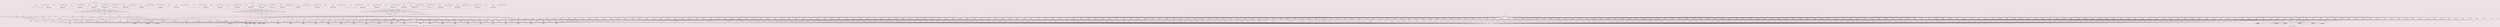 /* Graphical model description in DOT language                                    */
/*    To view graph:                                                              */
/*       open this file in the program Graphviz: http://www.graphviz.org          */
/*       or paste contents into an online viewer: http://stamm-wilbrandt.de/GraphvizFiddle */

digraph REVDAG {
   n_rates_cytb_7 [shape=oval, style="dashed,filled", fillcolor=white, label="rates_cytb[7]\n[ fnDiscretizeGamma(RealPos<any>) ]"]
   n_alpha_cytb_7 [shape=oval, style=filled, fillcolor=white, label="alpha_cytb[7]"]
   n_0x55fbed9b7dd0 [shape=box, style=filled, fillcolor=white, label="1"]
   n_alpha_cytb [shape=oval, style="dashed,filled", fillcolor=white, label="alpha_cytb\n[ v(RealPos<any>) ]"]
   n_alpha_cytb_1 [shape=oval, style=filled, fillcolor=white, label="alpha_cytb[1]"]
   n_0x55fbed9b8e50 [shape=box, style=filled, fillcolor=white, label="1"]
   n_rates_cytb_1 [shape=oval, style="dashed,filled", fillcolor=white, label="rates_cytb[1]\n[ fnDiscretizeGamma(RealPos<any>) ]"]
   n_numCats [shape=record, style=filled, fillcolor=white, label="{numCats|4}"]
   n_rates_cytb [shape=oval, style="dashed,filled", fillcolor=white, label="rates_cytb\n[ v(RealPos[]<any>) ]"]
   n_rates_cytb_2 [shape=oval, style="dashed,filled", fillcolor=white, label="rates_cytb[2]\n[ fnDiscretizeGamma(RealPos<any>) ]"]
   n_alpha_cytb_2 [shape=oval, style=filled, fillcolor=white, label="alpha_cytb[2]"]
   n_0x55fbed9bede0 [shape=box, style=filled, fillcolor=white, label="1"]
   n_numCats [shape=record, style=filled, fillcolor=white, label="{numCats|4}"]
   n_phySeq_2 [shape=oval, style=filled, fillcolor=gray, label="phySeq[2]"]
   n_fbd_tree [shape=oval, style=filled, fillcolor=white, label="fbd_tree"]
   n_origin_time [shape=oval, style=filled, fillcolor=white, label="origin_time"]
   n_0x55fbf35890c0 [shape=box, style=filled, fillcolor=white, label="100"]
   n_0x55fbf358ae80 [shape=box, style=filled, fillcolor=white, label="200"]
   n_timeline [shape=record, style=filled, fillcolor=white, label="{timeline|[ 20.000, 40.000, 60.000, 80.000, 100.000, 120.000, 140.000, 160.000, 180.000 ]}"]
   n_speciation_rate [shape=oval, style="dashed,filled", fillcolor=white, label="speciation_rate\n[ v(RealPos<any>) ]"]
   n_speciation_rate_1 [shape=oval, style=filled, fillcolor=white, label="speciation_rate[1]"]
   n_speciation_mixture_rates [shape=oval, style="dashed,filled", fillcolor=white, label="speciation_mixture_rates\n[ v(RealPos<any>) ]"]
   n_speciation_mixture_rates_1 [shape=oval, style="dashed,filled", fillcolor=white, label="speciation_mixture_rates[1]\n[ qexponential(Probability<any>) ]"]
   n_speciation_mixture_rates_quantile_1 [shape=oval, style=filled, fillcolor=white, label="speciation_mixture_rates_quantile[1]"]
   n_0x55fbf358ecc0 [shape=box, style=filled, fillcolor=white, label="0"]
   n_0x55fbf35909c0 [shape=box, style=filled, fillcolor=white, label="1"]
   n_speciation_mixture_rates_quantile [shape=oval, style="dashed,filled", fillcolor=white, label="speciation_mixture_rates_quantile\n[ v(Probability<any>) ]"]
   n_speciation_mixture_rates_quantile_2 [shape=oval, style=filled, fillcolor=white, label="speciation_mixture_rates_quantile[2]"]
   n_0x55fbf3592e60 [shape=box, style=filled, fillcolor=white, label="0"]
   n_0x55fbf3593a20 [shape=box, style=filled, fillcolor=white, label="1"]
   n_speciation_mixture_rates_2 [shape=oval, style="dashed,filled", fillcolor=white, label="speciation_mixture_rates[2]\n[ qexponential(Probability<any>) ]"]
   n_0x55fbf3592180 [shape=oval, style="dashed,filled", fillcolor=white, label="function\n[ div(RealPos<any>) ]"]
   n_0x55fbf3594860 [shape=box, style=filled, fillcolor=white, label="1"]
   n_speciation_rate_mean [shape=oval, style=filled, fillcolor=white, label="speciation_rate_mean"]
   n_0x55fbf359adc0 [shape=box, style=filled, fillcolor=white, label="10"]
   n_0x55fbf359ab60 [shape=oval, style="dashed,filled", fillcolor=white, label="function\n[ div(RealPos<any>) ]"]
   n_0x55fbf359b180 [shape=box, style=filled, fillcolor=white, label="1"]
   n_0x55fbf359b540 [shape=oval, style="dashed,filled", fillcolor=white, label="function\n[ div(RealPos<any>) ]"]
   n_0x55fbf358cc60 [shape=box, style=filled, fillcolor=white, label="1"]
   n_speciation_mixture_rates_3 [shape=oval, style="dashed,filled", fillcolor=white, label="speciation_mixture_rates[3]\n[ qexponential(Probability<any>) ]"]
   n_speciation_mixture_rates_quantile_3 [shape=oval, style=filled, fillcolor=white, label="speciation_mixture_rates_quantile[3]"]
   n_0x55fbf358e960 [shape=box, style=filled, fillcolor=white, label="0"]
   n_0x55fbf358eaf0 [shape=box, style=filled, fillcolor=white, label="1"]
   n_0x55fbf3594ac0 [shape=oval, style="dashed,filled", fillcolor=white, label="function\n[ div(RealPos<any>) ]"]
   n_0x55fbf35966a0 [shape=box, style=filled, fillcolor=white, label="1"]
   n_speciation_mixture_rates_4 [shape=oval, style="dashed,filled", fillcolor=white, label="speciation_mixture_rates[4]\n[ qexponential(Probability<any>) ]"]
   n_speciation_mixture_rates_quantile_4 [shape=oval, style=filled, fillcolor=white, label="speciation_mixture_rates_quantile[4]"]
   n_0x55fbf35896d0 [shape=box, style=filled, fillcolor=white, label="0"]
   n_0x55fbf358d8c0 [shape=box, style=filled, fillcolor=white, label="1"]
   n_0x55fbf358da20 [shape=oval, style="dashed,filled", fillcolor=white, label="function\n[ div(RealPos<any>) ]"]
   n_0x55fbf3591420 [shape=box, style=filled, fillcolor=white, label="1"]
   n_speciation_mixture_rates_5 [shape=oval, style="dashed,filled", fillcolor=white, label="speciation_mixture_rates[5]\n[ qexponential(Probability<any>) ]"]
   n_speciation_mixture_rates_quantile_5 [shape=oval, style=filled, fillcolor=white, label="speciation_mixture_rates_quantile[5]"]
   n_0x55fbf3589e20 [shape=box, style=filled, fillcolor=white, label="0"]
   n_0x55fbf3589fb0 [shape=box, style=filled, fillcolor=white, label="1"]
   n_0x55fbf358a660 [shape=oval, style="dashed,filled", fillcolor=white, label="function\n[ div(RealPos<any>) ]"]
   n_0x55fbf358a850 [shape=box, style=filled, fillcolor=white, label="1"]
   n_speciation_mixture_rates_6 [shape=oval, style="dashed,filled", fillcolor=white, label="speciation_mixture_rates[6]\n[ qexponential(Probability<any>) ]"]
   n_speciation_mixture_rates_quantile_6 [shape=oval, style=filled, fillcolor=white, label="speciation_mixture_rates_quantile[6]"]
   n_0x55fbf35958d0 [shape=box, style=filled, fillcolor=white, label="0"]
   n_0x55fbf359a220 [shape=box, style=filled, fillcolor=white, label="1"]
   n_0x55fbf359a380 [shape=oval, style="dashed,filled", fillcolor=white, label="function\n[ div(RealPos<any>) ]"]
   n_0x55fbf359a5f0 [shape=box, style=filled, fillcolor=white, label="1"]
   n_speciation_mixture_rates_7 [shape=oval, style="dashed,filled", fillcolor=white, label="speciation_mixture_rates[7]\n[ qexponential(Probability<any>) ]"]
   n_speciation_mixture_rates_quantile_7 [shape=oval, style=filled, fillcolor=white, label="speciation_mixture_rates_quantile[7]"]
   n_0x55fbf359c720 [shape=box, style=filled, fillcolor=white, label="0"]
   n_0x55fbf359c8b0 [shape=box, style=filled, fillcolor=white, label="1"]
   n_0x55fbf359ca10 [shape=oval, style="dashed,filled", fillcolor=white, label="function\n[ div(RealPos<any>) ]"]
   n_0x55fbf359cc00 [shape=box, style=filled, fillcolor=white, label="1"]
   n_speciation_mixture_rates_8 [shape=oval, style="dashed,filled", fillcolor=white, label="speciation_mixture_rates[8]\n[ qexponential(Probability<any>) ]"]
   n_speciation_mixture_rates_quantile_8 [shape=oval, style=filled, fillcolor=white, label="speciation_mixture_rates_quantile[8]"]
   n_0x55fbf35c3cd0 [shape=box, style=filled, fillcolor=white, label="0"]
   n_0x55fbf35c3e30 [shape=box, style=filled, fillcolor=white, label="1"]
   n_0x55fbf35c3f90 [shape=oval, style="dashed,filled", fillcolor=white, label="function\n[ div(RealPos<any>) ]"]
   n_0x55fbf35c4110 [shape=box, style=filled, fillcolor=white, label="1"]
   n_speciation_mixture_rates_9 [shape=oval, style="dashed,filled", fillcolor=white, label="speciation_mixture_rates[9]\n[ qexponential(Probability<any>) ]"]
   n_speciation_mixture_rates_quantile_9 [shape=oval, style=filled, fillcolor=white, label="speciation_mixture_rates_quantile[9]"]
   n_0x55fbf35c5260 [shape=box, style=filled, fillcolor=white, label="0"]
   n_0x55fbf35c53c0 [shape=box, style=filled, fillcolor=white, label="1"]
   n_speciation_rate_2 [shape=oval, style=filled, fillcolor=white, label="speciation_rate[2]"]
   n_speciation_mixture_weights [shape=oval, style=filled, fillcolor=white, label="speciation_mixture_weights"]
   n_0x55fbf35c7480 [shape=box, style=filled, fillcolor=white, label="[ 1.000, 1.000, 1.000, 1.000, 1.000, 1.000, 1.000, 1.000, 1.000 ]"]
   n_speciation_rate_3 [shape=oval, style=filled, fillcolor=white, label="speciation_rate[3]"]
   n_speciation_rate_4 [shape=oval, style=filled, fillcolor=white, label="speciation_rate[4]"]
   n_speciation_rate_5 [shape=oval, style=filled, fillcolor=white, label="speciation_rate[5]"]
   n_speciation_rate_6 [shape=oval, style=filled, fillcolor=white, label="speciation_rate[6]"]
   n_speciation_rate_7 [shape=oval, style=filled, fillcolor=white, label="speciation_rate[7]"]
   n_speciation_rate_8 [shape=oval, style=filled, fillcolor=white, label="speciation_rate[8]"]
   n_speciation_rate_9 [shape=oval, style=filled, fillcolor=white, label="speciation_rate[9]"]
   n_speciation_rate_10 [shape=oval, style=filled, fillcolor=white, label="speciation_rate[10]"]
   n_extinction_rate [shape=oval, style="dashed,filled", fillcolor=white, label="extinction_rate\n[ v(RealPos<any>) ]"]
   n_extinction_rate_1 [shape=oval, style=filled, fillcolor=white, label="extinction_rate[1]"]
   n_extinction_mixture_rates [shape=oval, style="dashed,filled", fillcolor=white, label="extinction_mixture_rates\n[ v(RealPos<any>) ]"]
   n_extinction_mixture_rates_1 [shape=oval, style="dashed,filled", fillcolor=white, label="extinction_mixture_rates[1]\n[ qexponential(Probability<any>) ]"]
   n_extinction_mixture_rates_quantile_1 [shape=oval, style=filled, fillcolor=white, label="extinction_mixture_rates_quantile[1]"]
   n_0x55fbf35d38e0 [shape=box, style=filled, fillcolor=white, label="0"]
   n_0x55fbf35d3ad0 [shape=box, style=filled, fillcolor=white, label="1"]
   n_extinction_mixture_rates_quantile [shape=oval, style="dashed,filled", fillcolor=white, label="extinction_mixture_rates_quantile\n[ v(Probability<any>) ]"]
   n_extinction_mixture_rates_quantile_2 [shape=oval, style=filled, fillcolor=white, label="extinction_mixture_rates_quantile[2]"]
   n_0x55fbf35d55a0 [shape=box, style=filled, fillcolor=white, label="0"]
   n_0x55fbf35d5750 [shape=box, style=filled, fillcolor=white, label="1"]
   n_extinction_mixture_rates_2 [shape=oval, style="dashed,filled", fillcolor=white, label="extinction_mixture_rates[2]\n[ qexponential(Probability<any>) ]"]
   n_0x55fbf35d62a0 [shape=oval, style="dashed,filled", fillcolor=white, label="function\n[ div(RealPos<any>) ]"]
   n_0x55fbf35d65e0 [shape=box, style=filled, fillcolor=white, label="1"]
   n_extinction_rate_mean [shape=oval, style=filled, fillcolor=white, label="extinction_rate_mean"]
   n_0x55fbf35d77e0 [shape=box, style=filled, fillcolor=white, label="10"]
   n_0x55fbf35d7a10 [shape=oval, style="dashed,filled", fillcolor=white, label="function\n[ div(RealPos<any>) ]"]
   n_0x55fbf35d7d30 [shape=box, style=filled, fillcolor=white, label="1"]
   n_0x55fbf35d7f30 [shape=oval, style="dashed,filled", fillcolor=white, label="function\n[ div(RealPos<any>) ]"]
   n_0x55fbf35d8230 [shape=box, style=filled, fillcolor=white, label="1"]
   n_extinction_mixture_rates_3 [shape=oval, style="dashed,filled", fillcolor=white, label="extinction_mixture_rates[3]\n[ qexponential(Probability<any>) ]"]
   n_extinction_mixture_rates_quantile_3 [shape=oval, style=filled, fillcolor=white, label="extinction_mixture_rates_quantile[3]"]
   n_0x55fbf35d9f20 [shape=box, style=filled, fillcolor=white, label="0"]
   n_0x55fbf35da110 [shape=box, style=filled, fillcolor=white, label="1"]
   n_0x55fbf35da310 [shape=oval, style="dashed,filled", fillcolor=white, label="function\n[ div(RealPos<any>) ]"]
   n_0x55fbf35da5d0 [shape=box, style=filled, fillcolor=white, label="1"]
   n_extinction_mixture_rates_4 [shape=oval, style="dashed,filled", fillcolor=white, label="extinction_mixture_rates[4]\n[ qexponential(Probability<any>) ]"]
   n_extinction_mixture_rates_quantile_4 [shape=oval, style=filled, fillcolor=white, label="extinction_mixture_rates_quantile[4]"]
   n_0x55fbf35dc2a0 [shape=box, style=filled, fillcolor=white, label="0"]
   n_0x55fbf35dc490 [shape=box, style=filled, fillcolor=white, label="1"]
   n_0x55fbf35dc690 [shape=oval, style="dashed,filled", fillcolor=white, label="function\n[ div(RealPos<any>) ]"]
   n_0x55fbf35dc950 [shape=box, style=filled, fillcolor=white, label="1"]
   n_extinction_mixture_rates_5 [shape=oval, style="dashed,filled", fillcolor=white, label="extinction_mixture_rates[5]\n[ qexponential(Probability<any>) ]"]
   n_extinction_mixture_rates_quantile_5 [shape=oval, style=filled, fillcolor=white, label="extinction_mixture_rates_quantile[5]"]
   n_0x55fbf35de610 [shape=box, style=filled, fillcolor=white, label="0"]
   n_0x55fbf35de800 [shape=box, style=filled, fillcolor=white, label="1"]
   n_0x55fbf35dea00 [shape=oval, style="dashed,filled", fillcolor=white, label="function\n[ div(RealPos<any>) ]"]
   n_0x55fbf35decc0 [shape=box, style=filled, fillcolor=white, label="1"]
   n_extinction_mixture_rates_6 [shape=oval, style="dashed,filled", fillcolor=white, label="extinction_mixture_rates[6]\n[ qexponential(Probability<any>) ]"]
   n_extinction_mixture_rates_quantile_6 [shape=oval, style=filled, fillcolor=white, label="extinction_mixture_rates_quantile[6]"]
   n_0x55fbf35e19c0 [shape=box, style=filled, fillcolor=white, label="0"]
   n_0x55fbf35e1bb0 [shape=box, style=filled, fillcolor=white, label="1"]
   n_0x55fbf35e1db0 [shape=oval, style="dashed,filled", fillcolor=white, label="function\n[ div(RealPos<any>) ]"]
   n_0x55fbf35e2070 [shape=box, style=filled, fillcolor=white, label="1"]
   n_extinction_mixture_rates_7 [shape=oval, style="dashed,filled", fillcolor=white, label="extinction_mixture_rates[7]\n[ qexponential(Probability<any>) ]"]
   n_extinction_mixture_rates_quantile_7 [shape=oval, style=filled, fillcolor=white, label="extinction_mixture_rates_quantile[7]"]
   n_0x55fbf35e3d30 [shape=box, style=filled, fillcolor=white, label="0"]
   n_0x55fbf35e3f20 [shape=box, style=filled, fillcolor=white, label="1"]
   n_0x55fbf35e4120 [shape=oval, style="dashed,filled", fillcolor=white, label="function\n[ div(RealPos<any>) ]"]
   n_0x55fbf35e43e0 [shape=box, style=filled, fillcolor=white, label="1"]
   n_extinction_mixture_rates_8 [shape=oval, style="dashed,filled", fillcolor=white, label="extinction_mixture_rates[8]\n[ qexponential(Probability<any>) ]"]
   n_extinction_mixture_rates_quantile_8 [shape=oval, style=filled, fillcolor=white, label="extinction_mixture_rates_quantile[8]"]
   n_0x55fbf35e60a0 [shape=box, style=filled, fillcolor=white, label="0"]
   n_0x55fbf35e6290 [shape=box, style=filled, fillcolor=white, label="1"]
   n_0x55fbf35e6490 [shape=oval, style="dashed,filled", fillcolor=white, label="function\n[ div(RealPos<any>) ]"]
   n_0x55fbf35e6750 [shape=box, style=filled, fillcolor=white, label="1"]
   n_extinction_mixture_rates_9 [shape=oval, style="dashed,filled", fillcolor=white, label="extinction_mixture_rates[9]\n[ qexponential(Probability<any>) ]"]
   n_extinction_mixture_rates_quantile_9 [shape=oval, style=filled, fillcolor=white, label="extinction_mixture_rates_quantile[9]"]
   n_0x55fbf35e8410 [shape=box, style=filled, fillcolor=white, label="0"]
   n_0x55fbf35e8600 [shape=box, style=filled, fillcolor=white, label="1"]
   n_extinction_rate_2 [shape=oval, style=filled, fillcolor=white, label="extinction_rate[2]"]
   n_extinction_mixture_weights [shape=oval, style=filled, fillcolor=white, label="extinction_mixture_weights"]
   n_0x55fbf35eab80 [shape=box, style=filled, fillcolor=white, label="[ 1.000, 1.000, 1.000, 1.000, 1.000, 1.000, 1.000, 1.000, 1.000 ]"]
   n_extinction_rate_3 [shape=oval, style=filled, fillcolor=white, label="extinction_rate[3]"]
   n_extinction_rate_4 [shape=oval, style=filled, fillcolor=white, label="extinction_rate[4]"]
   n_extinction_rate_5 [shape=oval, style=filled, fillcolor=white, label="extinction_rate[5]"]
   n_extinction_rate_6 [shape=oval, style=filled, fillcolor=white, label="extinction_rate[6]"]
   n_extinction_rate_7 [shape=oval, style=filled, fillcolor=white, label="extinction_rate[7]"]
   n_extinction_rate_8 [shape=oval, style=filled, fillcolor=white, label="extinction_rate[8]"]
   n_extinction_rate_9 [shape=oval, style=filled, fillcolor=white, label="extinction_rate[9]"]
   n_extinction_rate_10 [shape=oval, style=filled, fillcolor=white, label="extinction_rate[10]"]
   n_fossilization_rate [shape=oval, style="dashed,filled", fillcolor=white, label="fossilization_rate\n[ v(RealPos<any>) ]"]
   n_fossilization_rate_1 [shape=oval, style=filled, fillcolor=white, label="fossilization_rate[1]"]
   n_fossilization_mixture_rates [shape=oval, style="dashed,filled", fillcolor=white, label="fossilization_mixture_rates\n[ v(RealPos<any>) ]"]
   n_fossilization_mixture_rates_1 [shape=oval, style="dashed,filled", fillcolor=white, label="fossilization_mixture_rates[1]\n[ qexponential(Probability<any>) ]"]
   n_fossilization_mixture_rates_quantile_1 [shape=oval, style=filled, fillcolor=white, label="fossilization_mixture_rates_quantile[1]"]
   n_0x55fbf35f7420 [shape=box, style=filled, fillcolor=white, label="0"]
   n_0x55fbf35f7610 [shape=box, style=filled, fillcolor=white, label="1"]
   n_fossilization_mixture_rates_quantile [shape=oval, style="dashed,filled", fillcolor=white, label="fossilization_mixture_rates_quantile\n[ v(Probability<any>) ]"]
   n_fossilization_mixture_rates_quantile_2 [shape=oval, style=filled, fillcolor=white, label="fossilization_mixture_rates_quantile[2]"]
   n_0x55fbf35f90e0 [shape=box, style=filled, fillcolor=white, label="0"]
   n_0x55fbf35f9290 [shape=box, style=filled, fillcolor=white, label="1"]
   n_fossilization_mixture_rates_2 [shape=oval, style="dashed,filled", fillcolor=white, label="fossilization_mixture_rates[2]\n[ qexponential(Probability<any>) ]"]
   n_0x55fbf35f9de0 [shape=oval, style="dashed,filled", fillcolor=white, label="function\n[ div(RealPos<any>) ]"]
   n_0x55fbf35fa120 [shape=box, style=filled, fillcolor=white, label="1"]
   n_fossilization_rate_mean [shape=oval, style=filled, fillcolor=white, label="fossilization_rate_mean"]
   n_0x55fbf35fb320 [shape=box, style=filled, fillcolor=white, label="10"]
   n_0x55fbf35fb550 [shape=oval, style="dashed,filled", fillcolor=white, label="function\n[ div(RealPos<any>) ]"]
   n_0x55fbf35fb870 [shape=box, style=filled, fillcolor=white, label="1"]
   n_0x55fbf35fba70 [shape=oval, style="dashed,filled", fillcolor=white, label="function\n[ div(RealPos<any>) ]"]
   n_0x55fbf35fbd70 [shape=box, style=filled, fillcolor=white, label="1"]
   n_fossilization_mixture_rates_3 [shape=oval, style="dashed,filled", fillcolor=white, label="fossilization_mixture_rates[3]\n[ qexponential(Probability<any>) ]"]
   n_fossilization_mixture_rates_quantile_3 [shape=oval, style=filled, fillcolor=white, label="fossilization_mixture_rates_quantile[3]"]
   n_0x55fbf35fda60 [shape=box, style=filled, fillcolor=white, label="0"]
   n_0x55fbf35fdc50 [shape=box, style=filled, fillcolor=white, label="1"]
   n_0x55fbf35fde50 [shape=oval, style="dashed,filled", fillcolor=white, label="function\n[ div(RealPos<any>) ]"]
   n_0x55fbf35fe110 [shape=box, style=filled, fillcolor=white, label="1"]
   n_fossilization_mixture_rates_4 [shape=oval, style="dashed,filled", fillcolor=white, label="fossilization_mixture_rates[4]\n[ qexponential(Probability<any>) ]"]
   n_fossilization_mixture_rates_quantile_4 [shape=oval, style=filled, fillcolor=white, label="fossilization_mixture_rates_quantile[4]"]
   n_0x55fbf35ffde0 [shape=box, style=filled, fillcolor=white, label="0"]
   n_0x55fbf35fffd0 [shape=box, style=filled, fillcolor=white, label="1"]
   n_0x55fbf36001d0 [shape=oval, style="dashed,filled", fillcolor=white, label="function\n[ div(RealPos<any>) ]"]
   n_0x55fbf3600490 [shape=box, style=filled, fillcolor=white, label="1"]
   n_fossilization_mixture_rates_5 [shape=oval, style="dashed,filled", fillcolor=white, label="fossilization_mixture_rates[5]\n[ qexponential(Probability<any>) ]"]
   n_fossilization_mixture_rates_quantile_5 [shape=oval, style=filled, fillcolor=white, label="fossilization_mixture_rates_quantile[5]"]
   n_0x55fbf3602150 [shape=box, style=filled, fillcolor=white, label="0"]
   n_0x55fbf3602340 [shape=box, style=filled, fillcolor=white, label="1"]
   n_0x55fbf3602540 [shape=oval, style="dashed,filled", fillcolor=white, label="function\n[ div(RealPos<any>) ]"]
   n_0x55fbf3602800 [shape=box, style=filled, fillcolor=white, label="1"]
   n_fossilization_mixture_rates_6 [shape=oval, style="dashed,filled", fillcolor=white, label="fossilization_mixture_rates[6]\n[ qexponential(Probability<any>) ]"]
   n_fossilization_mixture_rates_quantile_6 [shape=oval, style=filled, fillcolor=white, label="fossilization_mixture_rates_quantile[6]"]
   n_0x55fbf36044e0 [shape=box, style=filled, fillcolor=white, label="0"]
   n_0x55fbf36046d0 [shape=box, style=filled, fillcolor=white, label="1"]
   n_0x55fbf36048d0 [shape=oval, style="dashed,filled", fillcolor=white, label="function\n[ div(RealPos<any>) ]"]
   n_0x55fbf3604b90 [shape=box, style=filled, fillcolor=white, label="1"]
   n_fossilization_mixture_rates_7 [shape=oval, style="dashed,filled", fillcolor=white, label="fossilization_mixture_rates[7]\n[ qexponential(Probability<any>) ]"]
   n_fossilization_mixture_rates_quantile_7 [shape=oval, style=filled, fillcolor=white, label="fossilization_mixture_rates_quantile[7]"]
   n_0x55fbf3606850 [shape=box, style=filled, fillcolor=white, label="0"]
   n_0x55fbf3606a40 [shape=box, style=filled, fillcolor=white, label="1"]
   n_0x55fbf3606c40 [shape=oval, style="dashed,filled", fillcolor=white, label="function\n[ div(RealPos<any>) ]"]
   n_0x55fbf3606f00 [shape=box, style=filled, fillcolor=white, label="1"]
   n_fossilization_mixture_rates_8 [shape=oval, style="dashed,filled", fillcolor=white, label="fossilization_mixture_rates[8]\n[ qexponential(Probability<any>) ]"]
   n_fossilization_mixture_rates_quantile_8 [shape=oval, style=filled, fillcolor=white, label="fossilization_mixture_rates_quantile[8]"]
   n_0x55fbf3608bc0 [shape=box, style=filled, fillcolor=white, label="0"]
   n_0x55fbf3608db0 [shape=box, style=filled, fillcolor=white, label="1"]
   n_0x55fbf3608fb0 [shape=oval, style="dashed,filled", fillcolor=white, label="function\n[ div(RealPos<any>) ]"]
   n_0x55fbf3609270 [shape=box, style=filled, fillcolor=white, label="1"]
   n_fossilization_mixture_rates_9 [shape=oval, style="dashed,filled", fillcolor=white, label="fossilization_mixture_rates[9]\n[ qexponential(Probability<any>) ]"]
   n_fossilization_mixture_rates_quantile_9 [shape=oval, style=filled, fillcolor=white, label="fossilization_mixture_rates_quantile[9]"]
   n_0x55fbf360af30 [shape=box, style=filled, fillcolor=white, label="0"]
   n_0x55fbf360b120 [shape=box, style=filled, fillcolor=white, label="1"]
   n_fossilization_rate_2 [shape=oval, style=filled, fillcolor=white, label="fossilization_rate[2]"]
   n_fossilization_mixture_weights [shape=oval, style=filled, fillcolor=white, label="fossilization_mixture_weights"]
   n_0x55fbf360d6a0 [shape=box, style=filled, fillcolor=white, label="[ 1.000, 1.000, 1.000, 1.000, 1.000, 1.000, 1.000, 1.000, 1.000 ]"]
   n_fossilization_rate_3 [shape=oval, style=filled, fillcolor=white, label="fossilization_rate[3]"]
   n_fossilization_rate_4 [shape=oval, style=filled, fillcolor=white, label="fossilization_rate[4]"]
   n_fossilization_rate_5 [shape=oval, style=filled, fillcolor=white, label="fossilization_rate[5]"]
   n_fossilization_rate_6 [shape=oval, style=filled, fillcolor=white, label="fossilization_rate[6]"]
   n_fossilization_rate_7 [shape=oval, style=filled, fillcolor=white, label="fossilization_rate[7]"]
   n_fossilization_rate_8 [shape=oval, style=filled, fillcolor=white, label="fossilization_rate[8]"]
   n_fossilization_rate_9 [shape=oval, style=filled, fillcolor=white, label="fossilization_rate[9]"]
   n_fossilization_rate_10 [shape=oval, style=filled, fillcolor=white, label="fossilization_rate[10]"]
   n_r [shape=record, style=filled, fillcolor=white, label="{r|0}"]
   n_rho [shape=record, style=filled, fillcolor=white, label="{rho|0.05}"]
   n_t_1 [shape=oval, style="dashed,filled", fillcolor=white, label="t[1]\n[ tmrca(TimeTree<any>) ]"]
   n_0x55fbf3616f70 [shape=oval, style="dashed,filled", fillcolor=white, label="function\n[ sub(Real<any>) ]"]
   n_second [shape=record, style=filled, fillcolor=white, label="{second|11.608}"]
   n_F_1 [shape=oval, style=filled, fillcolor=gray, label="F[1]"]
   n_0x55fbf3618530 [shape=oval, style="dashed,filled", fillcolor=white, label="function\n[ sub(Real<any>) ]"]
   n_second [shape=record, style=filled, fillcolor=white, label="{second|5.333}"]
   n_F [shape=oval, style="dashed,filled", fillcolor=white, label="F\n[ v(Real<any>) ]"]
   n_F_2 [shape=oval, style=filled, fillcolor=gray, label="F[2]"]
   n_0x55fbf361a460 [shape=oval, style="dashed,filled", fillcolor=white, label="function\n[ sub(Real<any>) ]"]
   n_t_2 [shape=oval, style="dashed,filled", fillcolor=white, label="t[2]\n[ tmrca(TimeTree<any>) ]"]
   n_0x55fbf361ac70 [shape=oval, style="dashed,filled", fillcolor=white, label="function\n[ sub(Real<any>) ]"]
   n_second [shape=record, style=filled, fillcolor=white, label="{second|93.5}"]
   n_t [shape=oval, style="dashed,filled", fillcolor=white, label="t\n[ v(RealPos<any>) ]"]
   n_t_3 [shape=oval, style="dashed,filled", fillcolor=white, label="t[3]\n[ tmrca(TimeTree<any>) ]"]
   n_0x55fbf361c0b0 [shape=oval, style="dashed,filled", fillcolor=white, label="function\n[ sub(Real<any>) ]"]
   n_second [shape=record, style=filled, fillcolor=white, label="{second|20.44}"]
   n_F_3 [shape=oval, style=filled, fillcolor=gray, label="F[3]"]
   n_0x55fbf361d620 [shape=oval, style="dashed,filled", fillcolor=white, label="function\n[ sub(Real<any>) ]"]
   n_second [shape=record, style=filled, fillcolor=white, label="{second|15.97}"]
   n_t_4 [shape=oval, style="dashed,filled", fillcolor=white, label="t[4]\n[ tmrca(TimeTree<any>) ]"]
   n_0x55fbf361e000 [shape=oval, style="dashed,filled", fillcolor=white, label="function\n[ sub(Real<any>) ]"]
   n_second [shape=record, style=filled, fillcolor=white, label="{second|99.6}"]
   n_F_4 [shape=oval, style=filled, fillcolor=gray, label="F[4]"]
   n_0x55fbf35df850 [shape=oval, style="dashed,filled", fillcolor=white, label="function\n[ sub(Real<any>) ]"]
   n_second [shape=record, style=filled, fillcolor=white, label="{second|93.5}"]
   n_t_5 [shape=oval, style="dashed,filled", fillcolor=white, label="t[5]\n[ tmrca(TimeTree<any>) ]"]
   n_0x55fbf35e0280 [shape=oval, style="dashed,filled", fillcolor=white, label="function\n[ sub(Real<any>) ]"]
   n_second [shape=record, style=filled, fillcolor=white, label="{second|105.3}"]
   n_F_5 [shape=oval, style=filled, fillcolor=gray, label="F[5]"]
   n_0x55fbf36224e0 [shape=oval, style="dashed,filled", fillcolor=white, label="function\n[ sub(Real<any>) ]"]
   n_second [shape=record, style=filled, fillcolor=white, label="{second|93.5}"]
   n_t_6 [shape=oval, style="dashed,filled", fillcolor=white, label="t[6]\n[ tmrca(TimeTree<any>) ]"]
   n_0x55fbf3622ec0 [shape=oval, style="dashed,filled", fillcolor=white, label="function\n[ sub(Real<any>) ]"]
   n_second [shape=record, style=filled, fillcolor=white, label="{second|93.9}"]
   n_F_6 [shape=oval, style=filled, fillcolor=gray, label="F[6]"]
   n_0x55fbf3624430 [shape=oval, style="dashed,filled", fillcolor=white, label="function\n[ sub(Real<any>) ]"]
   n_second [shape=record, style=filled, fillcolor=white, label="{second|89.8}"]
   n_t_7 [shape=oval, style="dashed,filled", fillcolor=white, label="t[7]\n[ tmrca(TimeTree<any>) ]"]
   n_0x55fbf3624e10 [shape=oval, style="dashed,filled", fillcolor=white, label="function\n[ sub(Real<any>) ]"]
   n_second [shape=record, style=filled, fillcolor=white, label="{second|83.5}"]
   n_F_7 [shape=oval, style=filled, fillcolor=gray, label="F[7]"]
   n_0x55fbf3626380 [shape=oval, style="dashed,filled", fillcolor=white, label="function\n[ sub(Real<any>) ]"]
   n_second [shape=record, style=filled, fillcolor=white, label="{second|70.6}"]
   n_t_8 [shape=oval, style="dashed,filled", fillcolor=white, label="t[8]\n[ tmrca(TimeTree<any>) ]"]
   n_0x55fbf3626d60 [shape=oval, style="dashed,filled", fillcolor=white, label="function\n[ sub(Real<any>) ]"]
   n_second [shape=record, style=filled, fillcolor=white, label="{second|50.3}"]
   n_F_8 [shape=oval, style=filled, fillcolor=gray, label="F[8]"]
   n_0x55fbf36282d0 [shape=oval, style="dashed,filled", fillcolor=white, label="function\n[ sub(Real<any>) ]"]
   n_second [shape=record, style=filled, fillcolor=white, label="{second|46.2}"]
   n_t_9 [shape=oval, style="dashed,filled", fillcolor=white, label="t[9]\n[ tmrca(TimeTree<any>) ]"]
   n_0x55fbf3628c90 [shape=oval, style="dashed,filled", fillcolor=white, label="function\n[ sub(Real<any>) ]"]
   n_second [shape=record, style=filled, fillcolor=white, label="{second|20.44}"]
   n_F_9 [shape=oval, style=filled, fillcolor=gray, label="F[9]"]
   n_0x55fbf362a190 [shape=oval, style="dashed,filled", fillcolor=white, label="function\n[ sub(Real<any>) ]"]
   n_second [shape=record, style=filled, fillcolor=white, label="{second|13.82}"]
   n_t_10 [shape=oval, style="dashed,filled", fillcolor=white, label="t[10]\n[ tmrca(TimeTree<any>) ]"]
   n_0x55fbf362ab70 [shape=oval, style="dashed,filled", fillcolor=white, label="function\n[ sub(Real<any>) ]"]
   n_second [shape=record, style=filled, fillcolor=white, label="{second|99.6}"]
   n_F_10 [shape=oval, style=filled, fillcolor=gray, label="F[10]"]
   n_0x55fbf362c0e0 [shape=oval, style="dashed,filled", fillcolor=white, label="function\n[ sub(Real<any>) ]"]
   n_second [shape=record, style=filled, fillcolor=white, label="{second|93.5}"]
   n_t_11 [shape=oval, style="dashed,filled", fillcolor=white, label="t[11]\n[ tmrca(TimeTree<any>) ]"]
   n_0x55fbf362caa0 [shape=oval, style="dashed,filled", fillcolor=white, label="function\n[ sub(Real<any>) ]"]
   n_second [shape=record, style=filled, fillcolor=white, label="{second|37.2}"]
   n_F_11 [shape=oval, style=filled, fillcolor=gray, label="F[11]"]
   n_0x55fbf362dff0 [shape=oval, style="dashed,filled", fillcolor=white, label="function\n[ sub(Real<any>) ]"]
   n_second [shape=record, style=filled, fillcolor=white, label="{second|33.9}"]
   n_t_12 [shape=oval, style="dashed,filled", fillcolor=white, label="t[12]\n[ tmrca(TimeTree<any>) ]"]
   n_0x55fbf362e9b0 [shape=oval, style="dashed,filled", fillcolor=white, label="function\n[ sub(Real<any>) ]"]
   n_second [shape=record, style=filled, fillcolor=white, label="{second|93.9}"]
   n_F_12 [shape=oval, style=filled, fillcolor=gray, label="F[12]"]
   n_0x55fbf362ff00 [shape=oval, style="dashed,filled", fillcolor=white, label="function\n[ sub(Real<any>) ]"]
   n_second [shape=record, style=filled, fillcolor=white, label="{second|89.9}"]
   n_t_13 [shape=oval, style="dashed,filled", fillcolor=white, label="t[13]\n[ tmrca(TimeTree<any>) ]"]
   n_0x55fbf3630920 [shape=oval, style="dashed,filled", fillcolor=white, label="function\n[ sub(Real<any>) ]"]
   n_second [shape=record, style=filled, fillcolor=white, label="{second|37.2}"]
   n_F_13 [shape=oval, style=filled, fillcolor=gray, label="F[13]"]
   n_0x55fbf3631e70 [shape=oval, style="dashed,filled", fillcolor=white, label="function\n[ sub(Real<any>) ]"]
   n_second [shape=record, style=filled, fillcolor=white, label="{second|33.9}"]
   n_t_14 [shape=oval, style="dashed,filled", fillcolor=white, label="t[14]\n[ tmrca(TimeTree<any>) ]"]
   n_0x55fbf3632850 [shape=oval, style="dashed,filled", fillcolor=white, label="function\n[ sub(Real<any>) ]"]
   n_second [shape=record, style=filled, fillcolor=white, label="{second|50.3}"]
   n_F_14 [shape=oval, style=filled, fillcolor=gray, label="F[14]"]
   n_0x55fbf3633dc0 [shape=oval, style="dashed,filled", fillcolor=white, label="function\n[ sub(Real<any>) ]"]
   n_second [shape=record, style=filled, fillcolor=white, label="{second|46.2}"]
   n_t_15 [shape=oval, style="dashed,filled", fillcolor=white, label="t[15]\n[ tmrca(TimeTree<any>) ]"]
   n_0x55fbf36347e0 [shape=oval, style="dashed,filled", fillcolor=white, label="function\n[ sub(Real<any>) ]"]
   n_second [shape=record, style=filled, fillcolor=white, label="{second|15.97}"]
   n_F_15 [shape=oval, style=filled, fillcolor=gray, label="F[15]"]
   n_0x55fbf3635d30 [shape=oval, style="dashed,filled", fillcolor=white, label="function\n[ sub(Real<any>) ]"]
   n_second [shape=record, style=filled, fillcolor=white, label="{second|11.608}"]
   n_t_16 [shape=oval, style="dashed,filled", fillcolor=white, label="t[16]\n[ tmrca(TimeTree<any>) ]"]
   n_0x55fbf36366f0 [shape=oval, style="dashed,filled", fillcolor=white, label="function\n[ sub(Real<any>) ]"]
   n_second [shape=record, style=filled, fillcolor=white, label="{second|99.6}"]
   n_F_16 [shape=oval, style=filled, fillcolor=gray, label="F[16]"]
   n_0x55fbf3637c40 [shape=oval, style="dashed,filled", fillcolor=white, label="function\n[ sub(Real<any>) ]"]
   n_second [shape=record, style=filled, fillcolor=white, label="{second|93.5}"]
   n_t_17 [shape=oval, style="dashed,filled", fillcolor=white, label="t[17]\n[ tmrca(TimeTree<any>) ]"]
   n_0x55fbf3638730 [shape=oval, style="dashed,filled", fillcolor=white, label="function\n[ sub(Real<any>) ]"]
   n_second [shape=record, style=filled, fillcolor=white, label="{second|99.6}"]
   n_F_17 [shape=oval, style=filled, fillcolor=gray, label="F[17]"]
   n_0x55fbf3639ca0 [shape=oval, style="dashed,filled", fillcolor=white, label="function\n[ sub(Real<any>) ]"]
   n_second [shape=record, style=filled, fillcolor=white, label="{second|93.5}"]
   n_t_18 [shape=oval, style="dashed,filled", fillcolor=white, label="t[18]\n[ tmrca(TimeTree<any>) ]"]
   n_0x55fbf363a680 [shape=oval, style="dashed,filled", fillcolor=white, label="function\n[ sub(Real<any>) ]"]
   n_second [shape=record, style=filled, fillcolor=white, label="{second|99.6}"]
   n_F_18 [shape=oval, style=filled, fillcolor=gray, label="F[18]"]
   n_0x55fbf363bbf0 [shape=oval, style="dashed,filled", fillcolor=white, label="function\n[ sub(Real<any>) ]"]
   n_second [shape=record, style=filled, fillcolor=white, label="{second|93.5}"]
   n_t_19 [shape=oval, style="dashed,filled", fillcolor=white, label="t[19]\n[ tmrca(TimeTree<any>) ]"]
   n_0x55fbf363c5d0 [shape=oval, style="dashed,filled", fillcolor=white, label="function\n[ sub(Real<any>) ]"]
   n_second [shape=record, style=filled, fillcolor=white, label="{second|99.6}"]
   n_F_19 [shape=oval, style=filled, fillcolor=gray, label="F[19]"]
   n_0x55fbf363db40 [shape=oval, style="dashed,filled", fillcolor=white, label="function\n[ sub(Real<any>) ]"]
   n_second [shape=record, style=filled, fillcolor=white, label="{second|93.5}"]
   n_t_20 [shape=oval, style="dashed,filled", fillcolor=white, label="t[20]\n[ tmrca(TimeTree<any>) ]"]
   n_0x55fbf363e500 [shape=oval, style="dashed,filled", fillcolor=white, label="function\n[ sub(Real<any>) ]"]
   n_second [shape=record, style=filled, fillcolor=white, label="{second|33.9}"]
   n_F_20 [shape=oval, style=filled, fillcolor=gray, label="F[20]"]
   n_0x55fbf363fa50 [shape=oval, style="dashed,filled", fillcolor=white, label="function\n[ sub(Real<any>) ]"]
   n_second [shape=record, style=filled, fillcolor=white, label="{second|28.4}"]
   n_t_21 [shape=oval, style="dashed,filled", fillcolor=white, label="t[21]\n[ tmrca(TimeTree<any>) ]"]
   n_0x55fbf3640430 [shape=oval, style="dashed,filled", fillcolor=white, label="function\n[ sub(Real<any>) ]"]
   n_second [shape=record, style=filled, fillcolor=white, label="{second|99.6}"]
   n_F_21 [shape=oval, style=filled, fillcolor=gray, label="F[21]"]
   n_0x55fbf36419a0 [shape=oval, style="dashed,filled", fillcolor=white, label="function\n[ sub(Real<any>) ]"]
   n_second [shape=record, style=filled, fillcolor=white, label="{second|93.5}"]
   n_t_22 [shape=oval, style="dashed,filled", fillcolor=white, label="t[22]\n[ tmrca(TimeTree<any>) ]"]
   n_0x55fbf3642380 [shape=oval, style="dashed,filled", fillcolor=white, label="function\n[ sub(Real<any>) ]"]
   n_second [shape=record, style=filled, fillcolor=white, label="{second|99.6}"]
   n_F_22 [shape=oval, style=filled, fillcolor=gray, label="F[22]"]
   n_0x55fbf36438f0 [shape=oval, style="dashed,filled", fillcolor=white, label="function\n[ sub(Real<any>) ]"]
   n_second [shape=record, style=filled, fillcolor=white, label="{second|93.5}"]
   n_t_23 [shape=oval, style="dashed,filled", fillcolor=white, label="t[23]\n[ tmrca(TimeTree<any>) ]"]
   n_0x55fbf36442d0 [shape=oval, style="dashed,filled", fillcolor=white, label="function\n[ sub(Real<any>) ]"]
   n_second [shape=record, style=filled, fillcolor=white, label="{second|93.9}"]
   n_F_23 [shape=oval, style=filled, fillcolor=gray, label="F[23]"]
   n_0x55fbf3645840 [shape=oval, style="dashed,filled", fillcolor=white, label="function\n[ sub(Real<any>) ]"]
   n_second [shape=record, style=filled, fillcolor=white, label="{second|83.6}"]
   n_second [shape=record, style=filled, fillcolor=white, label="{second|99.6}"]
   n_num_samp_anc [shape=oval, style="dashed,filled", fillcolor=white, label="num_samp_anc\n[ numSampledAncestors()) ]"]
   n_phySeq_3 [shape=oval, style=filled, fillcolor=gray, label="phySeq[3]"]
   n_phySeq_3_pInv [shape=record, style=filled, fillcolor=white, label="{phySeq[3].pInv|0}"]
   n_branch_rates_3 [shape=oval, style=filled, fillcolor=white, label="branch_rates[3]"]
   n_0x55fbf67d72a0 [shape=oval, style="dashed,filled", fillcolor=white, label="function\n[ div(RealPos<any>) ]"]
   n_0x55fbf67d75e0 [shape=box, style=filled, fillcolor=white, label="1"]
   n_branch_rates_mean [shape=oval, style=filled, fillcolor=white, label="branch_rates_mean"]
   n_0x55fbf67d87e0 [shape=box, style=filled, fillcolor=white, label="10"]
   n_0x55fbf67d9280 [shape=oval, style="dashed,filled", fillcolor=white, label="function\n[ div(RealPos<any>) ]"]
   n_0x55fbf67d95a0 [shape=box, style=filled, fillcolor=white, label="1"]
   n_branch_rates_1 [shape=oval, style=filled, fillcolor=white, label="branch_rates[1]"]
   n_branch_rates [shape=oval, style="dashed,filled", fillcolor=white, label="branch_rates\n[ v(RealPos<any>) ]"]
   n_branch_rates_2 [shape=oval, style=filled, fillcolor=white, label="branch_rates[2]"]
   n_0x55fbf67e1bf0 [shape=oval, style="dashed,filled", fillcolor=white, label="function\n[ div(RealPos<any>) ]"]
   n_0x55fbf67e1f10 [shape=box, style=filled, fillcolor=white, label="1"]
   n_branch_rates_4 [shape=oval, style=filled, fillcolor=white, label="branch_rates[4]"]
   n_0x55fbf67e30f0 [shape=oval, style="dashed,filled", fillcolor=white, label="function\n[ div(RealPos<any>) ]"]
   n_0x55fbf67e3430 [shape=box, style=filled, fillcolor=white, label="1"]
   n_phySeq_4 [shape=oval, style=filled, fillcolor=gray, label="phySeq[4]"]
   n_phySeq_4_pInv [shape=record, style=filled, fillcolor=white, label="{phySeq[4].pInv|0}"]
   n_Q_mol_4 [shape=oval, style="dashed,filled", fillcolor=white, label="Q_mol[4]\n[ fnGTR(Simplex<any>) ]"]
   n_sf_4 [shape=oval, style=filled, fillcolor=white, label="sf[4]"]
   n_sf_hp_4 [shape=record, style=filled, fillcolor=white, label="{sf_hp[4]|[ 1.000, 1.000, 1.000, 1.000 ]}"]
   n_sf_hp [shape=oval, style="dashed,filled", fillcolor=white, label="sf_hp\n[ v(RealPos[]<any>) ]"]
   n_sf_hp_1 [shape=record, style=filled, fillcolor=white, label="{sf_hp[1]|[ 1.000, 1.000, 1.000, 1.000 ]}"]
   n_sf_1 [shape=oval, style=filled, fillcolor=white, label="sf[1]"]
   n_Q_mol_1 [shape=oval, style="dashed,filled", fillcolor=white, label="Q_mol[1]\n[ fnGTR(Simplex<any>) ]"]
   n_er_1 [shape=oval, style=filled, fillcolor=white, label="er[1]"]
   n_er_prior_1 [shape=record, style=filled, fillcolor=white, label="{er_prior[1]|[ 1.000, 1.000, 1.000, 1.000, 1.000, 1.000 ]}"]
   n_er_prior [shape=oval, style="dashed,filled", fillcolor=white, label="er_prior\n[ v(RealPos[]<any>) ]"]
   n_er_prior_2 [shape=record, style=filled, fillcolor=white, label="{er_prior[2]|[ 1.000, 1.000, 1.000, 1.000, 1.000, 1.000 ]}"]
   n_er_2 [shape=oval, style=filled, fillcolor=white, label="er[2]"]
   n_er [shape=oval, style="dashed,filled", fillcolor=white, label="er\n[ v(Simplex<any>) ]"]
   n_er_3 [shape=oval, style=filled, fillcolor=white, label="er[3]"]
   n_er_prior_3 [shape=record, style=filled, fillcolor=white, label="{er_prior[3]|[ 1.000, 1.000, 1.000, 1.000, 1.000, 1.000 ]}"]
   n_Q_mol_3 [shape=oval, style="dashed,filled", fillcolor=white, label="Q_mol[3]\n[ fnGTR(Simplex<any>) ]"]
   n_sf_3 [shape=oval, style=filled, fillcolor=white, label="sf[3]"]
   n_sf_hp_3 [shape=record, style=filled, fillcolor=white, label="{sf_hp[3]|[ 1.000, 1.000, 1.000, 1.000 ]}"]
   n_sf [shape=oval, style="dashed,filled", fillcolor=white, label="sf\n[ v(Simplex<any>) ]"]
   n_sf_2 [shape=oval, style=filled, fillcolor=white, label="sf[2]"]
   n_sf_hp_2 [shape=record, style=filled, fillcolor=white, label="{sf_hp[2]|[ 1.000, 1.000, 1.000, 1.000 ]}"]
   n_Q_mol_2 [shape=oval, style="dashed,filled", fillcolor=white, label="Q_mol[2]\n[ fnGTR(Simplex<any>) ]"]
   n_Q_mol [shape=oval, style="dashed,filled", fillcolor=white, label="Q_mol\n[ v(RateGenerator<any>) ]"]
   n_Q_mol_5 [shape=oval, style="dashed,filled", fillcolor=white, label="Q_mol[5]\n[ fnGTR(Simplex<any>) ]"]
   n_sf_5 [shape=oval, style=filled, fillcolor=white, label="sf[5]"]
   n_sf_hp_5 [shape=record, style=filled, fillcolor=white, label="{sf_hp[5]|[ 1.000, 1.000, 1.000, 1.000 ]}"]
   n_er_5 [shape=oval, style=filled, fillcolor=white, label="er[5]"]
   n_er_prior_5 [shape=record, style=filled, fillcolor=white, label="{er_prior[5]|[ 1.000, 1.000, 1.000, 1.000, 1.000, 1.000 ]}"]
   n_phySeq_5 [shape=oval, style=filled, fillcolor=gray, label="phySeq[5]"]
   n_phySeq_5_pInv [shape=record, style=filled, fillcolor=white, label="{phySeq[5].pInv|0}"]
   n_branch_rates_5 [shape=oval, style=filled, fillcolor=white, label="branch_rates[5]"]
   n_0x55fbfe3e2e70 [shape=oval, style="dashed,filled", fillcolor=white, label="function\n[ div(RealPos<any>) ]"]
   n_0x55fbfe3e31b0 [shape=box, style=filled, fillcolor=white, label="1"]
   n_rates_cytb_5 [shape=oval, style="dashed,filled", fillcolor=white, label="rates_cytb[5]\n[ fnDiscretizeGamma(RealPos<any>) ]"]
   n_alpha_cytb_5 [shape=oval, style=filled, fillcolor=white, label="alpha_cytb[5]"]
   n_0x55fbfe3e47e0 [shape=box, style=filled, fillcolor=white, label="1"]
   n_numCats [shape=record, style=filled, fillcolor=white, label="{numCats|4}"]
   n_phySeq [shape=oval, style="dashed,filled", fillcolor=white, label="phySeq\n[ v(AbstractHomologousDiscreteCharacterData<any>) ]"]
   n_phySeq_1 [shape=oval, style=filled, fillcolor=gray, label="phySeq[1]"]
   n_phySeq_1_pInv [shape=record, style=filled, fillcolor=white, label="{phySeq[1].pInv|0}"]
   n_phySeq_6 [shape=oval, style=filled, fillcolor=gray, label="phySeq[6]"]
   n_phySeq_6_pInv [shape=record, style=filled, fillcolor=white, label="{phySeq[6].pInv|0}"]
   n_branch_rates_6 [shape=oval, style=filled, fillcolor=white, label="branch_rates[6]"]
   n_0x55fc27a182b0 [shape=oval, style="dashed,filled", fillcolor=white, label="function\n[ div(RealPos<any>) ]"]
   n_0x55fc27a185f0 [shape=box, style=filled, fillcolor=white, label="1"]
   n_Q_mol_6 [shape=oval, style="dashed,filled", fillcolor=white, label="Q_mol[6]\n[ fnGTR(Simplex<any>) ]"]
   n_sf_6 [shape=oval, style=filled, fillcolor=white, label="sf[6]"]
   n_sf_hp_6 [shape=record, style=filled, fillcolor=white, label="{sf_hp[6]|[ 1.000, 1.000, 1.000, 1.000 ]}"]
   n_er_6 [shape=oval, style=filled, fillcolor=white, label="er[6]"]
   n_er_prior_6 [shape=record, style=filled, fillcolor=white, label="{er_prior[6]|[ 1.000, 1.000, 1.000, 1.000, 1.000, 1.000 ]}"]
   n_rates_cytb_6 [shape=oval, style="dashed,filled", fillcolor=white, label="rates_cytb[6]\n[ fnDiscretizeGamma(RealPos<any>) ]"]
   n_alpha_cytb_6 [shape=oval, style=filled, fillcolor=white, label="alpha_cytb[6]"]
   n_0x55fc27a1d9f0 [shape=box, style=filled, fillcolor=white, label="1"]
   n_numCats [shape=record, style=filled, fillcolor=white, label="{numCats|4}"]
   n_phySeq_7 [shape=oval, style=filled, fillcolor=gray, label="phySeq[7]"]
   n_phySeq_7_pInv [shape=record, style=filled, fillcolor=white, label="{phySeq[7].pInv|0}"]
   n_branch_rates_7 [shape=oval, style=filled, fillcolor=white, label="branch_rates[7]"]
   n_0x55fc2a132990 [shape=oval, style="dashed,filled", fillcolor=white, label="function\n[ div(RealPos<any>) ]"]
   n_0x55fc2a132cd0 [shape=box, style=filled, fillcolor=white, label="1"]
   n_Q_mol_7 [shape=oval, style="dashed,filled", fillcolor=white, label="Q_mol[7]\n[ fnGTR(Simplex<any>) ]"]
   n_sf_7 [shape=oval, style=filled, fillcolor=white, label="sf[7]"]
   n_sf_hp_7 [shape=record, style=filled, fillcolor=white, label="{sf_hp[7]|[ 1.000, 1.000, 1.000, 1.000 ]}"]
   n_er_7 [shape=oval, style=filled, fillcolor=white, label="er[7]"]
   n_er_prior_7 [shape=record, style=filled, fillcolor=white, label="{er_prior[7]|[ 1.000, 1.000, 1.000, 1.000, 1.000, 1.000 ]}"]
   n_phySeq_8 [shape=oval, style=filled, fillcolor=gray, label="phySeq[8]"]
   n_phySeq_8_pInv [shape=record, style=filled, fillcolor=white, label="{phySeq[8].pInv|0}"]
   n_branch_rates_8 [shape=oval, style=filled, fillcolor=white, label="branch_rates[8]"]
   n_0x55fc2c5f25c0 [shape=oval, style="dashed,filled", fillcolor=white, label="function\n[ div(RealPos<any>) ]"]
   n_0x55fc2c5f2900 [shape=box, style=filled, fillcolor=white, label="1"]
   n_Q_mol_8 [shape=oval, style="dashed,filled", fillcolor=white, label="Q_mol[8]\n[ fnGTR(Simplex<any>) ]"]
   n_sf_8 [shape=oval, style=filled, fillcolor=white, label="sf[8]"]
   n_sf_hp_8 [shape=record, style=filled, fillcolor=white, label="{sf_hp[8]|[ 1.000, 1.000, 1.000, 1.000 ]}"]
   n_er_8 [shape=oval, style=filled, fillcolor=white, label="er[8]"]
   n_er_prior_8 [shape=record, style=filled, fillcolor=white, label="{er_prior[8]|[ 1.000, 1.000, 1.000, 1.000, 1.000, 1.000 ]}"]
   n_rates_cytb_8 [shape=oval, style="dashed,filled", fillcolor=white, label="rates_cytb[8]\n[ fnDiscretizeGamma(RealPos<any>) ]"]
   n_alpha_cytb_8 [shape=oval, style=filled, fillcolor=white, label="alpha_cytb[8]"]
   n_0x55fc2c5f7ce0 [shape=box, style=filled, fillcolor=white, label="1"]
   n_numCats [shape=record, style=filled, fillcolor=white, label="{numCats|4}"]
   n_phySeq_9 [shape=oval, style=filled, fillcolor=gray, label="phySeq[9]"]
   n_phySeq_9_pInv [shape=record, style=filled, fillcolor=white, label="{phySeq[9].pInv|0}"]
   n_branch_rates_9 [shape=oval, style=filled, fillcolor=white, label="branch_rates[9]"]
   n_0x55fc2e4d46e0 [shape=oval, style="dashed,filled", fillcolor=white, label="function\n[ div(RealPos<any>) ]"]
   n_0x55fc2e4d4a20 [shape=box, style=filled, fillcolor=white, label="1"]
   n_Q_mol_9 [shape=oval, style="dashed,filled", fillcolor=white, label="Q_mol[9]\n[ fnGTR(Simplex<any>) ]"]
   n_sf_9 [shape=oval, style=filled, fillcolor=white, label="sf[9]"]
   n_sf_hp_9 [shape=record, style=filled, fillcolor=white, label="{sf_hp[9]|[ 1.000, 1.000, 1.000, 1.000 ]}"]
   n_er_9 [shape=oval, style=filled, fillcolor=white, label="er[9]"]
   n_er_prior_9 [shape=record, style=filled, fillcolor=white, label="{er_prior[9]|[ 1.000, 1.000, 1.000, 1.000, 1.000, 1.000 ]}"]
   n_rates_cytb_9 [shape=oval, style="dashed,filled", fillcolor=white, label="rates_cytb[9]\n[ fnDiscretizeGamma(RealPos<any>) ]"]
   n_alpha_cytb_9 [shape=oval, style=filled, fillcolor=white, label="alpha_cytb[9]"]
   n_0x55fc2e4d9e00 [shape=box, style=filled, fillcolor=white, label="1"]
   n_numCats [shape=record, style=filled, fillcolor=white, label="{numCats|4}"]
   n_er_4 [shape=oval, style=filled, fillcolor=white, label="er[4]"]
   n_er_prior_4 [shape=record, style=filled, fillcolor=white, label="{er_prior[4]|[ 1.000, 1.000, 1.000, 1.000, 1.000, 1.000 ]}"]
   n_rates_cytb_4 [shape=oval, style="dashed,filled", fillcolor=white, label="rates_cytb[4]\n[ fnDiscretizeGamma(RealPos<any>) ]"]
   n_alpha_cytb_4 [shape=oval, style=filled, fillcolor=white, label="alpha_cytb[4]"]
   n_0x55fc2e4dc5e0 [shape=box, style=filled, fillcolor=white, label="1"]
   n_numCats [shape=record, style=filled, fillcolor=white, label="{numCats|4}"]
   n_branch_rates_10 [shape=oval, style=filled, fillcolor=white, label="branch_rates[10]"]
   n_0x55fc2e4dd8f0 [shape=oval, style="dashed,filled", fillcolor=white, label="function\n[ div(RealPos<any>) ]"]
   n_0x55fc2e4ddc30 [shape=box, style=filled, fillcolor=white, label="1"]
   n_branch_rates_11 [shape=oval, style=filled, fillcolor=white, label="branch_rates[11]"]
   n_0x55fc2e4dee70 [shape=oval, style="dashed,filled", fillcolor=white, label="function\n[ div(RealPos<any>) ]"]
   n_0x55fc2e4df1b0 [shape=box, style=filled, fillcolor=white, label="1"]
   n_branch_rates_12 [shape=oval, style=filled, fillcolor=white, label="branch_rates[12]"]
   n_0x55fc2e4e03b0 [shape=oval, style="dashed,filled", fillcolor=white, label="function\n[ div(RealPos<any>) ]"]
   n_0x55fc2e4e06f0 [shape=box, style=filled, fillcolor=white, label="1"]
   n_branch_rates_13 [shape=oval, style=filled, fillcolor=white, label="branch_rates[13]"]
   n_0x55fc2e4e18f0 [shape=oval, style="dashed,filled", fillcolor=white, label="function\n[ div(RealPos<any>) ]"]
   n_0x55fc2e4e1c30 [shape=box, style=filled, fillcolor=white, label="1"]
   n_branch_rates_14 [shape=oval, style=filled, fillcolor=white, label="branch_rates[14]"]
   n_0x55fc2e4e2e30 [shape=oval, style="dashed,filled", fillcolor=white, label="function\n[ div(RealPos<any>) ]"]
   n_0x55fc2e4e3170 [shape=box, style=filled, fillcolor=white, label="1"]
   n_branch_rates_15 [shape=oval, style=filled, fillcolor=white, label="branch_rates[15]"]
   n_0x55fc2e4e4370 [shape=oval, style="dashed,filled", fillcolor=white, label="function\n[ div(RealPos<any>) ]"]
   n_0x55fc2e4e46b0 [shape=box, style=filled, fillcolor=white, label="1"]
   n_branch_rates_16 [shape=oval, style=filled, fillcolor=white, label="branch_rates[16]"]
   n_0x55fc2e4e58b0 [shape=oval, style="dashed,filled", fillcolor=white, label="function\n[ div(RealPos<any>) ]"]
   n_0x55fc2e4e5bf0 [shape=box, style=filled, fillcolor=white, label="1"]
   n_branch_rates_17 [shape=oval, style=filled, fillcolor=white, label="branch_rates[17]"]
   n_0x55fbf3620590 [shape=oval, style="dashed,filled", fillcolor=white, label="function\n[ div(RealPos<any>) ]"]
   n_0x55fbf36208d0 [shape=box, style=filled, fillcolor=white, label="1"]
   n_branch_rates_18 [shape=oval, style=filled, fillcolor=white, label="branch_rates[18]"]
   n_0x55fc2e4ea330 [shape=oval, style="dashed,filled", fillcolor=white, label="function\n[ div(RealPos<any>) ]"]
   n_0x55fc2e4ea670 [shape=box, style=filled, fillcolor=white, label="1"]
   n_branch_rates_19 [shape=oval, style=filled, fillcolor=white, label="branch_rates[19]"]
   n_0x55fc2e4eb980 [shape=oval, style="dashed,filled", fillcolor=white, label="function\n[ div(RealPos<any>) ]"]
   n_0x55fc2e4ebcc0 [shape=box, style=filled, fillcolor=white, label="1"]
   n_branch_rates_20 [shape=oval, style=filled, fillcolor=white, label="branch_rates[20]"]
   n_0x55fc2e4ecec0 [shape=oval, style="dashed,filled", fillcolor=white, label="function\n[ div(RealPos<any>) ]"]
   n_0x55fc2e4ed200 [shape=box, style=filled, fillcolor=white, label="1"]
   n_branch_rates_21 [shape=oval, style=filled, fillcolor=white, label="branch_rates[21]"]
   n_0x55fc2e4ee400 [shape=oval, style="dashed,filled", fillcolor=white, label="function\n[ div(RealPos<any>) ]"]
   n_0x55fc2e4ee740 [shape=box, style=filled, fillcolor=white, label="1"]
   n_branch_rates_22 [shape=oval, style=filled, fillcolor=white, label="branch_rates[22]"]
   n_0x55fc2e4ef940 [shape=oval, style="dashed,filled", fillcolor=white, label="function\n[ div(RealPos<any>) ]"]
   n_0x55fc2e4efc80 [shape=box, style=filled, fillcolor=white, label="1"]
   n_branch_rates_23 [shape=oval, style=filled, fillcolor=white, label="branch_rates[23]"]
   n_0x55fc2e4f0e80 [shape=oval, style="dashed,filled", fillcolor=white, label="function\n[ div(RealPos<any>) ]"]
   n_0x55fc2e4f11c0 [shape=box, style=filled, fillcolor=white, label="1"]
   n_branch_rates_24 [shape=oval, style=filled, fillcolor=white, label="branch_rates[24]"]
   n_0x55fc2e4f23c0 [shape=oval, style="dashed,filled", fillcolor=white, label="function\n[ div(RealPos<any>) ]"]
   n_0x55fc2e4f2700 [shape=box, style=filled, fillcolor=white, label="1"]
   n_branch_rates_25 [shape=oval, style=filled, fillcolor=white, label="branch_rates[25]"]
   n_0x55fc2e4f3900 [shape=oval, style="dashed,filled", fillcolor=white, label="function\n[ div(RealPos<any>) ]"]
   n_0x55fc2e4f3c40 [shape=box, style=filled, fillcolor=white, label="1"]
   n_branch_rates_26 [shape=oval, style=filled, fillcolor=white, label="branch_rates[26]"]
   n_0x55fc2e4f4e40 [shape=oval, style="dashed,filled", fillcolor=white, label="function\n[ div(RealPos<any>) ]"]
   n_0x55fc2e4f5180 [shape=box, style=filled, fillcolor=white, label="1"]
   n_branch_rates_27 [shape=oval, style=filled, fillcolor=white, label="branch_rates[27]"]
   n_0x55fc2e4f6380 [shape=oval, style="dashed,filled", fillcolor=white, label="function\n[ div(RealPos<any>) ]"]
   n_0x55fc2e4f66c0 [shape=box, style=filled, fillcolor=white, label="1"]
   n_branch_rates_28 [shape=oval, style=filled, fillcolor=white, label="branch_rates[28]"]
   n_0x55fc2e4f78c0 [shape=oval, style="dashed,filled", fillcolor=white, label="function\n[ div(RealPos<any>) ]"]
   n_0x55fc2e4f7c00 [shape=box, style=filled, fillcolor=white, label="1"]
   n_branch_rates_29 [shape=oval, style=filled, fillcolor=white, label="branch_rates[29]"]
   n_0x55fc2e4f8e00 [shape=oval, style="dashed,filled", fillcolor=white, label="function\n[ div(RealPos<any>) ]"]
   n_0x55fc2e4f9140 [shape=box, style=filled, fillcolor=white, label="1"]
   n_branch_rates_30 [shape=oval, style=filled, fillcolor=white, label="branch_rates[30]"]
   n_0x55fc2e4fa340 [shape=oval, style="dashed,filled", fillcolor=white, label="function\n[ div(RealPos<any>) ]"]
   n_0x55fc2e4fa680 [shape=box, style=filled, fillcolor=white, label="1"]
   n_branch_rates_31 [shape=oval, style=filled, fillcolor=white, label="branch_rates[31]"]
   n_0x55fc2e4fb880 [shape=oval, style="dashed,filled", fillcolor=white, label="function\n[ div(RealPos<any>) ]"]
   n_0x55fc2e4fbbc0 [shape=box, style=filled, fillcolor=white, label="1"]
   n_branch_rates_32 [shape=oval, style=filled, fillcolor=white, label="branch_rates[32]"]
   n_0x55fc2e4fcdc0 [shape=oval, style="dashed,filled", fillcolor=white, label="function\n[ div(RealPos<any>) ]"]
   n_0x55fc2e4fd100 [shape=box, style=filled, fillcolor=white, label="1"]
   n_branch_rates_33 [shape=oval, style=filled, fillcolor=white, label="branch_rates[33]"]
   n_0x55fc2e4fe300 [shape=oval, style="dashed,filled", fillcolor=white, label="function\n[ div(RealPos<any>) ]"]
   n_0x55fc2e4fe640 [shape=box, style=filled, fillcolor=white, label="1"]
   n_branch_rates_34 [shape=oval, style=filled, fillcolor=white, label="branch_rates[34]"]
   n_0x55fc2e4ff840 [shape=oval, style="dashed,filled", fillcolor=white, label="function\n[ div(RealPos<any>) ]"]
   n_0x55fc2e4ffb80 [shape=box, style=filled, fillcolor=white, label="1"]
   n_branch_rates_35 [shape=oval, style=filled, fillcolor=white, label="branch_rates[35]"]
   n_0x55fc2e500f90 [shape=oval, style="dashed,filled", fillcolor=white, label="function\n[ div(RealPos<any>) ]"]
   n_0x55fc2e5012d0 [shape=box, style=filled, fillcolor=white, label="1"]
   n_branch_rates_36 [shape=oval, style=filled, fillcolor=white, label="branch_rates[36]"]
   n_0x55fc2e5024d0 [shape=oval, style="dashed,filled", fillcolor=white, label="function\n[ div(RealPos<any>) ]"]
   n_0x55fc2e502810 [shape=box, style=filled, fillcolor=white, label="1"]
   n_branch_rates_37 [shape=oval, style=filled, fillcolor=white, label="branch_rates[37]"]
   n_0x55fc2e503a10 [shape=oval, style="dashed,filled", fillcolor=white, label="function\n[ div(RealPos<any>) ]"]
   n_0x55fc2e503d50 [shape=box, style=filled, fillcolor=white, label="1"]
   n_branch_rates_38 [shape=oval, style=filled, fillcolor=white, label="branch_rates[38]"]
   n_0x55fc2e504f50 [shape=oval, style="dashed,filled", fillcolor=white, label="function\n[ div(RealPos<any>) ]"]
   n_0x55fc2e505290 [shape=box, style=filled, fillcolor=white, label="1"]
   n_branch_rates_39 [shape=oval, style=filled, fillcolor=white, label="branch_rates[39]"]
   n_0x55fc2e506490 [shape=oval, style="dashed,filled", fillcolor=white, label="function\n[ div(RealPos<any>) ]"]
   n_0x55fc2e5067d0 [shape=box, style=filled, fillcolor=white, label="1"]
   n_branch_rates_40 [shape=oval, style=filled, fillcolor=white, label="branch_rates[40]"]
   n_0x55fc2e5079d0 [shape=oval, style="dashed,filled", fillcolor=white, label="function\n[ div(RealPos<any>) ]"]
   n_0x55fc2e507d10 [shape=box, style=filled, fillcolor=white, label="1"]
   n_branch_rates_41 [shape=oval, style=filled, fillcolor=white, label="branch_rates[41]"]
   n_0x55fc2e508f10 [shape=oval, style="dashed,filled", fillcolor=white, label="function\n[ div(RealPos<any>) ]"]
   n_0x55fc2e509250 [shape=box, style=filled, fillcolor=white, label="1"]
   n_branch_rates_42 [shape=oval, style=filled, fillcolor=white, label="branch_rates[42]"]
   n_0x55fc2e50a450 [shape=oval, style="dashed,filled", fillcolor=white, label="function\n[ div(RealPos<any>) ]"]
   n_0x55fc2e50a790 [shape=box, style=filled, fillcolor=white, label="1"]
   n_branch_rates_43 [shape=oval, style=filled, fillcolor=white, label="branch_rates[43]"]
   n_0x55fc2e50b990 [shape=oval, style="dashed,filled", fillcolor=white, label="function\n[ div(RealPos<any>) ]"]
   n_0x55fc2e50bcd0 [shape=box, style=filled, fillcolor=white, label="1"]
   n_branch_rates_44 [shape=oval, style=filled, fillcolor=white, label="branch_rates[44]"]
   n_0x55fc2e50ced0 [shape=oval, style="dashed,filled", fillcolor=white, label="function\n[ div(RealPos<any>) ]"]
   n_0x55fc2e50d210 [shape=box, style=filled, fillcolor=white, label="1"]
   n_branch_rates_45 [shape=oval, style=filled, fillcolor=white, label="branch_rates[45]"]
   n_0x55fc2e50e410 [shape=oval, style="dashed,filled", fillcolor=white, label="function\n[ div(RealPos<any>) ]"]
   n_0x55fc2e50e750 [shape=box, style=filled, fillcolor=white, label="1"]
   n_branch_rates_46 [shape=oval, style=filled, fillcolor=white, label="branch_rates[46]"]
   n_0x55fc2e50f950 [shape=oval, style="dashed,filled", fillcolor=white, label="function\n[ div(RealPos<any>) ]"]
   n_0x55fc2e50fc90 [shape=box, style=filled, fillcolor=white, label="1"]
   n_branch_rates_47 [shape=oval, style=filled, fillcolor=white, label="branch_rates[47]"]
   n_0x55fc2e510e90 [shape=oval, style="dashed,filled", fillcolor=white, label="function\n[ div(RealPos<any>) ]"]
   n_0x55fc2e5111d0 [shape=box, style=filled, fillcolor=white, label="1"]
   n_branch_rates_48 [shape=oval, style=filled, fillcolor=white, label="branch_rates[48]"]
   n_0x55fc2e5123d0 [shape=oval, style="dashed,filled", fillcolor=white, label="function\n[ div(RealPos<any>) ]"]
   n_0x55fc2e512710 [shape=box, style=filled, fillcolor=white, label="1"]
   n_branch_rates_49 [shape=oval, style=filled, fillcolor=white, label="branch_rates[49]"]
   n_0x55fc2e513910 [shape=oval, style="dashed,filled", fillcolor=white, label="function\n[ div(RealPos<any>) ]"]
   n_0x55fc2e513c50 [shape=box, style=filled, fillcolor=white, label="1"]
   n_branch_rates_50 [shape=oval, style=filled, fillcolor=white, label="branch_rates[50]"]
   n_0x55fc2e514e50 [shape=oval, style="dashed,filled", fillcolor=white, label="function\n[ div(RealPos<any>) ]"]
   n_0x55fc2e515190 [shape=box, style=filled, fillcolor=white, label="1"]
   n_branch_rates_51 [shape=oval, style=filled, fillcolor=white, label="branch_rates[51]"]
   n_0x55fc2e516390 [shape=oval, style="dashed,filled", fillcolor=white, label="function\n[ div(RealPos<any>) ]"]
   n_0x55fc2e5166d0 [shape=box, style=filled, fillcolor=white, label="1"]
   n_branch_rates_52 [shape=oval, style=filled, fillcolor=white, label="branch_rates[52]"]
   n_0x55fc2e5178d0 [shape=oval, style="dashed,filled", fillcolor=white, label="function\n[ div(RealPos<any>) ]"]
   n_0x55fc2e517c10 [shape=box, style=filled, fillcolor=white, label="1"]
   n_branch_rates_53 [shape=oval, style=filled, fillcolor=white, label="branch_rates[53]"]
   n_0x55fc2e518e10 [shape=oval, style="dashed,filled", fillcolor=white, label="function\n[ div(RealPos<any>) ]"]
   n_0x55fc2e519150 [shape=box, style=filled, fillcolor=white, label="1"]
   n_branch_rates_54 [shape=oval, style=filled, fillcolor=white, label="branch_rates[54]"]
   n_0x55fc2e51a350 [shape=oval, style="dashed,filled", fillcolor=white, label="function\n[ div(RealPos<any>) ]"]
   n_0x55fc2e51a690 [shape=box, style=filled, fillcolor=white, label="1"]
   n_branch_rates_55 [shape=oval, style=filled, fillcolor=white, label="branch_rates[55]"]
   n_0x55fc2e51b890 [shape=oval, style="dashed,filled", fillcolor=white, label="function\n[ div(RealPos<any>) ]"]
   n_0x55fc2e51bbd0 [shape=box, style=filled, fillcolor=white, label="1"]
   n_branch_rates_56 [shape=oval, style=filled, fillcolor=white, label="branch_rates[56]"]
   n_0x55fc2e51cdd0 [shape=oval, style="dashed,filled", fillcolor=white, label="function\n[ div(RealPos<any>) ]"]
   n_0x55fc2e51d110 [shape=box, style=filled, fillcolor=white, label="1"]
   n_branch_rates_57 [shape=oval, style=filled, fillcolor=white, label="branch_rates[57]"]
   n_0x55fc2e51e310 [shape=oval, style="dashed,filled", fillcolor=white, label="function\n[ div(RealPos<any>) ]"]
   n_0x55fc2e51e650 [shape=box, style=filled, fillcolor=white, label="1"]
   n_branch_rates_58 [shape=oval, style=filled, fillcolor=white, label="branch_rates[58]"]
   n_0x55fc2e51f850 [shape=oval, style="dashed,filled", fillcolor=white, label="function\n[ div(RealPos<any>) ]"]
   n_0x55fc2e51fb90 [shape=box, style=filled, fillcolor=white, label="1"]
   n_branch_rates_59 [shape=oval, style=filled, fillcolor=white, label="branch_rates[59]"]
   n_0x55fc2e520d90 [shape=oval, style="dashed,filled", fillcolor=white, label="function\n[ div(RealPos<any>) ]"]
   n_0x55fc2e5210d0 [shape=box, style=filled, fillcolor=white, label="1"]
   n_branch_rates_60 [shape=oval, style=filled, fillcolor=white, label="branch_rates[60]"]
   n_0x55fc2e5222d0 [shape=oval, style="dashed,filled", fillcolor=white, label="function\n[ div(RealPos<any>) ]"]
   n_0x55fc2e522610 [shape=box, style=filled, fillcolor=white, label="1"]
   n_branch_rates_61 [shape=oval, style=filled, fillcolor=white, label="branch_rates[61]"]
   n_0x55fc2e523810 [shape=oval, style="dashed,filled", fillcolor=white, label="function\n[ div(RealPos<any>) ]"]
   n_0x55fc2e523b50 [shape=box, style=filled, fillcolor=white, label="1"]
   n_branch_rates_62 [shape=oval, style=filled, fillcolor=white, label="branch_rates[62]"]
   n_0x55fc2e524d50 [shape=oval, style="dashed,filled", fillcolor=white, label="function\n[ div(RealPos<any>) ]"]
   n_0x55fc2e525090 [shape=box, style=filled, fillcolor=white, label="1"]
   n_branch_rates_63 [shape=oval, style=filled, fillcolor=white, label="branch_rates[63]"]
   n_0x55fc2e526290 [shape=oval, style="dashed,filled", fillcolor=white, label="function\n[ div(RealPos<any>) ]"]
   n_0x55fc2e5265d0 [shape=box, style=filled, fillcolor=white, label="1"]
   n_branch_rates_64 [shape=oval, style=filled, fillcolor=white, label="branch_rates[64]"]
   n_0x55fc2e5277d0 [shape=oval, style="dashed,filled", fillcolor=white, label="function\n[ div(RealPos<any>) ]"]
   n_0x55fc2e527b10 [shape=box, style=filled, fillcolor=white, label="1"]
   n_branch_rates_65 [shape=oval, style=filled, fillcolor=white, label="branch_rates[65]"]
   n_0x55fc2e528d10 [shape=oval, style="dashed,filled", fillcolor=white, label="function\n[ div(RealPos<any>) ]"]
   n_0x55fc2e529050 [shape=box, style=filled, fillcolor=white, label="1"]
   n_branch_rates_66 [shape=oval, style=filled, fillcolor=white, label="branch_rates[66]"]
   n_0x55fc2e52a250 [shape=oval, style="dashed,filled", fillcolor=white, label="function\n[ div(RealPos<any>) ]"]
   n_0x55fc2e52a590 [shape=box, style=filled, fillcolor=white, label="1"]
   n_branch_rates_67 [shape=oval, style=filled, fillcolor=white, label="branch_rates[67]"]
   n_0x55fc2e52bba0 [shape=oval, style="dashed,filled", fillcolor=white, label="function\n[ div(RealPos<any>) ]"]
   n_0x55fc2e52bee0 [shape=box, style=filled, fillcolor=white, label="1"]
   n_branch_rates_68 [shape=oval, style=filled, fillcolor=white, label="branch_rates[68]"]
   n_0x55fc2e52d0e0 [shape=oval, style="dashed,filled", fillcolor=white, label="function\n[ div(RealPos<any>) ]"]
   n_0x55fc2e52d420 [shape=box, style=filled, fillcolor=white, label="1"]
   n_branch_rates_69 [shape=oval, style=filled, fillcolor=white, label="branch_rates[69]"]
   n_0x55fc2e52e620 [shape=oval, style="dashed,filled", fillcolor=white, label="function\n[ div(RealPos<any>) ]"]
   n_0x55fc2e52e960 [shape=box, style=filled, fillcolor=white, label="1"]
   n_branch_rates_70 [shape=oval, style=filled, fillcolor=white, label="branch_rates[70]"]
   n_0x55fc2e52fb60 [shape=oval, style="dashed,filled", fillcolor=white, label="function\n[ div(RealPos<any>) ]"]
   n_0x55fc2e52fea0 [shape=box, style=filled, fillcolor=white, label="1"]
   n_branch_rates_71 [shape=oval, style=filled, fillcolor=white, label="branch_rates[71]"]
   n_0x55fc2e5310a0 [shape=oval, style="dashed,filled", fillcolor=white, label="function\n[ div(RealPos<any>) ]"]
   n_0x55fc2e5313e0 [shape=box, style=filled, fillcolor=white, label="1"]
   n_branch_rates_72 [shape=oval, style=filled, fillcolor=white, label="branch_rates[72]"]
   n_0x55fc2e5325e0 [shape=oval, style="dashed,filled", fillcolor=white, label="function\n[ div(RealPos<any>) ]"]
   n_0x55fc2e532920 [shape=box, style=filled, fillcolor=white, label="1"]
   n_branch_rates_73 [shape=oval, style=filled, fillcolor=white, label="branch_rates[73]"]
   n_0x55fc2e533b20 [shape=oval, style="dashed,filled", fillcolor=white, label="function\n[ div(RealPos<any>) ]"]
   n_0x55fc2e533e60 [shape=box, style=filled, fillcolor=white, label="1"]
   n_branch_rates_74 [shape=oval, style=filled, fillcolor=white, label="branch_rates[74]"]
   n_0x55fc2e535060 [shape=oval, style="dashed,filled", fillcolor=white, label="function\n[ div(RealPos<any>) ]"]
   n_0x55fc2e5353a0 [shape=box, style=filled, fillcolor=white, label="1"]
   n_branch_rates_75 [shape=oval, style=filled, fillcolor=white, label="branch_rates[75]"]
   n_0x55fc2e5365a0 [shape=oval, style="dashed,filled", fillcolor=white, label="function\n[ div(RealPos<any>) ]"]
   n_0x55fc2e5368e0 [shape=box, style=filled, fillcolor=white, label="1"]
   n_branch_rates_76 [shape=oval, style=filled, fillcolor=white, label="branch_rates[76]"]
   n_0x55fc2e537ae0 [shape=oval, style="dashed,filled", fillcolor=white, label="function\n[ div(RealPos<any>) ]"]
   n_0x55fc2e537e20 [shape=box, style=filled, fillcolor=white, label="1"]
   n_branch_rates_77 [shape=oval, style=filled, fillcolor=white, label="branch_rates[77]"]
   n_0x55fc2e539020 [shape=oval, style="dashed,filled", fillcolor=white, label="function\n[ div(RealPos<any>) ]"]
   n_0x55fc2e539360 [shape=box, style=filled, fillcolor=white, label="1"]
   n_branch_rates_78 [shape=oval, style=filled, fillcolor=white, label="branch_rates[78]"]
   n_0x55fc2e53a560 [shape=oval, style="dashed,filled", fillcolor=white, label="function\n[ div(RealPos<any>) ]"]
   n_0x55fc2e53a8a0 [shape=box, style=filled, fillcolor=white, label="1"]
   n_branch_rates_79 [shape=oval, style=filled, fillcolor=white, label="branch_rates[79]"]
   n_0x55fc2e53baa0 [shape=oval, style="dashed,filled", fillcolor=white, label="function\n[ div(RealPos<any>) ]"]
   n_0x55fc2e53bde0 [shape=box, style=filled, fillcolor=white, label="1"]
   n_branch_rates_80 [shape=oval, style=filled, fillcolor=white, label="branch_rates[80]"]
   n_0x55fc2e53cfe0 [shape=oval, style="dashed,filled", fillcolor=white, label="function\n[ div(RealPos<any>) ]"]
   n_0x55fc2e53d320 [shape=box, style=filled, fillcolor=white, label="1"]
   n_branch_rates_81 [shape=oval, style=filled, fillcolor=white, label="branch_rates[81]"]
   n_0x55fc2e53e520 [shape=oval, style="dashed,filled", fillcolor=white, label="function\n[ div(RealPos<any>) ]"]
   n_0x55fc2e53e860 [shape=box, style=filled, fillcolor=white, label="1"]
   n_branch_rates_82 [shape=oval, style=filled, fillcolor=white, label="branch_rates[82]"]
   n_0x55fc2e53fa60 [shape=oval, style="dashed,filled", fillcolor=white, label="function\n[ div(RealPos<any>) ]"]
   n_0x55fc2e53fda0 [shape=box, style=filled, fillcolor=white, label="1"]
   n_branch_rates_83 [shape=oval, style=filled, fillcolor=white, label="branch_rates[83]"]
   n_0x55fc2e540fa0 [shape=oval, style="dashed,filled", fillcolor=white, label="function\n[ div(RealPos<any>) ]"]
   n_0x55fc2e5412e0 [shape=box, style=filled, fillcolor=white, label="1"]
   n_branch_rates_84 [shape=oval, style=filled, fillcolor=white, label="branch_rates[84]"]
   n_0x55fc2e5424e0 [shape=oval, style="dashed,filled", fillcolor=white, label="function\n[ div(RealPos<any>) ]"]
   n_0x55fc2e542820 [shape=box, style=filled, fillcolor=white, label="1"]
   n_branch_rates_85 [shape=oval, style=filled, fillcolor=white, label="branch_rates[85]"]
   n_0x55fc2e543a20 [shape=oval, style="dashed,filled", fillcolor=white, label="function\n[ div(RealPos<any>) ]"]
   n_0x55fc2e543d60 [shape=box, style=filled, fillcolor=white, label="1"]
   n_branch_rates_86 [shape=oval, style=filled, fillcolor=white, label="branch_rates[86]"]
   n_0x55fc2e544f60 [shape=oval, style="dashed,filled", fillcolor=white, label="function\n[ div(RealPos<any>) ]"]
   n_0x55fc2e5452a0 [shape=box, style=filled, fillcolor=white, label="1"]
   n_branch_rates_87 [shape=oval, style=filled, fillcolor=white, label="branch_rates[87]"]
   n_0x55fc2e5464a0 [shape=oval, style="dashed,filled", fillcolor=white, label="function\n[ div(RealPos<any>) ]"]
   n_0x55fc2e5467e0 [shape=box, style=filled, fillcolor=white, label="1"]
   n_branch_rates_88 [shape=oval, style=filled, fillcolor=white, label="branch_rates[88]"]
   n_0x55fc2e5479e0 [shape=oval, style="dashed,filled", fillcolor=white, label="function\n[ div(RealPos<any>) ]"]
   n_0x55fc2e547d20 [shape=box, style=filled, fillcolor=white, label="1"]
   n_branch_rates_89 [shape=oval, style=filled, fillcolor=white, label="branch_rates[89]"]
   n_0x55fc2e548f20 [shape=oval, style="dashed,filled", fillcolor=white, label="function\n[ div(RealPos<any>) ]"]
   n_0x55fc2e549260 [shape=box, style=filled, fillcolor=white, label="1"]
   n_branch_rates_90 [shape=oval, style=filled, fillcolor=white, label="branch_rates[90]"]
   n_0x55fc2e54a460 [shape=oval, style="dashed,filled", fillcolor=white, label="function\n[ div(RealPos<any>) ]"]
   n_0x55fc2e54a7a0 [shape=box, style=filled, fillcolor=white, label="1"]
   n_branch_rates_91 [shape=oval, style=filled, fillcolor=white, label="branch_rates[91]"]
   n_0x55fc2e54b9a0 [shape=oval, style="dashed,filled", fillcolor=white, label="function\n[ div(RealPos<any>) ]"]
   n_0x55fc2e54bce0 [shape=box, style=filled, fillcolor=white, label="1"]
   n_branch_rates_92 [shape=oval, style=filled, fillcolor=white, label="branch_rates[92]"]
   n_0x55fc2e54cee0 [shape=oval, style="dashed,filled", fillcolor=white, label="function\n[ div(RealPos<any>) ]"]
   n_0x55fc2e54d220 [shape=box, style=filled, fillcolor=white, label="1"]
   n_branch_rates_93 [shape=oval, style=filled, fillcolor=white, label="branch_rates[93]"]
   n_0x55fc2e54e420 [shape=oval, style="dashed,filled", fillcolor=white, label="function\n[ div(RealPos<any>) ]"]
   n_0x55fc2e54e760 [shape=box, style=filled, fillcolor=white, label="1"]
   n_branch_rates_94 [shape=oval, style=filled, fillcolor=white, label="branch_rates[94]"]
   n_0x55fc2e54f960 [shape=oval, style="dashed,filled", fillcolor=white, label="function\n[ div(RealPos<any>) ]"]
   n_0x55fc2e54fca0 [shape=box, style=filled, fillcolor=white, label="1"]
   n_branch_rates_95 [shape=oval, style=filled, fillcolor=white, label="branch_rates[95]"]
   n_0x55fc2e550ea0 [shape=oval, style="dashed,filled", fillcolor=white, label="function\n[ div(RealPos<any>) ]"]
   n_0x55fc2e5511e0 [shape=box, style=filled, fillcolor=white, label="1"]
   n_branch_rates_96 [shape=oval, style=filled, fillcolor=white, label="branch_rates[96]"]
   n_0x55fc2e5523e0 [shape=oval, style="dashed,filled", fillcolor=white, label="function\n[ div(RealPos<any>) ]"]
   n_0x55fc2e552720 [shape=box, style=filled, fillcolor=white, label="1"]
   n_branch_rates_97 [shape=oval, style=filled, fillcolor=white, label="branch_rates[97]"]
   n_0x55fc2e553920 [shape=oval, style="dashed,filled", fillcolor=white, label="function\n[ div(RealPos<any>) ]"]
   n_0x55fc2e553c60 [shape=box, style=filled, fillcolor=white, label="1"]
   n_branch_rates_98 [shape=oval, style=filled, fillcolor=white, label="branch_rates[98]"]
   n_0x55fc2e554e60 [shape=oval, style="dashed,filled", fillcolor=white, label="function\n[ div(RealPos<any>) ]"]
   n_0x55fc2e5551a0 [shape=box, style=filled, fillcolor=white, label="1"]
   n_branch_rates_99 [shape=oval, style=filled, fillcolor=white, label="branch_rates[99]"]
   n_0x55fc2e5563a0 [shape=oval, style="dashed,filled", fillcolor=white, label="function\n[ div(RealPos<any>) ]"]
   n_0x55fc2e5566e0 [shape=box, style=filled, fillcolor=white, label="1"]
   n_branch_rates_100 [shape=oval, style=filled, fillcolor=white, label="branch_rates[100]"]
   n_0x55fc2e5578e0 [shape=oval, style="dashed,filled", fillcolor=white, label="function\n[ div(RealPos<any>) ]"]
   n_0x55fc2e557c20 [shape=box, style=filled, fillcolor=white, label="1"]
   n_branch_rates_101 [shape=oval, style=filled, fillcolor=white, label="branch_rates[101]"]
   n_0x55fc2e558e20 [shape=oval, style="dashed,filled", fillcolor=white, label="function\n[ div(RealPos<any>) ]"]
   n_0x55fc2e559160 [shape=box, style=filled, fillcolor=white, label="1"]
   n_branch_rates_102 [shape=oval, style=filled, fillcolor=white, label="branch_rates[102]"]
   n_0x55fc2e55a360 [shape=oval, style="dashed,filled", fillcolor=white, label="function\n[ div(RealPos<any>) ]"]
   n_0x55fc2e55a6a0 [shape=box, style=filled, fillcolor=white, label="1"]
   n_branch_rates_103 [shape=oval, style=filled, fillcolor=white, label="branch_rates[103]"]
   n_0x55fc2e55b8a0 [shape=oval, style="dashed,filled", fillcolor=white, label="function\n[ div(RealPos<any>) ]"]
   n_0x55fc2e55bbe0 [shape=box, style=filled, fillcolor=white, label="1"]
   n_branch_rates_104 [shape=oval, style=filled, fillcolor=white, label="branch_rates[104]"]
   n_0x55fc2e55cde0 [shape=oval, style="dashed,filled", fillcolor=white, label="function\n[ div(RealPos<any>) ]"]
   n_0x55fc2e55d120 [shape=box, style=filled, fillcolor=white, label="1"]
   n_branch_rates_105 [shape=oval, style=filled, fillcolor=white, label="branch_rates[105]"]
   n_0x55fc2e55e320 [shape=oval, style="dashed,filled", fillcolor=white, label="function\n[ div(RealPos<any>) ]"]
   n_0x55fc2e55e660 [shape=box, style=filled, fillcolor=white, label="1"]
   n_branch_rates_106 [shape=oval, style=filled, fillcolor=white, label="branch_rates[106]"]
   n_0x55fc2e55f860 [shape=oval, style="dashed,filled", fillcolor=white, label="function\n[ div(RealPos<any>) ]"]
   n_0x55fc2e55fba0 [shape=box, style=filled, fillcolor=white, label="1"]
   n_branch_rates_107 [shape=oval, style=filled, fillcolor=white, label="branch_rates[107]"]
   n_0x55fc2e560da0 [shape=oval, style="dashed,filled", fillcolor=white, label="function\n[ div(RealPos<any>) ]"]
   n_0x55fc2e5610e0 [shape=box, style=filled, fillcolor=white, label="1"]
   n_branch_rates_108 [shape=oval, style=filled, fillcolor=white, label="branch_rates[108]"]
   n_0x55fc2e5622e0 [shape=oval, style="dashed,filled", fillcolor=white, label="function\n[ div(RealPos<any>) ]"]
   n_0x55fc2e562620 [shape=box, style=filled, fillcolor=white, label="1"]
   n_branch_rates_109 [shape=oval, style=filled, fillcolor=white, label="branch_rates[109]"]
   n_0x55fc2e563820 [shape=oval, style="dashed,filled", fillcolor=white, label="function\n[ div(RealPos<any>) ]"]
   n_0x55fc2e563b60 [shape=box, style=filled, fillcolor=white, label="1"]
   n_branch_rates_110 [shape=oval, style=filled, fillcolor=white, label="branch_rates[110]"]
   n_0x55fc2e564d60 [shape=oval, style="dashed,filled", fillcolor=white, label="function\n[ div(RealPos<any>) ]"]
   n_0x55fc2e5650a0 [shape=box, style=filled, fillcolor=white, label="1"]
   n_branch_rates_111 [shape=oval, style=filled, fillcolor=white, label="branch_rates[111]"]
   n_0x55fc2e5662a0 [shape=oval, style="dashed,filled", fillcolor=white, label="function\n[ div(RealPos<any>) ]"]
   n_0x55fc2e5665e0 [shape=box, style=filled, fillcolor=white, label="1"]
   n_branch_rates_112 [shape=oval, style=filled, fillcolor=white, label="branch_rates[112]"]
   n_0x55fc2e5677e0 [shape=oval, style="dashed,filled", fillcolor=white, label="function\n[ div(RealPos<any>) ]"]
   n_0x55fc2e567b20 [shape=box, style=filled, fillcolor=white, label="1"]
   n_branch_rates_113 [shape=oval, style=filled, fillcolor=white, label="branch_rates[113]"]
   n_0x55fc2e568d20 [shape=oval, style="dashed,filled", fillcolor=white, label="function\n[ div(RealPos<any>) ]"]
   n_0x55fc2e569060 [shape=box, style=filled, fillcolor=white, label="1"]
   n_branch_rates_114 [shape=oval, style=filled, fillcolor=white, label="branch_rates[114]"]
   n_0x55fc2e56a260 [shape=oval, style="dashed,filled", fillcolor=white, label="function\n[ div(RealPos<any>) ]"]
   n_0x55fc2e56a5a0 [shape=box, style=filled, fillcolor=white, label="1"]
   n_branch_rates_115 [shape=oval, style=filled, fillcolor=white, label="branch_rates[115]"]
   n_0x55fc2e56b7a0 [shape=oval, style="dashed,filled", fillcolor=white, label="function\n[ div(RealPos<any>) ]"]
   n_0x55fc2e56bae0 [shape=box, style=filled, fillcolor=white, label="1"]
   n_branch_rates_116 [shape=oval, style=filled, fillcolor=white, label="branch_rates[116]"]
   n_0x55fc2e56cce0 [shape=oval, style="dashed,filled", fillcolor=white, label="function\n[ div(RealPos<any>) ]"]
   n_0x55fc2e56d020 [shape=box, style=filled, fillcolor=white, label="1"]
   n_branch_rates_117 [shape=oval, style=filled, fillcolor=white, label="branch_rates[117]"]
   n_0x55fc2e56e220 [shape=oval, style="dashed,filled", fillcolor=white, label="function\n[ div(RealPos<any>) ]"]
   n_0x55fc2e56e560 [shape=box, style=filled, fillcolor=white, label="1"]
   n_branch_rates_118 [shape=oval, style=filled, fillcolor=white, label="branch_rates[118]"]
   n_0x55fc2e56f760 [shape=oval, style="dashed,filled", fillcolor=white, label="function\n[ div(RealPos<any>) ]"]
   n_0x55fc2e56faa0 [shape=box, style=filled, fillcolor=white, label="1"]
   n_branch_rates_119 [shape=oval, style=filled, fillcolor=white, label="branch_rates[119]"]
   n_0x55fc2e570ca0 [shape=oval, style="dashed,filled", fillcolor=white, label="function\n[ div(RealPos<any>) ]"]
   n_0x55fc2e570fe0 [shape=box, style=filled, fillcolor=white, label="1"]
   n_branch_rates_120 [shape=oval, style=filled, fillcolor=white, label="branch_rates[120]"]
   n_0x55fc2e5721e0 [shape=oval, style="dashed,filled", fillcolor=white, label="function\n[ div(RealPos<any>) ]"]
   n_0x55fc2e572520 [shape=box, style=filled, fillcolor=white, label="1"]
   n_branch_rates_121 [shape=oval, style=filled, fillcolor=white, label="branch_rates[121]"]
   n_0x55fc2e573720 [shape=oval, style="dashed,filled", fillcolor=white, label="function\n[ div(RealPos<any>) ]"]
   n_0x55fc2e573a60 [shape=box, style=filled, fillcolor=white, label="1"]
   n_branch_rates_122 [shape=oval, style=filled, fillcolor=white, label="branch_rates[122]"]
   n_0x55fc2e574c60 [shape=oval, style="dashed,filled", fillcolor=white, label="function\n[ div(RealPos<any>) ]"]
   n_0x55fc2e574fa0 [shape=box, style=filled, fillcolor=white, label="1"]
   n_branch_rates_123 [shape=oval, style=filled, fillcolor=white, label="branch_rates[123]"]
   n_0x55fc2e5761a0 [shape=oval, style="dashed,filled", fillcolor=white, label="function\n[ div(RealPos<any>) ]"]
   n_0x55fc2e5764e0 [shape=box, style=filled, fillcolor=white, label="1"]
   n_branch_rates_124 [shape=oval, style=filled, fillcolor=white, label="branch_rates[124]"]
   n_0x55fc2e5776e0 [shape=oval, style="dashed,filled", fillcolor=white, label="function\n[ div(RealPos<any>) ]"]
   n_0x55fc2e577a20 [shape=box, style=filled, fillcolor=white, label="1"]
   n_branch_rates_125 [shape=oval, style=filled, fillcolor=white, label="branch_rates[125]"]
   n_0x55fc2e578c20 [shape=oval, style="dashed,filled", fillcolor=white, label="function\n[ div(RealPos<any>) ]"]
   n_0x55fc2e578f60 [shape=box, style=filled, fillcolor=white, label="1"]
   n_branch_rates_126 [shape=oval, style=filled, fillcolor=white, label="branch_rates[126]"]
   n_0x55fc2e57a160 [shape=oval, style="dashed,filled", fillcolor=white, label="function\n[ div(RealPos<any>) ]"]
   n_0x55fc2e57a4a0 [shape=box, style=filled, fillcolor=white, label="1"]
   n_branch_rates_127 [shape=oval, style=filled, fillcolor=white, label="branch_rates[127]"]
   n_0x55fc2e57b6a0 [shape=oval, style="dashed,filled", fillcolor=white, label="function\n[ div(RealPos<any>) ]"]
   n_0x55fc2e57b9e0 [shape=box, style=filled, fillcolor=white, label="1"]
   n_branch_rates_128 [shape=oval, style=filled, fillcolor=white, label="branch_rates[128]"]
   n_0x55fc2e57cbe0 [shape=oval, style="dashed,filled", fillcolor=white, label="function\n[ div(RealPos<any>) ]"]
   n_0x55fc2e57cf20 [shape=box, style=filled, fillcolor=white, label="1"]
   n_branch_rates_129 [shape=oval, style=filled, fillcolor=white, label="branch_rates[129]"]
   n_0x55fc2e57e120 [shape=oval, style="dashed,filled", fillcolor=white, label="function\n[ div(RealPos<any>) ]"]
   n_0x55fc2e57e460 [shape=box, style=filled, fillcolor=white, label="1"]
   n_branch_rates_130 [shape=oval, style=filled, fillcolor=white, label="branch_rates[130]"]
   n_0x55fc2e57f660 [shape=oval, style="dashed,filled", fillcolor=white, label="function\n[ div(RealPos<any>) ]"]
   n_0x55fc2e57f9a0 [shape=box, style=filled, fillcolor=white, label="1"]
   n_branch_rates_131 [shape=oval, style=filled, fillcolor=white, label="branch_rates[131]"]
   n_0x55fc2e5813b0 [shape=oval, style="dashed,filled", fillcolor=white, label="function\n[ div(RealPos<any>) ]"]
   n_0x55fc2e5816f0 [shape=box, style=filled, fillcolor=white, label="1"]
   n_branch_rates_132 [shape=oval, style=filled, fillcolor=white, label="branch_rates[132]"]
   n_0x55fc2e5828f0 [shape=oval, style="dashed,filled", fillcolor=white, label="function\n[ div(RealPos<any>) ]"]
   n_0x55fc2e582c30 [shape=box, style=filled, fillcolor=white, label="1"]
   n_branch_rates_133 [shape=oval, style=filled, fillcolor=white, label="branch_rates[133]"]
   n_0x55fc2e583e30 [shape=oval, style="dashed,filled", fillcolor=white, label="function\n[ div(RealPos<any>) ]"]
   n_0x55fc2e584170 [shape=box, style=filled, fillcolor=white, label="1"]
   n_branch_rates_134 [shape=oval, style=filled, fillcolor=white, label="branch_rates[134]"]
   n_0x55fc2e585370 [shape=oval, style="dashed,filled", fillcolor=white, label="function\n[ div(RealPos<any>) ]"]
   n_0x55fc2e5856b0 [shape=box, style=filled, fillcolor=white, label="1"]
   n_branch_rates_135 [shape=oval, style=filled, fillcolor=white, label="branch_rates[135]"]
   n_0x55fc2e5868b0 [shape=oval, style="dashed,filled", fillcolor=white, label="function\n[ div(RealPos<any>) ]"]
   n_0x55fc2e586bf0 [shape=box, style=filled, fillcolor=white, label="1"]
   n_branch_rates_136 [shape=oval, style=filled, fillcolor=white, label="branch_rates[136]"]
   n_0x55fc2e587df0 [shape=oval, style="dashed,filled", fillcolor=white, label="function\n[ div(RealPos<any>) ]"]
   n_0x55fc2e588130 [shape=box, style=filled, fillcolor=white, label="1"]
   n_branch_rates_137 [shape=oval, style=filled, fillcolor=white, label="branch_rates[137]"]
   n_0x55fc2e589330 [shape=oval, style="dashed,filled", fillcolor=white, label="function\n[ div(RealPos<any>) ]"]
   n_0x55fc2e589670 [shape=box, style=filled, fillcolor=white, label="1"]
   n_branch_rates_138 [shape=oval, style=filled, fillcolor=white, label="branch_rates[138]"]
   n_0x55fc2e58a870 [shape=oval, style="dashed,filled", fillcolor=white, label="function\n[ div(RealPos<any>) ]"]
   n_0x55fc2e58abb0 [shape=box, style=filled, fillcolor=white, label="1"]
   n_branch_rates_139 [shape=oval, style=filled, fillcolor=white, label="branch_rates[139]"]
   n_0x55fc2e58bdb0 [shape=oval, style="dashed,filled", fillcolor=white, label="function\n[ div(RealPos<any>) ]"]
   n_0x55fc2e58c0f0 [shape=box, style=filled, fillcolor=white, label="1"]
   n_branch_rates_140 [shape=oval, style=filled, fillcolor=white, label="branch_rates[140]"]
   n_0x55fc2e58d2f0 [shape=oval, style="dashed,filled", fillcolor=white, label="function\n[ div(RealPos<any>) ]"]
   n_0x55fc2e58d630 [shape=box, style=filled, fillcolor=white, label="1"]
   n_branch_rates_141 [shape=oval, style=filled, fillcolor=white, label="branch_rates[141]"]
   n_0x55fc2e58e830 [shape=oval, style="dashed,filled", fillcolor=white, label="function\n[ div(RealPos<any>) ]"]
   n_0x55fc2e58eb70 [shape=box, style=filled, fillcolor=white, label="1"]
   n_branch_rates_142 [shape=oval, style=filled, fillcolor=white, label="branch_rates[142]"]
   n_0x55fc2e58fd70 [shape=oval, style="dashed,filled", fillcolor=white, label="function\n[ div(RealPos<any>) ]"]
   n_0x55fc2e5900b0 [shape=box, style=filled, fillcolor=white, label="1"]
   n_branch_rates_143 [shape=oval, style=filled, fillcolor=white, label="branch_rates[143]"]
   n_0x55fc2e5912b0 [shape=oval, style="dashed,filled", fillcolor=white, label="function\n[ div(RealPos<any>) ]"]
   n_0x55fc2e5915f0 [shape=box, style=filled, fillcolor=white, label="1"]
   n_branch_rates_144 [shape=oval, style=filled, fillcolor=white, label="branch_rates[144]"]
   n_0x55fc2e5927f0 [shape=oval, style="dashed,filled", fillcolor=white, label="function\n[ div(RealPos<any>) ]"]
   n_0x55fc2e592b30 [shape=box, style=filled, fillcolor=white, label="1"]
   n_branch_rates_145 [shape=oval, style=filled, fillcolor=white, label="branch_rates[145]"]
   n_0x55fc2e593d30 [shape=oval, style="dashed,filled", fillcolor=white, label="function\n[ div(RealPos<any>) ]"]
   n_0x55fc2e594070 [shape=box, style=filled, fillcolor=white, label="1"]
   n_branch_rates_146 [shape=oval, style=filled, fillcolor=white, label="branch_rates[146]"]
   n_0x55fc2e595270 [shape=oval, style="dashed,filled", fillcolor=white, label="function\n[ div(RealPos<any>) ]"]
   n_0x55fc2e5955b0 [shape=box, style=filled, fillcolor=white, label="1"]
   n_branch_rates_147 [shape=oval, style=filled, fillcolor=white, label="branch_rates[147]"]
   n_0x55fc2e5967b0 [shape=oval, style="dashed,filled", fillcolor=white, label="function\n[ div(RealPos<any>) ]"]
   n_0x55fc2e596af0 [shape=box, style=filled, fillcolor=white, label="1"]
   n_branch_rates_148 [shape=oval, style=filled, fillcolor=white, label="branch_rates[148]"]
   n_0x55fc2e597cf0 [shape=oval, style="dashed,filled", fillcolor=white, label="function\n[ div(RealPos<any>) ]"]
   n_0x55fc2e598030 [shape=box, style=filled, fillcolor=white, label="1"]
   n_branch_rates_149 [shape=oval, style=filled, fillcolor=white, label="branch_rates[149]"]
   n_0x55fc2e599230 [shape=oval, style="dashed,filled", fillcolor=white, label="function\n[ div(RealPos<any>) ]"]
   n_0x55fc2e599570 [shape=box, style=filled, fillcolor=white, label="1"]
   n_branch_rates_150 [shape=oval, style=filled, fillcolor=white, label="branch_rates[150]"]
   n_0x55fc2e59a770 [shape=oval, style="dashed,filled", fillcolor=white, label="function\n[ div(RealPos<any>) ]"]
   n_0x55fc2e59aab0 [shape=box, style=filled, fillcolor=white, label="1"]
   n_branch_rates_151 [shape=oval, style=filled, fillcolor=white, label="branch_rates[151]"]
   n_0x55fc2e59bcb0 [shape=oval, style="dashed,filled", fillcolor=white, label="function\n[ div(RealPos<any>) ]"]
   n_0x55fc2e59bff0 [shape=box, style=filled, fillcolor=white, label="1"]
   n_branch_rates_152 [shape=oval, style=filled, fillcolor=white, label="branch_rates[152]"]
   n_0x55fc2e59d1f0 [shape=oval, style="dashed,filled", fillcolor=white, label="function\n[ div(RealPos<any>) ]"]
   n_0x55fc2e59d530 [shape=box, style=filled, fillcolor=white, label="1"]
   n_branch_rates_153 [shape=oval, style=filled, fillcolor=white, label="branch_rates[153]"]
   n_0x55fc2e59e730 [shape=oval, style="dashed,filled", fillcolor=white, label="function\n[ div(RealPos<any>) ]"]
   n_0x55fc2e59ea70 [shape=box, style=filled, fillcolor=white, label="1"]
   n_branch_rates_154 [shape=oval, style=filled, fillcolor=white, label="branch_rates[154]"]
   n_0x55fc2e59fc70 [shape=oval, style="dashed,filled", fillcolor=white, label="function\n[ div(RealPos<any>) ]"]
   n_0x55fc2e59ffb0 [shape=box, style=filled, fillcolor=white, label="1"]
   n_branch_rates_155 [shape=oval, style=filled, fillcolor=white, label="branch_rates[155]"]
   n_0x55fc2e5a11b0 [shape=oval, style="dashed,filled", fillcolor=white, label="function\n[ div(RealPos<any>) ]"]
   n_0x55fc2e5a14f0 [shape=box, style=filled, fillcolor=white, label="1"]
   n_branch_rates_156 [shape=oval, style=filled, fillcolor=white, label="branch_rates[156]"]
   n_0x55fc2e5a26f0 [shape=oval, style="dashed,filled", fillcolor=white, label="function\n[ div(RealPos<any>) ]"]
   n_0x55fc2e5a2a30 [shape=box, style=filled, fillcolor=white, label="1"]
   n_branch_rates_157 [shape=oval, style=filled, fillcolor=white, label="branch_rates[157]"]
   n_0x55fc2e5a3c30 [shape=oval, style="dashed,filled", fillcolor=white, label="function\n[ div(RealPos<any>) ]"]
   n_0x55fc2e5a3f70 [shape=box, style=filled, fillcolor=white, label="1"]
   n_branch_rates_158 [shape=oval, style=filled, fillcolor=white, label="branch_rates[158]"]
   n_0x55fc2e5a5170 [shape=oval, style="dashed,filled", fillcolor=white, label="function\n[ div(RealPos<any>) ]"]
   n_0x55fc2e5a54b0 [shape=box, style=filled, fillcolor=white, label="1"]
   n_branch_rates_159 [shape=oval, style=filled, fillcolor=white, label="branch_rates[159]"]
   n_0x55fc2e5a66b0 [shape=oval, style="dashed,filled", fillcolor=white, label="function\n[ div(RealPos<any>) ]"]
   n_0x55fc2e5a69f0 [shape=box, style=filled, fillcolor=white, label="1"]
   n_branch_rates_160 [shape=oval, style=filled, fillcolor=white, label="branch_rates[160]"]
   n_0x55fc2e5a7bf0 [shape=oval, style="dashed,filled", fillcolor=white, label="function\n[ div(RealPos<any>) ]"]
   n_0x55fc2e5a7f30 [shape=box, style=filled, fillcolor=white, label="1"]
   n_branch_rates_161 [shape=oval, style=filled, fillcolor=white, label="branch_rates[161]"]
   n_0x55fc2e5a9130 [shape=oval, style="dashed,filled", fillcolor=white, label="function\n[ div(RealPos<any>) ]"]
   n_0x55fc2e5a9470 [shape=box, style=filled, fillcolor=white, label="1"]
   n_branch_rates_162 [shape=oval, style=filled, fillcolor=white, label="branch_rates[162]"]
   n_0x55fc2e5aa670 [shape=oval, style="dashed,filled", fillcolor=white, label="function\n[ div(RealPos<any>) ]"]
   n_0x55fc2e5aa9b0 [shape=box, style=filled, fillcolor=white, label="1"]
   n_branch_rates_163 [shape=oval, style=filled, fillcolor=white, label="branch_rates[163]"]
   n_0x55fc2e5abbb0 [shape=oval, style="dashed,filled", fillcolor=white, label="function\n[ div(RealPos<any>) ]"]
   n_0x55fc2e5abef0 [shape=box, style=filled, fillcolor=white, label="1"]
   n_branch_rates_164 [shape=oval, style=filled, fillcolor=white, label="branch_rates[164]"]
   n_0x55fc2e5ad0f0 [shape=oval, style="dashed,filled", fillcolor=white, label="function\n[ div(RealPos<any>) ]"]
   n_0x55fc2e5ad430 [shape=box, style=filled, fillcolor=white, label="1"]
   n_branch_rates_165 [shape=oval, style=filled, fillcolor=white, label="branch_rates[165]"]
   n_0x55fc2e5ae630 [shape=oval, style="dashed,filled", fillcolor=white, label="function\n[ div(RealPos<any>) ]"]
   n_0x55fc2e5ae970 [shape=box, style=filled, fillcolor=white, label="1"]
   n_branch_rates_166 [shape=oval, style=filled, fillcolor=white, label="branch_rates[166]"]
   n_0x55fc2e5afb70 [shape=oval, style="dashed,filled", fillcolor=white, label="function\n[ div(RealPos<any>) ]"]
   n_0x55fc2e5afeb0 [shape=box, style=filled, fillcolor=white, label="1"]
   n_branch_rates_167 [shape=oval, style=filled, fillcolor=white, label="branch_rates[167]"]
   n_0x55fc2e5b10b0 [shape=oval, style="dashed,filled", fillcolor=white, label="function\n[ div(RealPos<any>) ]"]
   n_0x55fc2e5b13f0 [shape=box, style=filled, fillcolor=white, label="1"]
   n_branch_rates_168 [shape=oval, style=filled, fillcolor=white, label="branch_rates[168]"]
   n_0x55fc2e5b25f0 [shape=oval, style="dashed,filled", fillcolor=white, label="function\n[ div(RealPos<any>) ]"]
   n_0x55fc2e5b2930 [shape=box, style=filled, fillcolor=white, label="1"]
   n_branch_rates_169 [shape=oval, style=filled, fillcolor=white, label="branch_rates[169]"]
   n_0x55fc2e5b3b30 [shape=oval, style="dashed,filled", fillcolor=white, label="function\n[ div(RealPos<any>) ]"]
   n_0x55fc2e5b3e70 [shape=box, style=filled, fillcolor=white, label="1"]
   n_branch_rates_170 [shape=oval, style=filled, fillcolor=white, label="branch_rates[170]"]
   n_0x55fc2e5b5070 [shape=oval, style="dashed,filled", fillcolor=white, label="function\n[ div(RealPos<any>) ]"]
   n_0x55fc2e5b53b0 [shape=box, style=filled, fillcolor=white, label="1"]
   n_branch_rates_171 [shape=oval, style=filled, fillcolor=white, label="branch_rates[171]"]
   n_0x55fc2e5b65b0 [shape=oval, style="dashed,filled", fillcolor=white, label="function\n[ div(RealPos<any>) ]"]
   n_0x55fc2e5b68f0 [shape=box, style=filled, fillcolor=white, label="1"]
   n_branch_rates_172 [shape=oval, style=filled, fillcolor=white, label="branch_rates[172]"]
   n_0x55fc2e5b7af0 [shape=oval, style="dashed,filled", fillcolor=white, label="function\n[ div(RealPos<any>) ]"]
   n_0x55fc2e5b7e30 [shape=box, style=filled, fillcolor=white, label="1"]
   n_branch_rates_173 [shape=oval, style=filled, fillcolor=white, label="branch_rates[173]"]
   n_0x55fc2e5b9030 [shape=oval, style="dashed,filled", fillcolor=white, label="function\n[ div(RealPos<any>) ]"]
   n_0x55fc2e5b9370 [shape=box, style=filled, fillcolor=white, label="1"]
   n_branch_rates_174 [shape=oval, style=filled, fillcolor=white, label="branch_rates[174]"]
   n_0x55fc2e5ba570 [shape=oval, style="dashed,filled", fillcolor=white, label="function\n[ div(RealPos<any>) ]"]
   n_0x55fc2e5ba8b0 [shape=box, style=filled, fillcolor=white, label="1"]
   n_branch_rates_175 [shape=oval, style=filled, fillcolor=white, label="branch_rates[175]"]
   n_0x55fc2e5bbab0 [shape=oval, style="dashed,filled", fillcolor=white, label="function\n[ div(RealPos<any>) ]"]
   n_0x55fc2e5bbdf0 [shape=box, style=filled, fillcolor=white, label="1"]
   n_branch_rates_176 [shape=oval, style=filled, fillcolor=white, label="branch_rates[176]"]
   n_0x55fc2e5bcff0 [shape=oval, style="dashed,filled", fillcolor=white, label="function\n[ div(RealPos<any>) ]"]
   n_0x55fc2e5bd330 [shape=box, style=filled, fillcolor=white, label="1"]
   n_branch_rates_177 [shape=oval, style=filled, fillcolor=white, label="branch_rates[177]"]
   n_0x55fc2e5be530 [shape=oval, style="dashed,filled", fillcolor=white, label="function\n[ div(RealPos<any>) ]"]
   n_0x55fc2e5be870 [shape=box, style=filled, fillcolor=white, label="1"]
   n_branch_rates_178 [shape=oval, style=filled, fillcolor=white, label="branch_rates[178]"]
   n_0x55fc2e5bfa70 [shape=oval, style="dashed,filled", fillcolor=white, label="function\n[ div(RealPos<any>) ]"]
   n_0x55fc2e5bfdb0 [shape=box, style=filled, fillcolor=white, label="1"]
   n_branch_rates_179 [shape=oval, style=filled, fillcolor=white, label="branch_rates[179]"]
   n_0x55fc2e5c0fb0 [shape=oval, style="dashed,filled", fillcolor=white, label="function\n[ div(RealPos<any>) ]"]
   n_0x55fc2e5c12f0 [shape=box, style=filled, fillcolor=white, label="1"]
   n_branch_rates_180 [shape=oval, style=filled, fillcolor=white, label="branch_rates[180]"]
   n_0x55fc2e5c24f0 [shape=oval, style="dashed,filled", fillcolor=white, label="function\n[ div(RealPos<any>) ]"]
   n_0x55fc2e5c2830 [shape=box, style=filled, fillcolor=white, label="1"]
   n_branch_rates_181 [shape=oval, style=filled, fillcolor=white, label="branch_rates[181]"]
   n_0x55fc2e5c3a30 [shape=oval, style="dashed,filled", fillcolor=white, label="function\n[ div(RealPos<any>) ]"]
   n_0x55fc2e5c3d70 [shape=box, style=filled, fillcolor=white, label="1"]
   n_branch_rates_182 [shape=oval, style=filled, fillcolor=white, label="branch_rates[182]"]
   n_0x55fc2e5c4f70 [shape=oval, style="dashed,filled", fillcolor=white, label="function\n[ div(RealPos<any>) ]"]
   n_0x55fc2e5c52b0 [shape=box, style=filled, fillcolor=white, label="1"]
   n_branch_rates_183 [shape=oval, style=filled, fillcolor=white, label="branch_rates[183]"]
   n_0x55fc2e5c64b0 [shape=oval, style="dashed,filled", fillcolor=white, label="function\n[ div(RealPos<any>) ]"]
   n_0x55fc2e5c67f0 [shape=box, style=filled, fillcolor=white, label="1"]
   n_branch_rates_184 [shape=oval, style=filled, fillcolor=white, label="branch_rates[184]"]
   n_0x55fc2e5c79f0 [shape=oval, style="dashed,filled", fillcolor=white, label="function\n[ div(RealPos<any>) ]"]
   n_0x55fc2e5c7d30 [shape=box, style=filled, fillcolor=white, label="1"]
   n_branch_rates_185 [shape=oval, style=filled, fillcolor=white, label="branch_rates[185]"]
   n_0x55fc2e5c8f30 [shape=oval, style="dashed,filled", fillcolor=white, label="function\n[ div(RealPos<any>) ]"]
   n_0x55fc2e5c9270 [shape=box, style=filled, fillcolor=white, label="1"]
   n_branch_rates_186 [shape=oval, style=filled, fillcolor=white, label="branch_rates[186]"]
   n_0x55fc2e5ca470 [shape=oval, style="dashed,filled", fillcolor=white, label="function\n[ div(RealPos<any>) ]"]
   n_0x55fc2e5ca7b0 [shape=box, style=filled, fillcolor=white, label="1"]
   n_branch_rates_187 [shape=oval, style=filled, fillcolor=white, label="branch_rates[187]"]
   n_0x55fc2e5cb9b0 [shape=oval, style="dashed,filled", fillcolor=white, label="function\n[ div(RealPos<any>) ]"]
   n_0x55fc2e4e5d90 [shape=box, style=filled, fillcolor=white, label="1"]
   n_branch_rates_188 [shape=oval, style=filled, fillcolor=white, label="branch_rates[188]"]
   n_0x55fc2e4e6f90 [shape=oval, style="dashed,filled", fillcolor=white, label="function\n[ div(RealPos<any>) ]"]
   n_0x55fc2e4e72d0 [shape=box, style=filled, fillcolor=white, label="1"]
   n_branch_rates_189 [shape=oval, style=filled, fillcolor=white, label="branch_rates[189]"]
   n_0x55fc2e4e84d0 [shape=oval, style="dashed,filled", fillcolor=white, label="function\n[ div(RealPos<any>) ]"]
   n_0x55fc2e4e8810 [shape=box, style=filled, fillcolor=white, label="1"]
   n_branch_rates_190 [shape=oval, style=filled, fillcolor=white, label="branch_rates[190]"]
   n_0x55fc2e4e9a10 [shape=oval, style="dashed,filled", fillcolor=white, label="function\n[ div(RealPos<any>) ]"]
   n_0x55fc2e5d3d10 [shape=box, style=filled, fillcolor=white, label="1"]
   n_branch_rates_191 [shape=oval, style=filled, fillcolor=white, label="branch_rates[191]"]
   n_0x55fc2e5d4eb0 [shape=oval, style="dashed,filled", fillcolor=white, label="function\n[ div(RealPos<any>) ]"]
   n_0x55fc2e5d51f0 [shape=box, style=filled, fillcolor=white, label="1"]
   n_branch_rates_192 [shape=oval, style=filled, fillcolor=white, label="branch_rates[192]"]
   n_0x55fc2e5d63f0 [shape=oval, style="dashed,filled", fillcolor=white, label="function\n[ div(RealPos<any>) ]"]
   n_0x55fc2e5d6730 [shape=box, style=filled, fillcolor=white, label="1"]
   n_branch_rates_193 [shape=oval, style=filled, fillcolor=white, label="branch_rates[193]"]
   n_0x55fc2e5d7930 [shape=oval, style="dashed,filled", fillcolor=white, label="function\n[ div(RealPos<any>) ]"]
   n_0x55fc2e5d7c70 [shape=box, style=filled, fillcolor=white, label="1"]
   n_branch_rates_194 [shape=oval, style=filled, fillcolor=white, label="branch_rates[194]"]
   n_0x55fc2e5d8e70 [shape=oval, style="dashed,filled", fillcolor=white, label="function\n[ div(RealPos<any>) ]"]
   n_0x55fc2e5d91b0 [shape=box, style=filled, fillcolor=white, label="1"]
   n_branch_rates_195 [shape=oval, style=filled, fillcolor=white, label="branch_rates[195]"]
   n_0x55fc2e5da3b0 [shape=oval, style="dashed,filled", fillcolor=white, label="function\n[ div(RealPos<any>) ]"]
   n_0x55fc2e5da6f0 [shape=box, style=filled, fillcolor=white, label="1"]
   n_branch_rates_196 [shape=oval, style=filled, fillcolor=white, label="branch_rates[196]"]
   n_0x55fc2e5db8f0 [shape=oval, style="dashed,filled", fillcolor=white, label="function\n[ div(RealPos<any>) ]"]
   n_0x55fc2e5dbc30 [shape=box, style=filled, fillcolor=white, label="1"]
   n_branch_rates_197 [shape=oval, style=filled, fillcolor=white, label="branch_rates[197]"]
   n_0x55fc2e5dce30 [shape=oval, style="dashed,filled", fillcolor=white, label="function\n[ div(RealPos<any>) ]"]
   n_0x55fc2e5dd170 [shape=box, style=filled, fillcolor=white, label="1"]
   n_branch_rates_198 [shape=oval, style=filled, fillcolor=white, label="branch_rates[198]"]
   n_0x55fc2e5de370 [shape=oval, style="dashed,filled", fillcolor=white, label="function\n[ div(RealPos<any>) ]"]
   n_0x55fc2e5de6b0 [shape=box, style=filled, fillcolor=white, label="1"]
   n_branch_rates_199 [shape=oval, style=filled, fillcolor=white, label="branch_rates[199]"]
   n_0x55fc2e5df8b0 [shape=oval, style="dashed,filled", fillcolor=white, label="function\n[ div(RealPos<any>) ]"]
   n_0x55fc2e5dfbf0 [shape=box, style=filled, fillcolor=white, label="1"]
   n_branch_rates_200 [shape=oval, style=filled, fillcolor=white, label="branch_rates[200]"]
   n_0x55fc2e5e0df0 [shape=oval, style="dashed,filled", fillcolor=white, label="function\n[ div(RealPos<any>) ]"]
   n_0x55fc2e5e1130 [shape=box, style=filled, fillcolor=white, label="1"]
   n_branch_rates_201 [shape=oval, style=filled, fillcolor=white, label="branch_rates[201]"]
   n_0x55fc2e5e2330 [shape=oval, style="dashed,filled", fillcolor=white, label="function\n[ div(RealPos<any>) ]"]
   n_0x55fc2e5e2670 [shape=box, style=filled, fillcolor=white, label="1"]
   n_branch_rates_202 [shape=oval, style=filled, fillcolor=white, label="branch_rates[202]"]
   n_0x55fc2e5e3870 [shape=oval, style="dashed,filled", fillcolor=white, label="function\n[ div(RealPos<any>) ]"]
   n_0x55fc2e5e3bb0 [shape=box, style=filled, fillcolor=white, label="1"]
   n_branch_rates_203 [shape=oval, style=filled, fillcolor=white, label="branch_rates[203]"]
   n_0x55fc2e5e4db0 [shape=oval, style="dashed,filled", fillcolor=white, label="function\n[ div(RealPos<any>) ]"]
   n_0x55fc2e5e50f0 [shape=box, style=filled, fillcolor=white, label="1"]
   n_branch_rates_204 [shape=oval, style=filled, fillcolor=white, label="branch_rates[204]"]
   n_0x55fc2e5e62f0 [shape=oval, style="dashed,filled", fillcolor=white, label="function\n[ div(RealPos<any>) ]"]
   n_0x55fc2e5e6630 [shape=box, style=filled, fillcolor=white, label="1"]
   n_branch_rates_205 [shape=oval, style=filled, fillcolor=white, label="branch_rates[205]"]
   n_0x55fc2e5e7830 [shape=oval, style="dashed,filled", fillcolor=white, label="function\n[ div(RealPos<any>) ]"]
   n_0x55fc2e5e7b70 [shape=box, style=filled, fillcolor=white, label="1"]
   n_branch_rates_206 [shape=oval, style=filled, fillcolor=white, label="branch_rates[206]"]
   n_0x55fc2e5e8d70 [shape=oval, style="dashed,filled", fillcolor=white, label="function\n[ div(RealPos<any>) ]"]
   n_0x55fc2e5e90b0 [shape=box, style=filled, fillcolor=white, label="1"]
   n_branch_rates_207 [shape=oval, style=filled, fillcolor=white, label="branch_rates[207]"]
   n_0x55fc2e5ea2b0 [shape=oval, style="dashed,filled", fillcolor=white, label="function\n[ div(RealPos<any>) ]"]
   n_0x55fc2e5ea5f0 [shape=box, style=filled, fillcolor=white, label="1"]
   n_branch_rates_208 [shape=oval, style=filled, fillcolor=white, label="branch_rates[208]"]
   n_0x55fc2e5eb7f0 [shape=oval, style="dashed,filled", fillcolor=white, label="function\n[ div(RealPos<any>) ]"]
   n_0x55fc2e5ebb30 [shape=box, style=filled, fillcolor=white, label="1"]
   n_branch_rates_209 [shape=oval, style=filled, fillcolor=white, label="branch_rates[209]"]
   n_0x55fc2e5ecd30 [shape=oval, style="dashed,filled", fillcolor=white, label="function\n[ div(RealPos<any>) ]"]
   n_0x55fc2e5ed070 [shape=box, style=filled, fillcolor=white, label="1"]
   n_branch_rates_210 [shape=oval, style=filled, fillcolor=white, label="branch_rates[210]"]
   n_0x55fc2e5ee270 [shape=oval, style="dashed,filled", fillcolor=white, label="function\n[ div(RealPos<any>) ]"]
   n_0x55fc2e5ee5b0 [shape=box, style=filled, fillcolor=white, label="1"]
   n_branch_rates_211 [shape=oval, style=filled, fillcolor=white, label="branch_rates[211]"]
   n_0x55fc2e5ef7b0 [shape=oval, style="dashed,filled", fillcolor=white, label="function\n[ div(RealPos<any>) ]"]
   n_0x55fc2e5efaf0 [shape=box, style=filled, fillcolor=white, label="1"]
   n_branch_rates_212 [shape=oval, style=filled, fillcolor=white, label="branch_rates[212]"]
   n_0x55fc2e5f0cf0 [shape=oval, style="dashed,filled", fillcolor=white, label="function\n[ div(RealPos<any>) ]"]
   n_0x55fc2e5f1030 [shape=box, style=filled, fillcolor=white, label="1"]
   n_branch_rates_213 [shape=oval, style=filled, fillcolor=white, label="branch_rates[213]"]
   n_0x55fc2e5f2230 [shape=oval, style="dashed,filled", fillcolor=white, label="function\n[ div(RealPos<any>) ]"]
   n_0x55fc2e5f2570 [shape=box, style=filled, fillcolor=white, label="1"]
   n_branch_rates_214 [shape=oval, style=filled, fillcolor=white, label="branch_rates[214]"]
   n_0x55fc2e5f3770 [shape=oval, style="dashed,filled", fillcolor=white, label="function\n[ div(RealPos<any>) ]"]
   n_0x55fc2e5f3ab0 [shape=box, style=filled, fillcolor=white, label="1"]
   n_branch_rates_215 [shape=oval, style=filled, fillcolor=white, label="branch_rates[215]"]
   n_0x55fc2e5f4cb0 [shape=oval, style="dashed,filled", fillcolor=white, label="function\n[ div(RealPos<any>) ]"]
   n_0x55fc2e5f4ff0 [shape=box, style=filled, fillcolor=white, label="1"]
   n_branch_rates_216 [shape=oval, style=filled, fillcolor=white, label="branch_rates[216]"]
   n_0x55fc2e5f61f0 [shape=oval, style="dashed,filled", fillcolor=white, label="function\n[ div(RealPos<any>) ]"]
   n_0x55fc2e5f6530 [shape=box, style=filled, fillcolor=white, label="1"]
   n_branch_rates_217 [shape=oval, style=filled, fillcolor=white, label="branch_rates[217]"]
   n_0x55fc2e5f7730 [shape=oval, style="dashed,filled", fillcolor=white, label="function\n[ div(RealPos<any>) ]"]
   n_0x55fc2e5f7a70 [shape=box, style=filled, fillcolor=white, label="1"]
   n_branch_rates_218 [shape=oval, style=filled, fillcolor=white, label="branch_rates[218]"]
   n_0x55fc2e5f8c70 [shape=oval, style="dashed,filled", fillcolor=white, label="function\n[ div(RealPos<any>) ]"]
   n_0x55fc2e5f8fb0 [shape=box, style=filled, fillcolor=white, label="1"]
   n_branch_rates_219 [shape=oval, style=filled, fillcolor=white, label="branch_rates[219]"]
   n_0x55fc2e5fa1b0 [shape=oval, style="dashed,filled", fillcolor=white, label="function\n[ div(RealPos<any>) ]"]
   n_0x55fc2e5fa4f0 [shape=box, style=filled, fillcolor=white, label="1"]
   n_branch_rates_220 [shape=oval, style=filled, fillcolor=white, label="branch_rates[220]"]
   n_0x55fc2e5fb6f0 [shape=oval, style="dashed,filled", fillcolor=white, label="function\n[ div(RealPos<any>) ]"]
   n_0x55fc2e5fba30 [shape=box, style=filled, fillcolor=white, label="1"]
   n_branch_rates_221 [shape=oval, style=filled, fillcolor=white, label="branch_rates[221]"]
   n_0x55fc2e5fcc30 [shape=oval, style="dashed,filled", fillcolor=white, label="function\n[ div(RealPos<any>) ]"]
   n_0x55fc2e5fcf70 [shape=box, style=filled, fillcolor=white, label="1"]
   n_branch_rates_222 [shape=oval, style=filled, fillcolor=white, label="branch_rates[222]"]
   n_0x55fc2e5fe170 [shape=oval, style="dashed,filled", fillcolor=white, label="function\n[ div(RealPos<any>) ]"]
   n_0x55fc2e5fe4b0 [shape=box, style=filled, fillcolor=white, label="1"]
   n_branch_rates_223 [shape=oval, style=filled, fillcolor=white, label="branch_rates[223]"]
   n_0x55fc2e5ff6b0 [shape=oval, style="dashed,filled", fillcolor=white, label="function\n[ div(RealPos<any>) ]"]
   n_0x55fc2e5ff9f0 [shape=box, style=filled, fillcolor=white, label="1"]
   n_branch_rates_224 [shape=oval, style=filled, fillcolor=white, label="branch_rates[224]"]
   n_0x55fc2e600bf0 [shape=oval, style="dashed,filled", fillcolor=white, label="function\n[ div(RealPos<any>) ]"]
   n_0x55fc2e600f30 [shape=box, style=filled, fillcolor=white, label="1"]
   n_branch_rates_225 [shape=oval, style=filled, fillcolor=white, label="branch_rates[225]"]
   n_0x55fc2e602130 [shape=oval, style="dashed,filled", fillcolor=white, label="function\n[ div(RealPos<any>) ]"]
   n_0x55fc2e602470 [shape=box, style=filled, fillcolor=white, label="1"]
   n_branch_rates_226 [shape=oval, style=filled, fillcolor=white, label="branch_rates[226]"]
   n_0x55fc2e603670 [shape=oval, style="dashed,filled", fillcolor=white, label="function\n[ div(RealPos<any>) ]"]
   n_0x55fc2e6039b0 [shape=box, style=filled, fillcolor=white, label="1"]
   n_branch_rates_227 [shape=oval, style=filled, fillcolor=white, label="branch_rates[227]"]
   n_0x55fc2e604bb0 [shape=oval, style="dashed,filled", fillcolor=white, label="function\n[ div(RealPos<any>) ]"]
   n_0x55fc2e604ef0 [shape=box, style=filled, fillcolor=white, label="1"]
   n_branch_rates_228 [shape=oval, style=filled, fillcolor=white, label="branch_rates[228]"]
   n_0x55fc2e6060f0 [shape=oval, style="dashed,filled", fillcolor=white, label="function\n[ div(RealPos<any>) ]"]
   n_0x55fc2e606430 [shape=box, style=filled, fillcolor=white, label="1"]
   n_branch_rates_229 [shape=oval, style=filled, fillcolor=white, label="branch_rates[229]"]
   n_0x55fc2e607630 [shape=oval, style="dashed,filled", fillcolor=white, label="function\n[ div(RealPos<any>) ]"]
   n_0x55fc2e607970 [shape=box, style=filled, fillcolor=white, label="1"]
   n_branch_rates_230 [shape=oval, style=filled, fillcolor=white, label="branch_rates[230]"]
   n_0x55fc2e608b70 [shape=oval, style="dashed,filled", fillcolor=white, label="function\n[ div(RealPos<any>) ]"]
   n_0x55fc2e608eb0 [shape=box, style=filled, fillcolor=white, label="1"]
   n_branch_rates_231 [shape=oval, style=filled, fillcolor=white, label="branch_rates[231]"]
   n_0x55fc2e60a0b0 [shape=oval, style="dashed,filled", fillcolor=white, label="function\n[ div(RealPos<any>) ]"]
   n_0x55fc2e60a3f0 [shape=box, style=filled, fillcolor=white, label="1"]
   n_branch_rates_232 [shape=oval, style=filled, fillcolor=white, label="branch_rates[232]"]
   n_0x55fc2e60b5f0 [shape=oval, style="dashed,filled", fillcolor=white, label="function\n[ div(RealPos<any>) ]"]
   n_0x55fc2e60b930 [shape=box, style=filled, fillcolor=white, label="1"]
   n_branch_rates_233 [shape=oval, style=filled, fillcolor=white, label="branch_rates[233]"]
   n_0x55fc2e60cb30 [shape=oval, style="dashed,filled", fillcolor=white, label="function\n[ div(RealPos<any>) ]"]
   n_0x55fc2e60ce70 [shape=box, style=filled, fillcolor=white, label="1"]
   n_branch_rates_234 [shape=oval, style=filled, fillcolor=white, label="branch_rates[234]"]
   n_0x55fc2e60e070 [shape=oval, style="dashed,filled", fillcolor=white, label="function\n[ div(RealPos<any>) ]"]
   n_0x55fc2e60e3b0 [shape=box, style=filled, fillcolor=white, label="1"]
   n_branch_rates_235 [shape=oval, style=filled, fillcolor=white, label="branch_rates[235]"]
   n_0x55fc2e60f5b0 [shape=oval, style="dashed,filled", fillcolor=white, label="function\n[ div(RealPos<any>) ]"]
   n_0x55fc2e60f8f0 [shape=box, style=filled, fillcolor=white, label="1"]
   n_branch_rates_236 [shape=oval, style=filled, fillcolor=white, label="branch_rates[236]"]
   n_0x55fc2e610af0 [shape=oval, style="dashed,filled", fillcolor=white, label="function\n[ div(RealPos<any>) ]"]
   n_0x55fc2e610e30 [shape=box, style=filled, fillcolor=white, label="1"]
   n_branch_rates_237 [shape=oval, style=filled, fillcolor=white, label="branch_rates[237]"]
   n_0x55fc2e612030 [shape=oval, style="dashed,filled", fillcolor=white, label="function\n[ div(RealPos<any>) ]"]
   n_0x55fc2e612370 [shape=box, style=filled, fillcolor=white, label="1"]
   n_branch_rates_238 [shape=oval, style=filled, fillcolor=white, label="branch_rates[238]"]
   n_0x55fc2e613570 [shape=oval, style="dashed,filled", fillcolor=white, label="function\n[ div(RealPos<any>) ]"]
   n_0x55fc2e6138b0 [shape=box, style=filled, fillcolor=white, label="1"]
   n_branch_rates_239 [shape=oval, style=filled, fillcolor=white, label="branch_rates[239]"]
   n_0x55fc2e614ab0 [shape=oval, style="dashed,filled", fillcolor=white, label="function\n[ div(RealPos<any>) ]"]
   n_0x55fc2e614df0 [shape=box, style=filled, fillcolor=white, label="1"]
   n_branch_rates_240 [shape=oval, style=filled, fillcolor=white, label="branch_rates[240]"]
   n_0x55fc2e615ff0 [shape=oval, style="dashed,filled", fillcolor=white, label="function\n[ div(RealPos<any>) ]"]
   n_0x55fc2e616330 [shape=box, style=filled, fillcolor=white, label="1"]
   n_branch_rates_241 [shape=oval, style=filled, fillcolor=white, label="branch_rates[241]"]
   n_0x55fc2e617530 [shape=oval, style="dashed,filled", fillcolor=white, label="function\n[ div(RealPos<any>) ]"]
   n_0x55fc2e617870 [shape=box, style=filled, fillcolor=white, label="1"]
   n_branch_rates_242 [shape=oval, style=filled, fillcolor=white, label="branch_rates[242]"]
   n_0x55fc2e618a70 [shape=oval, style="dashed,filled", fillcolor=white, label="function\n[ div(RealPos<any>) ]"]
   n_0x55fc2e618db0 [shape=box, style=filled, fillcolor=white, label="1"]
   n_branch_rates_243 [shape=oval, style=filled, fillcolor=white, label="branch_rates[243]"]
   n_0x55fc2e619fb0 [shape=oval, style="dashed,filled", fillcolor=white, label="function\n[ div(RealPos<any>) ]"]
   n_0x55fc2e61a2f0 [shape=box, style=filled, fillcolor=white, label="1"]
   n_branch_rates_244 [shape=oval, style=filled, fillcolor=white, label="branch_rates[244]"]
   n_0x55fc2e61b4f0 [shape=oval, style="dashed,filled", fillcolor=white, label="function\n[ div(RealPos<any>) ]"]
   n_0x55fc2e61b830 [shape=box, style=filled, fillcolor=white, label="1"]
   n_branch_rates_245 [shape=oval, style=filled, fillcolor=white, label="branch_rates[245]"]
   n_0x55fc2e61ca30 [shape=oval, style="dashed,filled", fillcolor=white, label="function\n[ div(RealPos<any>) ]"]
   n_0x55fc2e61cd70 [shape=box, style=filled, fillcolor=white, label="1"]
   n_branch_rates_246 [shape=oval, style=filled, fillcolor=white, label="branch_rates[246]"]
   n_0x55fc2e61df70 [shape=oval, style="dashed,filled", fillcolor=white, label="function\n[ div(RealPos<any>) ]"]
   n_0x55fc2e61e2b0 [shape=box, style=filled, fillcolor=white, label="1"]
   n_branch_rates_247 [shape=oval, style=filled, fillcolor=white, label="branch_rates[247]"]
   n_0x55fc2e61f4b0 [shape=oval, style="dashed,filled", fillcolor=white, label="function\n[ div(RealPos<any>) ]"]
   n_0x55fc2e61f7f0 [shape=box, style=filled, fillcolor=white, label="1"]
   n_branch_rates_248 [shape=oval, style=filled, fillcolor=white, label="branch_rates[248]"]
   n_0x55fc2e6209f0 [shape=oval, style="dashed,filled", fillcolor=white, label="function\n[ div(RealPos<any>) ]"]
   n_0x55fc2e620d30 [shape=box, style=filled, fillcolor=white, label="1"]
   n_branch_rates_249 [shape=oval, style=filled, fillcolor=white, label="branch_rates[249]"]
   n_0x55fc2e621f30 [shape=oval, style="dashed,filled", fillcolor=white, label="function\n[ div(RealPos<any>) ]"]
   n_0x55fc2e622270 [shape=box, style=filled, fillcolor=white, label="1"]
   n_branch_rates_250 [shape=oval, style=filled, fillcolor=white, label="branch_rates[250]"]
   n_0x55fc2e623470 [shape=oval, style="dashed,filled", fillcolor=white, label="function\n[ div(RealPos<any>) ]"]
   n_0x55fc2e6237b0 [shape=box, style=filled, fillcolor=white, label="1"]
   n_branch_rates_251 [shape=oval, style=filled, fillcolor=white, label="branch_rates[251]"]
   n_0x55fc2e6249b0 [shape=oval, style="dashed,filled", fillcolor=white, label="function\n[ div(RealPos<any>) ]"]
   n_0x55fc2e624cf0 [shape=box, style=filled, fillcolor=white, label="1"]
   n_branch_rates_252 [shape=oval, style=filled, fillcolor=white, label="branch_rates[252]"]
   n_0x55fc2e625ef0 [shape=oval, style="dashed,filled", fillcolor=white, label="function\n[ div(RealPos<any>) ]"]
   n_0x55fc2e626230 [shape=box, style=filled, fillcolor=white, label="1"]
   n_branch_rates_253 [shape=oval, style=filled, fillcolor=white, label="branch_rates[253]"]
   n_0x55fc2e627430 [shape=oval, style="dashed,filled", fillcolor=white, label="function\n[ div(RealPos<any>) ]"]
   n_0x55fc2e627770 [shape=box, style=filled, fillcolor=white, label="1"]
   n_branch_rates_254 [shape=oval, style=filled, fillcolor=white, label="branch_rates[254]"]
   n_0x55fc2e628970 [shape=oval, style="dashed,filled", fillcolor=white, label="function\n[ div(RealPos<any>) ]"]
   n_0x55fc2e628cb0 [shape=box, style=filled, fillcolor=white, label="1"]
   n_branch_rates_255 [shape=oval, style=filled, fillcolor=white, label="branch_rates[255]"]
   n_0x55fc2e629eb0 [shape=oval, style="dashed,filled", fillcolor=white, label="function\n[ div(RealPos<any>) ]"]
   n_0x55fc2e62a1f0 [shape=box, style=filled, fillcolor=white, label="1"]
   n_branch_rates_256 [shape=oval, style=filled, fillcolor=white, label="branch_rates[256]"]
   n_0x55fc2e62b3f0 [shape=oval, style="dashed,filled", fillcolor=white, label="function\n[ div(RealPos<any>) ]"]
   n_0x55fc2e62b730 [shape=box, style=filled, fillcolor=white, label="1"]
   n_branch_rates_257 [shape=oval, style=filled, fillcolor=white, label="branch_rates[257]"]
   n_0x55fc2e62c930 [shape=oval, style="dashed,filled", fillcolor=white, label="function\n[ div(RealPos<any>) ]"]
   n_0x55fc2e62cc70 [shape=box, style=filled, fillcolor=white, label="1"]
   n_branch_rates_258 [shape=oval, style=filled, fillcolor=white, label="branch_rates[258]"]
   n_0x55fc2e62de70 [shape=oval, style="dashed,filled", fillcolor=white, label="function\n[ div(RealPos<any>) ]"]
   n_0x55fc2e62e1b0 [shape=box, style=filled, fillcolor=white, label="1"]
   n_branch_rates_259 [shape=oval, style=filled, fillcolor=white, label="branch_rates[259]"]
   n_0x55fc2e62fbb0 [shape=oval, style="dashed,filled", fillcolor=white, label="function\n[ div(RealPos<any>) ]"]
   n_0x55fc2e62fef0 [shape=box, style=filled, fillcolor=white, label="1"]
   n_branch_rates_260 [shape=oval, style=filled, fillcolor=white, label="branch_rates[260]"]
   n_0x55fc2e6310f0 [shape=oval, style="dashed,filled", fillcolor=white, label="function\n[ div(RealPos<any>) ]"]
   n_0x55fc2e631430 [shape=box, style=filled, fillcolor=white, label="1"]
   n_branch_rates_261 [shape=oval, style=filled, fillcolor=white, label="branch_rates[261]"]
   n_0x55fc2e632630 [shape=oval, style="dashed,filled", fillcolor=white, label="function\n[ div(RealPos<any>) ]"]
   n_0x55fc2e632970 [shape=box, style=filled, fillcolor=white, label="1"]
   n_branch_rates_262 [shape=oval, style=filled, fillcolor=white, label="branch_rates[262]"]
   n_0x55fc2e633b70 [shape=oval, style="dashed,filled", fillcolor=white, label="function\n[ div(RealPos<any>) ]"]
   n_0x55fc2e633eb0 [shape=box, style=filled, fillcolor=white, label="1"]
   n_branch_rates_263 [shape=oval, style=filled, fillcolor=white, label="branch_rates[263]"]
   n_0x55fc2e6350b0 [shape=oval, style="dashed,filled", fillcolor=white, label="function\n[ div(RealPos<any>) ]"]
   n_0x55fc2e6353f0 [shape=box, style=filled, fillcolor=white, label="1"]
   n_branch_rates_264 [shape=oval, style=filled, fillcolor=white, label="branch_rates[264]"]
   n_0x55fc2e6365f0 [shape=oval, style="dashed,filled", fillcolor=white, label="function\n[ div(RealPos<any>) ]"]
   n_0x55fc2e636930 [shape=box, style=filled, fillcolor=white, label="1"]
   n_branch_rates_265 [shape=oval, style=filled, fillcolor=white, label="branch_rates[265]"]
   n_0x55fc2e637b30 [shape=oval, style="dashed,filled", fillcolor=white, label="function\n[ div(RealPos<any>) ]"]
   n_0x55fc2e637e70 [shape=box, style=filled, fillcolor=white, label="1"]
   n_branch_rates_266 [shape=oval, style=filled, fillcolor=white, label="branch_rates[266]"]
   n_0x55fc2e639070 [shape=oval, style="dashed,filled", fillcolor=white, label="function\n[ div(RealPos<any>) ]"]
   n_0x55fc2e6393b0 [shape=box, style=filled, fillcolor=white, label="1"]
   n_branch_rates_267 [shape=oval, style=filled, fillcolor=white, label="branch_rates[267]"]
   n_0x55fc2e63a5b0 [shape=oval, style="dashed,filled", fillcolor=white, label="function\n[ div(RealPos<any>) ]"]
   n_0x55fc2e63a8f0 [shape=box, style=filled, fillcolor=white, label="1"]
   n_branch_rates_268 [shape=oval, style=filled, fillcolor=white, label="branch_rates[268]"]
   n_0x55fc2e63baf0 [shape=oval, style="dashed,filled", fillcolor=white, label="function\n[ div(RealPos<any>) ]"]
   n_0x55fc2e63be30 [shape=box, style=filled, fillcolor=white, label="1"]
   n_branch_rates_269 [shape=oval, style=filled, fillcolor=white, label="branch_rates[269]"]
   n_0x55fc2e63d030 [shape=oval, style="dashed,filled", fillcolor=white, label="function\n[ div(RealPos<any>) ]"]
   n_0x55fc2e63d370 [shape=box, style=filled, fillcolor=white, label="1"]
   n_branch_rates_270 [shape=oval, style=filled, fillcolor=white, label="branch_rates[270]"]
   n_0x55fc2e63e570 [shape=oval, style="dashed,filled", fillcolor=white, label="function\n[ div(RealPos<any>) ]"]
   n_0x55fc2e63e8b0 [shape=box, style=filled, fillcolor=white, label="1"]
   n_branch_rates_271 [shape=oval, style=filled, fillcolor=white, label="branch_rates[271]"]
   n_0x55fc2e63fab0 [shape=oval, style="dashed,filled", fillcolor=white, label="function\n[ div(RealPos<any>) ]"]
   n_0x55fc2e63fdf0 [shape=box, style=filled, fillcolor=white, label="1"]
   n_branch_rates_272 [shape=oval, style=filled, fillcolor=white, label="branch_rates[272]"]
   n_0x55fc2e640ff0 [shape=oval, style="dashed,filled", fillcolor=white, label="function\n[ div(RealPos<any>) ]"]
   n_0x55fc2e641330 [shape=box, style=filled, fillcolor=white, label="1"]
   n_branch_rates_273 [shape=oval, style=filled, fillcolor=white, label="branch_rates[273]"]
   n_0x55fc2e642530 [shape=oval, style="dashed,filled", fillcolor=white, label="function\n[ div(RealPos<any>) ]"]
   n_0x55fc2e642870 [shape=box, style=filled, fillcolor=white, label="1"]
   n_branch_rates_274 [shape=oval, style=filled, fillcolor=white, label="branch_rates[274]"]
   n_0x55fc2e643a70 [shape=oval, style="dashed,filled", fillcolor=white, label="function\n[ div(RealPos<any>) ]"]
   n_0x55fc2e643db0 [shape=box, style=filled, fillcolor=white, label="1"]
   n_branch_rates_275 [shape=oval, style=filled, fillcolor=white, label="branch_rates[275]"]
   n_0x55fc2e644fb0 [shape=oval, style="dashed,filled", fillcolor=white, label="function\n[ div(RealPos<any>) ]"]
   n_0x55fc2e6452f0 [shape=box, style=filled, fillcolor=white, label="1"]
   n_branch_rates_276 [shape=oval, style=filled, fillcolor=white, label="branch_rates[276]"]
   n_0x55fc2e6464f0 [shape=oval, style="dashed,filled", fillcolor=white, label="function\n[ div(RealPos<any>) ]"]
   n_0x55fc2e646830 [shape=box, style=filled, fillcolor=white, label="1"]
   n_branch_rates_277 [shape=oval, style=filled, fillcolor=white, label="branch_rates[277]"]
   n_0x55fc2e647a30 [shape=oval, style="dashed,filled", fillcolor=white, label="function\n[ div(RealPos<any>) ]"]
   n_0x55fc2e647d70 [shape=box, style=filled, fillcolor=white, label="1"]
   n_branch_rates_278 [shape=oval, style=filled, fillcolor=white, label="branch_rates[278]"]
   n_0x55fc2e648f70 [shape=oval, style="dashed,filled", fillcolor=white, label="function\n[ div(RealPos<any>) ]"]
   n_0x55fc2e6492b0 [shape=box, style=filled, fillcolor=white, label="1"]
   n_rates_cytb_3 [shape=oval, style="dashed,filled", fillcolor=white, label="rates_cytb[3]\n[ fnDiscretizeGamma(RealPos<any>) ]"]
   n_alpha_cytb_3 [shape=oval, style=filled, fillcolor=white, label="alpha_cytb[3]"]
   n_0x55fc2e6496c0 [shape=box, style=filled, fillcolor=white, label="1"]
   n_numCats [shape=record, style=filled, fillcolor=white, label="{numCats|4}"]
   n_m_morph_1 [shape=oval, style=filled, fillcolor=gray, label="m_morph[1]"]
   n_m_morph_1_pInv [shape=record, style=filled, fillcolor=white, label="{m_morph[1].pInv|0}"]
   n_m_morph_1_branchRates [shape=record, style=filled, fillcolor=white, label="{m_morph[1].branchRates|1}"]
   n_q_1 [shape=record, style=filled, fillcolor=white, label="{q[1]|...}"]
   n_q [shape=oval, style="dashed,filled", fillcolor=white, label="q\n[ v(RateGenerator<any>) ]"]
   n_q_2 [shape=record, style=filled, fillcolor=white, label="{q[2]|...}"]
   n_m_morph_2 [shape=oval, style=filled, fillcolor=gray, label="m_morph[2]"]
   n_m_morph_2_pInv [shape=record, style=filled, fillcolor=white, label="{m_morph[2].pInv|0}"]
   n_m_morph_2_branchRates [shape=record, style=filled, fillcolor=white, label="{m_morph[2].branchRates|1}"]
   n_rates_morpho [shape=oval, style="dashed,filled", fillcolor=white, label="rates_morpho\n[ fnDiscretizeGamma(RealPos<any>) ]"]
   n_alpha_morpho [shape=oval, style=filled, fillcolor=white, label="alpha_morpho"]
   n_0x55fc2f457790 [shape=box, style=filled, fillcolor=white, label="1"]
   n_numCats [shape=record, style=filled, fillcolor=white, label="{numCats|4}"]
   n_m_morph_3 [shape=oval, style=filled, fillcolor=gray, label="m_morph[3]"]
   n_m_morph_3_pInv [shape=record, style=filled, fillcolor=white, label="{m_morph[3].pInv|0}"]
   n_m_morph_3_branchRates [shape=record, style=filled, fillcolor=white, label="{m_morph[3].branchRates|1}"]
   n_q_3 [shape=record, style=filled, fillcolor=white, label="{q[3]|...}"]
   n_m_morph [shape=oval, style="dashed,filled", fillcolor=white, label="m_morph\n[ v(AbstractHomologousDiscreteCharacterData<any>) ]"]
   n_m_morph_4 [shape=oval, style=filled, fillcolor=gray, label="m_morph[4]"]
   n_m_morph_4_pInv [shape=record, style=filled, fillcolor=white, label="{m_morph[4].pInv|0}"]
   n_m_morph_4_branchRates [shape=record, style=filled, fillcolor=white, label="{m_morph[4].branchRates|1}"]
   n_q_4 [shape=record, style=filled, fillcolor=white, label="{q[4]|...}"]
   n_m_morph_5 [shape=oval, style=filled, fillcolor=gray, label="m_morph[5]"]
   n_m_morph_5_pInv [shape=record, style=filled, fillcolor=white, label="{m_morph[5].pInv|0}"]
   n_m_morph_5_branchRates [shape=record, style=filled, fillcolor=white, label="{m_morph[5].branchRates|1}"]
   n_q_5 [shape=record, style=filled, fillcolor=white, label="{q[5]|...}"]
   n_m_morph_6 [shape=oval, style=filled, fillcolor=gray, label="m_morph[6]"]
   n_m_morph_6_pInv [shape=record, style=filled, fillcolor=white, label="{m_morph[6].pInv|0}"]
   n_m_morph_6_branchRates [shape=record, style=filled, fillcolor=white, label="{m_morph[6].branchRates|1}"]
   n_q_6 [shape=record, style=filled, fillcolor=white, label="{q[6]|...}"]
   n_phySeq_2_pInv [shape=record, style=filled, fillcolor=white, label="{phySeq[2].pInv|0}"]
   n_numCats [shape=record, style=filled, fillcolor=white, label="{numCats|4}"]
   n_rates_cytb_7 -> n_phySeq_7
   n_rates_cytb_7 -> n_rates_cytb[style=dashed]
   n_alpha_cytb_7 -> n_alpha_cytb[style=dashed]
   n_alpha_cytb_7 -> n_rates_cytb_7[style=dashed]
   n_0x55fbed9b7dd0 -> n_alpha_cytb_7
   n_alpha_cytb_1 -> n_rates_cytb_1[style=dashed]
   n_alpha_cytb_1 -> n_alpha_cytb[style=dashed]
   n_0x55fbed9b8e50 -> n_alpha_cytb_1
   n_rates_cytb_1 -> n_rates_cytb[style=dashed]
   n_rates_cytb_1 -> n_phySeq_1
   n_numCats -> n_rates_cytb_1[style=dashed]
   n_rates_cytb_2 -> n_phySeq_2
   n_rates_cytb_2 -> n_rates_cytb[style=dashed]
   n_alpha_cytb_2 -> n_rates_cytb_2[style=dashed]
   n_alpha_cytb_2 -> n_alpha_cytb[style=dashed]
   n_0x55fbed9bede0 -> n_alpha_cytb_2
   n_numCats -> n_rates_cytb_2[style=dashed]
   n_phySeq_2 -> n_phySeq[style=dashed]
   n_fbd_tree -> n_t_1[style=dashed]
   n_fbd_tree -> n_t_2[style=dashed]
   n_fbd_tree -> n_t_3[style=dashed]
   n_fbd_tree -> n_t_4[style=dashed]
   n_fbd_tree -> n_t_5[style=dashed]
   n_fbd_tree -> n_t_6[style=dashed]
   n_fbd_tree -> n_t_7[style=dashed]
   n_fbd_tree -> n_t_8[style=dashed]
   n_fbd_tree -> n_t_9[style=dashed]
   n_fbd_tree -> n_t_10[style=dashed]
   n_fbd_tree -> n_t_11[style=dashed]
   n_fbd_tree -> n_t_12[style=dashed]
   n_fbd_tree -> n_t_13[style=dashed]
   n_fbd_tree -> n_t_14[style=dashed]
   n_fbd_tree -> n_t_15[style=dashed]
   n_fbd_tree -> n_t_16[style=dashed]
   n_fbd_tree -> n_t_17[style=dashed]
   n_fbd_tree -> n_t_18[style=dashed]
   n_fbd_tree -> n_t_19[style=dashed]
   n_fbd_tree -> n_t_20[style=dashed]
   n_fbd_tree -> n_t_21[style=dashed]
   n_fbd_tree -> n_t_22[style=dashed]
   n_fbd_tree -> n_t_23[style=dashed]
   n_fbd_tree -> n_num_samp_anc[style=dashed]
   n_fbd_tree -> n_phySeq_3
   n_fbd_tree -> n_phySeq_4
   n_fbd_tree -> n_phySeq_5
   n_fbd_tree -> n_phySeq_1
   n_fbd_tree -> n_phySeq_6
   n_fbd_tree -> n_phySeq_7
   n_fbd_tree -> n_phySeq_8
   n_fbd_tree -> n_phySeq_9
   n_fbd_tree -> n_m_morph_1
   n_fbd_tree -> n_m_morph_2
   n_fbd_tree -> n_m_morph_3
   n_fbd_tree -> n_m_morph_4
   n_fbd_tree -> n_m_morph_5
   n_fbd_tree -> n_m_morph_6
   n_fbd_tree -> n_phySeq_2
   n_origin_time -> n_fbd_tree
   n_0x55fbf35890c0 -> n_origin_time
   n_0x55fbf358ae80 -> n_origin_time
   n_timeline -> n_fbd_tree
   n_speciation_rate -> n_fbd_tree
   n_speciation_rate_1 -> n_speciation_rate[style=dashed]
   n_speciation_mixture_rates -> n_speciation_rate_2
   n_speciation_mixture_rates -> n_speciation_rate_3
   n_speciation_mixture_rates -> n_speciation_rate_4
   n_speciation_mixture_rates -> n_speciation_rate_5
   n_speciation_mixture_rates -> n_speciation_rate_6
   n_speciation_mixture_rates -> n_speciation_rate_7
   n_speciation_mixture_rates -> n_speciation_rate_8
   n_speciation_mixture_rates -> n_speciation_rate_9
   n_speciation_mixture_rates -> n_speciation_rate_10
   n_speciation_mixture_rates -> n_speciation_rate_1
   n_speciation_mixture_rates_1 -> n_speciation_mixture_rates[style=dashed]
   n_speciation_mixture_rates_quantile_1 -> n_speciation_mixture_rates_quantile[style=dashed]
   n_speciation_mixture_rates_quantile_1 -> n_speciation_mixture_rates_1[style=dashed]
   n_0x55fbf358ecc0 -> n_speciation_mixture_rates_quantile_1
   n_0x55fbf35909c0 -> n_speciation_mixture_rates_quantile_1
   n_speciation_mixture_rates_quantile_2 -> n_speciation_mixture_rates_2[style=dashed]
   n_speciation_mixture_rates_quantile_2 -> n_speciation_mixture_rates_quantile[style=dashed]
   n_0x55fbf3592e60 -> n_speciation_mixture_rates_quantile_2
   n_0x55fbf3593a20 -> n_speciation_mixture_rates_quantile_2
   n_speciation_mixture_rates_2 -> n_speciation_mixture_rates[style=dashed]
   n_0x55fbf3592180 -> n_speciation_mixture_rates_2[style=dashed]
   n_0x55fbf3594860 -> n_0x55fbf3592180[style=dashed]
   n_speciation_rate_mean -> n_0x55fbf359ab60[style=dashed]
   n_speciation_rate_mean -> n_0x55fbf359b540[style=dashed]
   n_speciation_rate_mean -> n_0x55fbf3594ac0[style=dashed]
   n_speciation_rate_mean -> n_0x55fbf358da20[style=dashed]
   n_speciation_rate_mean -> n_0x55fbf358a660[style=dashed]
   n_speciation_rate_mean -> n_0x55fbf359a380[style=dashed]
   n_speciation_rate_mean -> n_0x55fbf359ca10[style=dashed]
   n_speciation_rate_mean -> n_0x55fbf35c3f90[style=dashed]
   n_speciation_rate_mean -> n_0x55fbf3592180[style=dashed]
   n_0x55fbf359adc0 -> n_speciation_rate_mean
   n_0x55fbf359ab60 -> n_speciation_mixture_rates_1[style=dashed]
   n_0x55fbf359b180 -> n_0x55fbf359ab60[style=dashed]
   n_0x55fbf359b540 -> n_speciation_mixture_rates_3[style=dashed]
   n_0x55fbf358cc60 -> n_0x55fbf359b540[style=dashed]
   n_speciation_mixture_rates_3 -> n_speciation_mixture_rates[style=dashed]
   n_speciation_mixture_rates_quantile_3 -> n_speciation_mixture_rates_3[style=dashed]
   n_speciation_mixture_rates_quantile_3 -> n_speciation_mixture_rates_quantile[style=dashed]
   n_0x55fbf358e960 -> n_speciation_mixture_rates_quantile_3
   n_0x55fbf358eaf0 -> n_speciation_mixture_rates_quantile_3
   n_0x55fbf3594ac0 -> n_speciation_mixture_rates_4[style=dashed]
   n_0x55fbf35966a0 -> n_0x55fbf3594ac0[style=dashed]
   n_speciation_mixture_rates_4 -> n_speciation_mixture_rates[style=dashed]
   n_speciation_mixture_rates_quantile_4 -> n_speciation_mixture_rates_4[style=dashed]
   n_speciation_mixture_rates_quantile_4 -> n_speciation_mixture_rates_quantile[style=dashed]
   n_0x55fbf35896d0 -> n_speciation_mixture_rates_quantile_4
   n_0x55fbf358d8c0 -> n_speciation_mixture_rates_quantile_4
   n_0x55fbf358da20 -> n_speciation_mixture_rates_5[style=dashed]
   n_0x55fbf3591420 -> n_0x55fbf358da20[style=dashed]
   n_speciation_mixture_rates_5 -> n_speciation_mixture_rates[style=dashed]
   n_speciation_mixture_rates_quantile_5 -> n_speciation_mixture_rates_5[style=dashed]
   n_speciation_mixture_rates_quantile_5 -> n_speciation_mixture_rates_quantile[style=dashed]
   n_0x55fbf3589e20 -> n_speciation_mixture_rates_quantile_5
   n_0x55fbf3589fb0 -> n_speciation_mixture_rates_quantile_5
   n_0x55fbf358a660 -> n_speciation_mixture_rates_6[style=dashed]
   n_0x55fbf358a850 -> n_0x55fbf358a660[style=dashed]
   n_speciation_mixture_rates_6 -> n_speciation_mixture_rates[style=dashed]
   n_speciation_mixture_rates_quantile_6 -> n_speciation_mixture_rates_6[style=dashed]
   n_speciation_mixture_rates_quantile_6 -> n_speciation_mixture_rates_quantile[style=dashed]
   n_0x55fbf35958d0 -> n_speciation_mixture_rates_quantile_6
   n_0x55fbf359a220 -> n_speciation_mixture_rates_quantile_6
   n_0x55fbf359a380 -> n_speciation_mixture_rates_7[style=dashed]
   n_0x55fbf359a5f0 -> n_0x55fbf359a380[style=dashed]
   n_speciation_mixture_rates_7 -> n_speciation_mixture_rates[style=dashed]
   n_speciation_mixture_rates_quantile_7 -> n_speciation_mixture_rates_7[style=dashed]
   n_speciation_mixture_rates_quantile_7 -> n_speciation_mixture_rates_quantile[style=dashed]
   n_0x55fbf359c720 -> n_speciation_mixture_rates_quantile_7
   n_0x55fbf359c8b0 -> n_speciation_mixture_rates_quantile_7
   n_0x55fbf359ca10 -> n_speciation_mixture_rates_8[style=dashed]
   n_0x55fbf359cc00 -> n_0x55fbf359ca10[style=dashed]
   n_speciation_mixture_rates_8 -> n_speciation_mixture_rates[style=dashed]
   n_speciation_mixture_rates_quantile_8 -> n_speciation_mixture_rates_8[style=dashed]
   n_speciation_mixture_rates_quantile_8 -> n_speciation_mixture_rates_quantile[style=dashed]
   n_0x55fbf35c3cd0 -> n_speciation_mixture_rates_quantile_8
   n_0x55fbf35c3e30 -> n_speciation_mixture_rates_quantile_8
   n_0x55fbf35c3f90 -> n_speciation_mixture_rates_9[style=dashed]
   n_0x55fbf35c4110 -> n_0x55fbf35c3f90[style=dashed]
   n_speciation_mixture_rates_9 -> n_speciation_mixture_rates[style=dashed]
   n_speciation_mixture_rates_quantile_9 -> n_speciation_mixture_rates_9[style=dashed]
   n_speciation_mixture_rates_quantile_9 -> n_speciation_mixture_rates_quantile[style=dashed]
   n_0x55fbf35c5260 -> n_speciation_mixture_rates_quantile_9
   n_0x55fbf35c53c0 -> n_speciation_mixture_rates_quantile_9
   n_speciation_rate_2 -> n_speciation_rate[style=dashed]
   n_speciation_mixture_weights -> n_speciation_rate_3
   n_speciation_mixture_weights -> n_speciation_rate_4
   n_speciation_mixture_weights -> n_speciation_rate_5
   n_speciation_mixture_weights -> n_speciation_rate_6
   n_speciation_mixture_weights -> n_speciation_rate_7
   n_speciation_mixture_weights -> n_speciation_rate_8
   n_speciation_mixture_weights -> n_speciation_rate_9
   n_speciation_mixture_weights -> n_speciation_rate_10
   n_speciation_mixture_weights -> n_speciation_rate_2
   n_speciation_mixture_weights -> n_speciation_rate_1
   n_0x55fbf35c7480 -> n_speciation_mixture_weights
   n_speciation_rate_3 -> n_speciation_rate[style=dashed]
   n_speciation_rate_4 -> n_speciation_rate[style=dashed]
   n_speciation_rate_5 -> n_speciation_rate[style=dashed]
   n_speciation_rate_6 -> n_speciation_rate[style=dashed]
   n_speciation_rate_7 -> n_speciation_rate[style=dashed]
   n_speciation_rate_8 -> n_speciation_rate[style=dashed]
   n_speciation_rate_9 -> n_speciation_rate[style=dashed]
   n_speciation_rate_10 -> n_speciation_rate[style=dashed]
   n_extinction_rate -> n_fbd_tree
   n_extinction_rate_1 -> n_extinction_rate[style=dashed]
   n_extinction_mixture_rates -> n_extinction_rate_2
   n_extinction_mixture_rates -> n_extinction_rate_3
   n_extinction_mixture_rates -> n_extinction_rate_4
   n_extinction_mixture_rates -> n_extinction_rate_5
   n_extinction_mixture_rates -> n_extinction_rate_6
   n_extinction_mixture_rates -> n_extinction_rate_7
   n_extinction_mixture_rates -> n_extinction_rate_8
   n_extinction_mixture_rates -> n_extinction_rate_9
   n_extinction_mixture_rates -> n_extinction_rate_10
   n_extinction_mixture_rates -> n_extinction_rate_1
   n_extinction_mixture_rates_1 -> n_extinction_mixture_rates[style=dashed]
   n_extinction_mixture_rates_quantile_1 -> n_extinction_mixture_rates_quantile[style=dashed]
   n_extinction_mixture_rates_quantile_1 -> n_extinction_mixture_rates_1[style=dashed]
   n_0x55fbf35d38e0 -> n_extinction_mixture_rates_quantile_1
   n_0x55fbf35d3ad0 -> n_extinction_mixture_rates_quantile_1
   n_extinction_mixture_rates_quantile_2 -> n_extinction_mixture_rates_2[style=dashed]
   n_extinction_mixture_rates_quantile_2 -> n_extinction_mixture_rates_quantile[style=dashed]
   n_0x55fbf35d55a0 -> n_extinction_mixture_rates_quantile_2
   n_0x55fbf35d5750 -> n_extinction_mixture_rates_quantile_2
   n_extinction_mixture_rates_2 -> n_extinction_mixture_rates[style=dashed]
   n_0x55fbf35d62a0 -> n_extinction_mixture_rates_2[style=dashed]
   n_0x55fbf35d65e0 -> n_0x55fbf35d62a0[style=dashed]
   n_extinction_rate_mean -> n_0x55fbf35d7a10[style=dashed]
   n_extinction_rate_mean -> n_0x55fbf35d7f30[style=dashed]
   n_extinction_rate_mean -> n_0x55fbf35da310[style=dashed]
   n_extinction_rate_mean -> n_0x55fbf35dc690[style=dashed]
   n_extinction_rate_mean -> n_0x55fbf35dea00[style=dashed]
   n_extinction_rate_mean -> n_0x55fbf35e1db0[style=dashed]
   n_extinction_rate_mean -> n_0x55fbf35e4120[style=dashed]
   n_extinction_rate_mean -> n_0x55fbf35e6490[style=dashed]
   n_extinction_rate_mean -> n_0x55fbf35d62a0[style=dashed]
   n_0x55fbf35d77e0 -> n_extinction_rate_mean
   n_0x55fbf35d7a10 -> n_extinction_mixture_rates_1[style=dashed]
   n_0x55fbf35d7d30 -> n_0x55fbf35d7a10[style=dashed]
   n_0x55fbf35d7f30 -> n_extinction_mixture_rates_3[style=dashed]
   n_0x55fbf35d8230 -> n_0x55fbf35d7f30[style=dashed]
   n_extinction_mixture_rates_3 -> n_extinction_mixture_rates[style=dashed]
   n_extinction_mixture_rates_quantile_3 -> n_extinction_mixture_rates_3[style=dashed]
   n_extinction_mixture_rates_quantile_3 -> n_extinction_mixture_rates_quantile[style=dashed]
   n_0x55fbf35d9f20 -> n_extinction_mixture_rates_quantile_3
   n_0x55fbf35da110 -> n_extinction_mixture_rates_quantile_3
   n_0x55fbf35da310 -> n_extinction_mixture_rates_4[style=dashed]
   n_0x55fbf35da5d0 -> n_0x55fbf35da310[style=dashed]
   n_extinction_mixture_rates_4 -> n_extinction_mixture_rates[style=dashed]
   n_extinction_mixture_rates_quantile_4 -> n_extinction_mixture_rates_4[style=dashed]
   n_extinction_mixture_rates_quantile_4 -> n_extinction_mixture_rates_quantile[style=dashed]
   n_0x55fbf35dc2a0 -> n_extinction_mixture_rates_quantile_4
   n_0x55fbf35dc490 -> n_extinction_mixture_rates_quantile_4
   n_0x55fbf35dc690 -> n_extinction_mixture_rates_5[style=dashed]
   n_0x55fbf35dc950 -> n_0x55fbf35dc690[style=dashed]
   n_extinction_mixture_rates_5 -> n_extinction_mixture_rates[style=dashed]
   n_extinction_mixture_rates_quantile_5 -> n_extinction_mixture_rates_5[style=dashed]
   n_extinction_mixture_rates_quantile_5 -> n_extinction_mixture_rates_quantile[style=dashed]
   n_0x55fbf35de610 -> n_extinction_mixture_rates_quantile_5
   n_0x55fbf35de800 -> n_extinction_mixture_rates_quantile_5
   n_0x55fbf35dea00 -> n_extinction_mixture_rates_6[style=dashed]
   n_0x55fbf35decc0 -> n_0x55fbf35dea00[style=dashed]
   n_extinction_mixture_rates_6 -> n_extinction_mixture_rates[style=dashed]
   n_extinction_mixture_rates_quantile_6 -> n_extinction_mixture_rates_6[style=dashed]
   n_extinction_mixture_rates_quantile_6 -> n_extinction_mixture_rates_quantile[style=dashed]
   n_0x55fbf35e19c0 -> n_extinction_mixture_rates_quantile_6
   n_0x55fbf35e1bb0 -> n_extinction_mixture_rates_quantile_6
   n_0x55fbf35e1db0 -> n_extinction_mixture_rates_7[style=dashed]
   n_0x55fbf35e2070 -> n_0x55fbf35e1db0[style=dashed]
   n_extinction_mixture_rates_7 -> n_extinction_mixture_rates[style=dashed]
   n_extinction_mixture_rates_quantile_7 -> n_extinction_mixture_rates_7[style=dashed]
   n_extinction_mixture_rates_quantile_7 -> n_extinction_mixture_rates_quantile[style=dashed]
   n_0x55fbf35e3d30 -> n_extinction_mixture_rates_quantile_7
   n_0x55fbf35e3f20 -> n_extinction_mixture_rates_quantile_7
   n_0x55fbf35e4120 -> n_extinction_mixture_rates_8[style=dashed]
   n_0x55fbf35e43e0 -> n_0x55fbf35e4120[style=dashed]
   n_extinction_mixture_rates_8 -> n_extinction_mixture_rates[style=dashed]
   n_extinction_mixture_rates_quantile_8 -> n_extinction_mixture_rates_8[style=dashed]
   n_extinction_mixture_rates_quantile_8 -> n_extinction_mixture_rates_quantile[style=dashed]
   n_0x55fbf35e60a0 -> n_extinction_mixture_rates_quantile_8
   n_0x55fbf35e6290 -> n_extinction_mixture_rates_quantile_8
   n_0x55fbf35e6490 -> n_extinction_mixture_rates_9[style=dashed]
   n_0x55fbf35e6750 -> n_0x55fbf35e6490[style=dashed]
   n_extinction_mixture_rates_9 -> n_extinction_mixture_rates[style=dashed]
   n_extinction_mixture_rates_quantile_9 -> n_extinction_mixture_rates_9[style=dashed]
   n_extinction_mixture_rates_quantile_9 -> n_extinction_mixture_rates_quantile[style=dashed]
   n_0x55fbf35e8410 -> n_extinction_mixture_rates_quantile_9
   n_0x55fbf35e8600 -> n_extinction_mixture_rates_quantile_9
   n_extinction_rate_2 -> n_extinction_rate[style=dashed]
   n_extinction_mixture_weights -> n_extinction_rate_3
   n_extinction_mixture_weights -> n_extinction_rate_4
   n_extinction_mixture_weights -> n_extinction_rate_5
   n_extinction_mixture_weights -> n_extinction_rate_6
   n_extinction_mixture_weights -> n_extinction_rate_7
   n_extinction_mixture_weights -> n_extinction_rate_8
   n_extinction_mixture_weights -> n_extinction_rate_9
   n_extinction_mixture_weights -> n_extinction_rate_10
   n_extinction_mixture_weights -> n_extinction_rate_2
   n_extinction_mixture_weights -> n_extinction_rate_1
   n_0x55fbf35eab80 -> n_extinction_mixture_weights
   n_extinction_rate_3 -> n_extinction_rate[style=dashed]
   n_extinction_rate_4 -> n_extinction_rate[style=dashed]
   n_extinction_rate_5 -> n_extinction_rate[style=dashed]
   n_extinction_rate_6 -> n_extinction_rate[style=dashed]
   n_extinction_rate_7 -> n_extinction_rate[style=dashed]
   n_extinction_rate_8 -> n_extinction_rate[style=dashed]
   n_extinction_rate_9 -> n_extinction_rate[style=dashed]
   n_extinction_rate_10 -> n_extinction_rate[style=dashed]
   n_fossilization_rate -> n_fbd_tree
   n_fossilization_rate_1 -> n_fossilization_rate[style=dashed]
   n_fossilization_mixture_rates -> n_fossilization_rate_2
   n_fossilization_mixture_rates -> n_fossilization_rate_3
   n_fossilization_mixture_rates -> n_fossilization_rate_4
   n_fossilization_mixture_rates -> n_fossilization_rate_5
   n_fossilization_mixture_rates -> n_fossilization_rate_6
   n_fossilization_mixture_rates -> n_fossilization_rate_7
   n_fossilization_mixture_rates -> n_fossilization_rate_8
   n_fossilization_mixture_rates -> n_fossilization_rate_9
   n_fossilization_mixture_rates -> n_fossilization_rate_10
   n_fossilization_mixture_rates -> n_fossilization_rate_1
   n_fossilization_mixture_rates_1 -> n_fossilization_mixture_rates[style=dashed]
   n_fossilization_mixture_rates_quantile_1 -> n_fossilization_mixture_rates_quantile[style=dashed]
   n_fossilization_mixture_rates_quantile_1 -> n_fossilization_mixture_rates_1[style=dashed]
   n_0x55fbf35f7420 -> n_fossilization_mixture_rates_quantile_1
   n_0x55fbf35f7610 -> n_fossilization_mixture_rates_quantile_1
   n_fossilization_mixture_rates_quantile_2 -> n_fossilization_mixture_rates_2[style=dashed]
   n_fossilization_mixture_rates_quantile_2 -> n_fossilization_mixture_rates_quantile[style=dashed]
   n_0x55fbf35f90e0 -> n_fossilization_mixture_rates_quantile_2
   n_0x55fbf35f9290 -> n_fossilization_mixture_rates_quantile_2
   n_fossilization_mixture_rates_2 -> n_fossilization_mixture_rates[style=dashed]
   n_0x55fbf35f9de0 -> n_fossilization_mixture_rates_2[style=dashed]
   n_0x55fbf35fa120 -> n_0x55fbf35f9de0[style=dashed]
   n_fossilization_rate_mean -> n_0x55fbf35fb550[style=dashed]
   n_fossilization_rate_mean -> n_0x55fbf35fba70[style=dashed]
   n_fossilization_rate_mean -> n_0x55fbf35fde50[style=dashed]
   n_fossilization_rate_mean -> n_0x55fbf36001d0[style=dashed]
   n_fossilization_rate_mean -> n_0x55fbf3602540[style=dashed]
   n_fossilization_rate_mean -> n_0x55fbf36048d0[style=dashed]
   n_fossilization_rate_mean -> n_0x55fbf3606c40[style=dashed]
   n_fossilization_rate_mean -> n_0x55fbf3608fb0[style=dashed]
   n_fossilization_rate_mean -> n_0x55fbf35f9de0[style=dashed]
   n_0x55fbf35fb320 -> n_fossilization_rate_mean
   n_0x55fbf35fb550 -> n_fossilization_mixture_rates_1[style=dashed]
   n_0x55fbf35fb870 -> n_0x55fbf35fb550[style=dashed]
   n_0x55fbf35fba70 -> n_fossilization_mixture_rates_3[style=dashed]
   n_0x55fbf35fbd70 -> n_0x55fbf35fba70[style=dashed]
   n_fossilization_mixture_rates_3 -> n_fossilization_mixture_rates[style=dashed]
   n_fossilization_mixture_rates_quantile_3 -> n_fossilization_mixture_rates_3[style=dashed]
   n_fossilization_mixture_rates_quantile_3 -> n_fossilization_mixture_rates_quantile[style=dashed]
   n_0x55fbf35fda60 -> n_fossilization_mixture_rates_quantile_3
   n_0x55fbf35fdc50 -> n_fossilization_mixture_rates_quantile_3
   n_0x55fbf35fde50 -> n_fossilization_mixture_rates_4[style=dashed]
   n_0x55fbf35fe110 -> n_0x55fbf35fde50[style=dashed]
   n_fossilization_mixture_rates_4 -> n_fossilization_mixture_rates[style=dashed]
   n_fossilization_mixture_rates_quantile_4 -> n_fossilization_mixture_rates_4[style=dashed]
   n_fossilization_mixture_rates_quantile_4 -> n_fossilization_mixture_rates_quantile[style=dashed]
   n_0x55fbf35ffde0 -> n_fossilization_mixture_rates_quantile_4
   n_0x55fbf35fffd0 -> n_fossilization_mixture_rates_quantile_4
   n_0x55fbf36001d0 -> n_fossilization_mixture_rates_5[style=dashed]
   n_0x55fbf3600490 -> n_0x55fbf36001d0[style=dashed]
   n_fossilization_mixture_rates_5 -> n_fossilization_mixture_rates[style=dashed]
   n_fossilization_mixture_rates_quantile_5 -> n_fossilization_mixture_rates_5[style=dashed]
   n_fossilization_mixture_rates_quantile_5 -> n_fossilization_mixture_rates_quantile[style=dashed]
   n_0x55fbf3602150 -> n_fossilization_mixture_rates_quantile_5
   n_0x55fbf3602340 -> n_fossilization_mixture_rates_quantile_5
   n_0x55fbf3602540 -> n_fossilization_mixture_rates_6[style=dashed]
   n_0x55fbf3602800 -> n_0x55fbf3602540[style=dashed]
   n_fossilization_mixture_rates_6 -> n_fossilization_mixture_rates[style=dashed]
   n_fossilization_mixture_rates_quantile_6 -> n_fossilization_mixture_rates_6[style=dashed]
   n_fossilization_mixture_rates_quantile_6 -> n_fossilization_mixture_rates_quantile[style=dashed]
   n_0x55fbf36044e0 -> n_fossilization_mixture_rates_quantile_6
   n_0x55fbf36046d0 -> n_fossilization_mixture_rates_quantile_6
   n_0x55fbf36048d0 -> n_fossilization_mixture_rates_7[style=dashed]
   n_0x55fbf3604b90 -> n_0x55fbf36048d0[style=dashed]
   n_fossilization_mixture_rates_7 -> n_fossilization_mixture_rates[style=dashed]
   n_fossilization_mixture_rates_quantile_7 -> n_fossilization_mixture_rates_7[style=dashed]
   n_fossilization_mixture_rates_quantile_7 -> n_fossilization_mixture_rates_quantile[style=dashed]
   n_0x55fbf3606850 -> n_fossilization_mixture_rates_quantile_7
   n_0x55fbf3606a40 -> n_fossilization_mixture_rates_quantile_7
   n_0x55fbf3606c40 -> n_fossilization_mixture_rates_8[style=dashed]
   n_0x55fbf3606f00 -> n_0x55fbf3606c40[style=dashed]
   n_fossilization_mixture_rates_8 -> n_fossilization_mixture_rates[style=dashed]
   n_fossilization_mixture_rates_quantile_8 -> n_fossilization_mixture_rates_8[style=dashed]
   n_fossilization_mixture_rates_quantile_8 -> n_fossilization_mixture_rates_quantile[style=dashed]
   n_0x55fbf3608bc0 -> n_fossilization_mixture_rates_quantile_8
   n_0x55fbf3608db0 -> n_fossilization_mixture_rates_quantile_8
   n_0x55fbf3608fb0 -> n_fossilization_mixture_rates_9[style=dashed]
   n_0x55fbf3609270 -> n_0x55fbf3608fb0[style=dashed]
   n_fossilization_mixture_rates_9 -> n_fossilization_mixture_rates[style=dashed]
   n_fossilization_mixture_rates_quantile_9 -> n_fossilization_mixture_rates_9[style=dashed]
   n_fossilization_mixture_rates_quantile_9 -> n_fossilization_mixture_rates_quantile[style=dashed]
   n_0x55fbf360af30 -> n_fossilization_mixture_rates_quantile_9
   n_0x55fbf360b120 -> n_fossilization_mixture_rates_quantile_9
   n_fossilization_rate_2 -> n_fossilization_rate[style=dashed]
   n_fossilization_mixture_weights -> n_fossilization_rate_3
   n_fossilization_mixture_weights -> n_fossilization_rate_4
   n_fossilization_mixture_weights -> n_fossilization_rate_5
   n_fossilization_mixture_weights -> n_fossilization_rate_6
   n_fossilization_mixture_weights -> n_fossilization_rate_7
   n_fossilization_mixture_weights -> n_fossilization_rate_8
   n_fossilization_mixture_weights -> n_fossilization_rate_9
   n_fossilization_mixture_weights -> n_fossilization_rate_10
   n_fossilization_mixture_weights -> n_fossilization_rate_2
   n_fossilization_mixture_weights -> n_fossilization_rate_1
   n_0x55fbf360d6a0 -> n_fossilization_mixture_weights
   n_fossilization_rate_3 -> n_fossilization_rate[style=dashed]
   n_fossilization_rate_4 -> n_fossilization_rate[style=dashed]
   n_fossilization_rate_5 -> n_fossilization_rate[style=dashed]
   n_fossilization_rate_6 -> n_fossilization_rate[style=dashed]
   n_fossilization_rate_7 -> n_fossilization_rate[style=dashed]
   n_fossilization_rate_8 -> n_fossilization_rate[style=dashed]
   n_fossilization_rate_9 -> n_fossilization_rate[style=dashed]
   n_fossilization_rate_10 -> n_fossilization_rate[style=dashed]
   n_r -> n_fbd_tree
   n_rho -> n_fbd_tree
   n_t_1 -> n_0x55fbf3616f70[style=dashed]
   n_t_1 -> n_0x55fbf3618530[style=dashed]
   n_t_1 -> n_t[style=dashed]
   n_0x55fbf3616f70 -> n_F_1
   n_second -> n_0x55fbf3616f70[style=dashed]
   n_F_1 -> n_F[style=dashed]
   n_0x55fbf3618530 -> n_F_1
   n_second -> n_0x55fbf3618530[style=dashed]
   n_F_2 -> n_F[style=dashed]
   n_0x55fbf361a460 -> n_F_2
   n_t_2 -> n_0x55fbf361ac70[style=dashed]
   n_t_2 -> n_t[style=dashed]
   n_t_2 -> n_0x55fbf361a460[style=dashed]
   n_0x55fbf361ac70 -> n_F_2
   n_second -> n_0x55fbf361ac70[style=dashed]
   n_t_3 -> n_0x55fbf361c0b0[style=dashed]
   n_t_3 -> n_0x55fbf361d620[style=dashed]
   n_t_3 -> n_t[style=dashed]
   n_0x55fbf361c0b0 -> n_F_3
   n_second -> n_0x55fbf361c0b0[style=dashed]
   n_F_3 -> n_F[style=dashed]
   n_0x55fbf361d620 -> n_F_3
   n_second -> n_0x55fbf361d620[style=dashed]
   n_t_4 -> n_0x55fbf361e000[style=dashed]
   n_t_4 -> n_0x55fbf35df850[style=dashed]
   n_t_4 -> n_t[style=dashed]
   n_0x55fbf361e000 -> n_F_4
   n_second -> n_0x55fbf361e000[style=dashed]
   n_F_4 -> n_F[style=dashed]
   n_0x55fbf35df850 -> n_F_4
   n_second -> n_0x55fbf35df850[style=dashed]
   n_t_5 -> n_0x55fbf35e0280[style=dashed]
   n_t_5 -> n_0x55fbf36224e0[style=dashed]
   n_t_5 -> n_t[style=dashed]
   n_0x55fbf35e0280 -> n_F_5
   n_second -> n_0x55fbf35e0280[style=dashed]
   n_F_5 -> n_F[style=dashed]
   n_0x55fbf36224e0 -> n_F_5
   n_second -> n_0x55fbf36224e0[style=dashed]
   n_t_6 -> n_0x55fbf3622ec0[style=dashed]
   n_t_6 -> n_0x55fbf3624430[style=dashed]
   n_t_6 -> n_t[style=dashed]
   n_0x55fbf3622ec0 -> n_F_6
   n_second -> n_0x55fbf3622ec0[style=dashed]
   n_F_6 -> n_F[style=dashed]
   n_0x55fbf3624430 -> n_F_6
   n_second -> n_0x55fbf3624430[style=dashed]
   n_t_7 -> n_0x55fbf3624e10[style=dashed]
   n_t_7 -> n_0x55fbf3626380[style=dashed]
   n_t_7 -> n_t[style=dashed]
   n_0x55fbf3624e10 -> n_F_7
   n_second -> n_0x55fbf3624e10[style=dashed]
   n_F_7 -> n_F[style=dashed]
   n_0x55fbf3626380 -> n_F_7
   n_second -> n_0x55fbf3626380[style=dashed]
   n_t_8 -> n_0x55fbf3626d60[style=dashed]
   n_t_8 -> n_0x55fbf36282d0[style=dashed]
   n_t_8 -> n_t[style=dashed]
   n_0x55fbf3626d60 -> n_F_8
   n_second -> n_0x55fbf3626d60[style=dashed]
   n_F_8 -> n_F[style=dashed]
   n_0x55fbf36282d0 -> n_F_8
   n_second -> n_0x55fbf36282d0[style=dashed]
   n_t_9 -> n_0x55fbf3628c90[style=dashed]
   n_t_9 -> n_0x55fbf362a190[style=dashed]
   n_t_9 -> n_t[style=dashed]
   n_0x55fbf3628c90 -> n_F_9
   n_second -> n_0x55fbf3628c90[style=dashed]
   n_F_9 -> n_F[style=dashed]
   n_0x55fbf362a190 -> n_F_9
   n_second -> n_0x55fbf362a190[style=dashed]
   n_t_10 -> n_0x55fbf362ab70[style=dashed]
   n_t_10 -> n_0x55fbf362c0e0[style=dashed]
   n_t_10 -> n_t[style=dashed]
   n_0x55fbf362ab70 -> n_F_10
   n_second -> n_0x55fbf362ab70[style=dashed]
   n_F_10 -> n_F[style=dashed]
   n_0x55fbf362c0e0 -> n_F_10
   n_second -> n_0x55fbf362c0e0[style=dashed]
   n_t_11 -> n_0x55fbf362caa0[style=dashed]
   n_t_11 -> n_0x55fbf362dff0[style=dashed]
   n_t_11 -> n_t[style=dashed]
   n_0x55fbf362caa0 -> n_F_11
   n_second -> n_0x55fbf362caa0[style=dashed]
   n_F_11 -> n_F[style=dashed]
   n_0x55fbf362dff0 -> n_F_11
   n_second -> n_0x55fbf362dff0[style=dashed]
   n_t_12 -> n_0x55fbf362e9b0[style=dashed]
   n_t_12 -> n_0x55fbf362ff00[style=dashed]
   n_t_12 -> n_t[style=dashed]
   n_0x55fbf362e9b0 -> n_F_12
   n_second -> n_0x55fbf362e9b0[style=dashed]
   n_F_12 -> n_F[style=dashed]
   n_0x55fbf362ff00 -> n_F_12
   n_second -> n_0x55fbf362ff00[style=dashed]
   n_t_13 -> n_0x55fbf3630920[style=dashed]
   n_t_13 -> n_0x55fbf3631e70[style=dashed]
   n_t_13 -> n_t[style=dashed]
   n_0x55fbf3630920 -> n_F_13
   n_second -> n_0x55fbf3630920[style=dashed]
   n_F_13 -> n_F[style=dashed]
   n_0x55fbf3631e70 -> n_F_13
   n_second -> n_0x55fbf3631e70[style=dashed]
   n_t_14 -> n_0x55fbf3632850[style=dashed]
   n_t_14 -> n_0x55fbf3633dc0[style=dashed]
   n_t_14 -> n_t[style=dashed]
   n_0x55fbf3632850 -> n_F_14
   n_second -> n_0x55fbf3632850[style=dashed]
   n_F_14 -> n_F[style=dashed]
   n_0x55fbf3633dc0 -> n_F_14
   n_second -> n_0x55fbf3633dc0[style=dashed]
   n_t_15 -> n_0x55fbf36347e0[style=dashed]
   n_t_15 -> n_0x55fbf3635d30[style=dashed]
   n_t_15 -> n_t[style=dashed]
   n_0x55fbf36347e0 -> n_F_15
   n_second -> n_0x55fbf36347e0[style=dashed]
   n_F_15 -> n_F[style=dashed]
   n_0x55fbf3635d30 -> n_F_15
   n_second -> n_0x55fbf3635d30[style=dashed]
   n_t_16 -> n_0x55fbf36366f0[style=dashed]
   n_t_16 -> n_0x55fbf3637c40[style=dashed]
   n_t_16 -> n_t[style=dashed]
   n_0x55fbf36366f0 -> n_F_16
   n_second -> n_0x55fbf36366f0[style=dashed]
   n_F_16 -> n_F[style=dashed]
   n_0x55fbf3637c40 -> n_F_16
   n_second -> n_0x55fbf3637c40[style=dashed]
   n_t_17 -> n_0x55fbf3638730[style=dashed]
   n_t_17 -> n_0x55fbf3639ca0[style=dashed]
   n_t_17 -> n_t[style=dashed]
   n_0x55fbf3638730 -> n_F_17
   n_second -> n_0x55fbf3638730[style=dashed]
   n_F_17 -> n_F[style=dashed]
   n_0x55fbf3639ca0 -> n_F_17
   n_second -> n_0x55fbf3639ca0[style=dashed]
   n_t_18 -> n_0x55fbf363a680[style=dashed]
   n_t_18 -> n_0x55fbf363bbf0[style=dashed]
   n_t_18 -> n_t[style=dashed]
   n_0x55fbf363a680 -> n_F_18
   n_second -> n_0x55fbf363a680[style=dashed]
   n_F_18 -> n_F[style=dashed]
   n_0x55fbf363bbf0 -> n_F_18
   n_second -> n_0x55fbf363bbf0[style=dashed]
   n_t_19 -> n_0x55fbf363c5d0[style=dashed]
   n_t_19 -> n_0x55fbf363db40[style=dashed]
   n_t_19 -> n_t[style=dashed]
   n_0x55fbf363c5d0 -> n_F_19
   n_second -> n_0x55fbf363c5d0[style=dashed]
   n_F_19 -> n_F[style=dashed]
   n_0x55fbf363db40 -> n_F_19
   n_second -> n_0x55fbf363db40[style=dashed]
   n_t_20 -> n_0x55fbf363e500[style=dashed]
   n_t_20 -> n_0x55fbf363fa50[style=dashed]
   n_t_20 -> n_t[style=dashed]
   n_0x55fbf363e500 -> n_F_20
   n_second -> n_0x55fbf363e500[style=dashed]
   n_F_20 -> n_F[style=dashed]
   n_0x55fbf363fa50 -> n_F_20
   n_second -> n_0x55fbf363fa50[style=dashed]
   n_t_21 -> n_0x55fbf3640430[style=dashed]
   n_t_21 -> n_0x55fbf36419a0[style=dashed]
   n_t_21 -> n_t[style=dashed]
   n_0x55fbf3640430 -> n_F_21
   n_second -> n_0x55fbf3640430[style=dashed]
   n_F_21 -> n_F[style=dashed]
   n_0x55fbf36419a0 -> n_F_21
   n_second -> n_0x55fbf36419a0[style=dashed]
   n_t_22 -> n_0x55fbf3642380[style=dashed]
   n_t_22 -> n_0x55fbf36438f0[style=dashed]
   n_t_22 -> n_t[style=dashed]
   n_0x55fbf3642380 -> n_F_22
   n_second -> n_0x55fbf3642380[style=dashed]
   n_F_22 -> n_F[style=dashed]
   n_0x55fbf36438f0 -> n_F_22
   n_second -> n_0x55fbf36438f0[style=dashed]
   n_t_23 -> n_0x55fbf36442d0[style=dashed]
   n_t_23 -> n_0x55fbf3645840[style=dashed]
   n_t_23 -> n_t[style=dashed]
   n_0x55fbf36442d0 -> n_F_23
   n_second -> n_0x55fbf36442d0[style=dashed]
   n_F_23 -> n_F[style=dashed]
   n_0x55fbf3645840 -> n_F_23
   n_second -> n_0x55fbf3645840[style=dashed]
   n_second -> n_0x55fbf361a460[style=dashed]
   n_phySeq_3 -> n_phySeq[style=dashed]
   n_phySeq_3_pInv -> n_phySeq_3
   n_branch_rates_3 -> n_branch_rates[style=dashed]
   n_branch_rates_3 -> n_phySeq_3
   n_0x55fbf67d72a0 -> n_branch_rates_3
   n_0x55fbf67d75e0 -> n_0x55fbf67d72a0[style=dashed]
   n_branch_rates_mean -> n_0x55fbf67d9280[style=dashed]
   n_branch_rates_mean -> n_0x55fbf67e1bf0[style=dashed]
   n_branch_rates_mean -> n_0x55fbf67e30f0[style=dashed]
   n_branch_rates_mean -> n_0x55fbfe3e2e70[style=dashed]
   n_branch_rates_mean -> n_0x55fc27a182b0[style=dashed]
   n_branch_rates_mean -> n_0x55fc2a132990[style=dashed]
   n_branch_rates_mean -> n_0x55fc2c5f25c0[style=dashed]
   n_branch_rates_mean -> n_0x55fc2e4d46e0[style=dashed]
   n_branch_rates_mean -> n_0x55fc2e4dd8f0[style=dashed]
   n_branch_rates_mean -> n_0x55fc2e4dee70[style=dashed]
   n_branch_rates_mean -> n_0x55fc2e4e03b0[style=dashed]
   n_branch_rates_mean -> n_0x55fc2e4e18f0[style=dashed]
   n_branch_rates_mean -> n_0x55fc2e4e2e30[style=dashed]
   n_branch_rates_mean -> n_0x55fc2e4e4370[style=dashed]
   n_branch_rates_mean -> n_0x55fc2e4e58b0[style=dashed]
   n_branch_rates_mean -> n_0x55fbf3620590[style=dashed]
   n_branch_rates_mean -> n_0x55fc2e4ea330[style=dashed]
   n_branch_rates_mean -> n_0x55fc2e4eb980[style=dashed]
   n_branch_rates_mean -> n_0x55fc2e4ecec0[style=dashed]
   n_branch_rates_mean -> n_0x55fc2e4ee400[style=dashed]
   n_branch_rates_mean -> n_0x55fc2e4ef940[style=dashed]
   n_branch_rates_mean -> n_0x55fc2e4f0e80[style=dashed]
   n_branch_rates_mean -> n_0x55fc2e4f23c0[style=dashed]
   n_branch_rates_mean -> n_0x55fc2e4f3900[style=dashed]
   n_branch_rates_mean -> n_0x55fc2e4f4e40[style=dashed]
   n_branch_rates_mean -> n_0x55fc2e4f6380[style=dashed]
   n_branch_rates_mean -> n_0x55fc2e4f78c0[style=dashed]
   n_branch_rates_mean -> n_0x55fc2e4f8e00[style=dashed]
   n_branch_rates_mean -> n_0x55fc2e4fa340[style=dashed]
   n_branch_rates_mean -> n_0x55fc2e4fb880[style=dashed]
   n_branch_rates_mean -> n_0x55fc2e4fcdc0[style=dashed]
   n_branch_rates_mean -> n_0x55fc2e4fe300[style=dashed]
   n_branch_rates_mean -> n_0x55fc2e4ff840[style=dashed]
   n_branch_rates_mean -> n_0x55fc2e500f90[style=dashed]
   n_branch_rates_mean -> n_0x55fc2e5024d0[style=dashed]
   n_branch_rates_mean -> n_0x55fc2e503a10[style=dashed]
   n_branch_rates_mean -> n_0x55fc2e504f50[style=dashed]
   n_branch_rates_mean -> n_0x55fc2e506490[style=dashed]
   n_branch_rates_mean -> n_0x55fc2e5079d0[style=dashed]
   n_branch_rates_mean -> n_0x55fc2e508f10[style=dashed]
   n_branch_rates_mean -> n_0x55fc2e50a450[style=dashed]
   n_branch_rates_mean -> n_0x55fc2e50b990[style=dashed]
   n_branch_rates_mean -> n_0x55fc2e50ced0[style=dashed]
   n_branch_rates_mean -> n_0x55fc2e50e410[style=dashed]
   n_branch_rates_mean -> n_0x55fc2e50f950[style=dashed]
   n_branch_rates_mean -> n_0x55fc2e510e90[style=dashed]
   n_branch_rates_mean -> n_0x55fc2e5123d0[style=dashed]
   n_branch_rates_mean -> n_0x55fc2e513910[style=dashed]
   n_branch_rates_mean -> n_0x55fc2e514e50[style=dashed]
   n_branch_rates_mean -> n_0x55fc2e516390[style=dashed]
   n_branch_rates_mean -> n_0x55fc2e5178d0[style=dashed]
   n_branch_rates_mean -> n_0x55fc2e518e10[style=dashed]
   n_branch_rates_mean -> n_0x55fc2e51a350[style=dashed]
   n_branch_rates_mean -> n_0x55fc2e51b890[style=dashed]
   n_branch_rates_mean -> n_0x55fc2e51cdd0[style=dashed]
   n_branch_rates_mean -> n_0x55fc2e51e310[style=dashed]
   n_branch_rates_mean -> n_0x55fc2e51f850[style=dashed]
   n_branch_rates_mean -> n_0x55fc2e520d90[style=dashed]
   n_branch_rates_mean -> n_0x55fc2e5222d0[style=dashed]
   n_branch_rates_mean -> n_0x55fc2e523810[style=dashed]
   n_branch_rates_mean -> n_0x55fc2e524d50[style=dashed]
   n_branch_rates_mean -> n_0x55fc2e526290[style=dashed]
   n_branch_rates_mean -> n_0x55fc2e5277d0[style=dashed]
   n_branch_rates_mean -> n_0x55fc2e528d10[style=dashed]
   n_branch_rates_mean -> n_0x55fc2e52a250[style=dashed]
   n_branch_rates_mean -> n_0x55fc2e52bba0[style=dashed]
   n_branch_rates_mean -> n_0x55fc2e52d0e0[style=dashed]
   n_branch_rates_mean -> n_0x55fc2e52e620[style=dashed]
   n_branch_rates_mean -> n_0x55fc2e52fb60[style=dashed]
   n_branch_rates_mean -> n_0x55fc2e5310a0[style=dashed]
   n_branch_rates_mean -> n_0x55fc2e5325e0[style=dashed]
   n_branch_rates_mean -> n_0x55fc2e533b20[style=dashed]
   n_branch_rates_mean -> n_0x55fc2e535060[style=dashed]
   n_branch_rates_mean -> n_0x55fc2e5365a0[style=dashed]
   n_branch_rates_mean -> n_0x55fc2e537ae0[style=dashed]
   n_branch_rates_mean -> n_0x55fc2e539020[style=dashed]
   n_branch_rates_mean -> n_0x55fc2e53a560[style=dashed]
   n_branch_rates_mean -> n_0x55fc2e53baa0[style=dashed]
   n_branch_rates_mean -> n_0x55fc2e53cfe0[style=dashed]
   n_branch_rates_mean -> n_0x55fc2e53e520[style=dashed]
   n_branch_rates_mean -> n_0x55fc2e53fa60[style=dashed]
   n_branch_rates_mean -> n_0x55fc2e540fa0[style=dashed]
   n_branch_rates_mean -> n_0x55fc2e5424e0[style=dashed]
   n_branch_rates_mean -> n_0x55fc2e543a20[style=dashed]
   n_branch_rates_mean -> n_0x55fc2e544f60[style=dashed]
   n_branch_rates_mean -> n_0x55fc2e5464a0[style=dashed]
   n_branch_rates_mean -> n_0x55fc2e5479e0[style=dashed]
   n_branch_rates_mean -> n_0x55fc2e548f20[style=dashed]
   n_branch_rates_mean -> n_0x55fc2e54a460[style=dashed]
   n_branch_rates_mean -> n_0x55fc2e54b9a0[style=dashed]
   n_branch_rates_mean -> n_0x55fc2e54cee0[style=dashed]
   n_branch_rates_mean -> n_0x55fc2e54e420[style=dashed]
   n_branch_rates_mean -> n_0x55fc2e54f960[style=dashed]
   n_branch_rates_mean -> n_0x55fc2e550ea0[style=dashed]
   n_branch_rates_mean -> n_0x55fc2e5523e0[style=dashed]
   n_branch_rates_mean -> n_0x55fc2e553920[style=dashed]
   n_branch_rates_mean -> n_0x55fc2e554e60[style=dashed]
   n_branch_rates_mean -> n_0x55fc2e5563a0[style=dashed]
   n_branch_rates_mean -> n_0x55fc2e5578e0[style=dashed]
   n_branch_rates_mean -> n_0x55fc2e558e20[style=dashed]
   n_branch_rates_mean -> n_0x55fc2e55a360[style=dashed]
   n_branch_rates_mean -> n_0x55fc2e55b8a0[style=dashed]
   n_branch_rates_mean -> n_0x55fc2e55cde0[style=dashed]
   n_branch_rates_mean -> n_0x55fc2e55e320[style=dashed]
   n_branch_rates_mean -> n_0x55fc2e55f860[style=dashed]
   n_branch_rates_mean -> n_0x55fc2e560da0[style=dashed]
   n_branch_rates_mean -> n_0x55fc2e5622e0[style=dashed]
   n_branch_rates_mean -> n_0x55fc2e563820[style=dashed]
   n_branch_rates_mean -> n_0x55fc2e564d60[style=dashed]
   n_branch_rates_mean -> n_0x55fc2e5662a0[style=dashed]
   n_branch_rates_mean -> n_0x55fc2e5677e0[style=dashed]
   n_branch_rates_mean -> n_0x55fc2e568d20[style=dashed]
   n_branch_rates_mean -> n_0x55fc2e56a260[style=dashed]
   n_branch_rates_mean -> n_0x55fc2e56b7a0[style=dashed]
   n_branch_rates_mean -> n_0x55fc2e56cce0[style=dashed]
   n_branch_rates_mean -> n_0x55fc2e56e220[style=dashed]
   n_branch_rates_mean -> n_0x55fc2e56f760[style=dashed]
   n_branch_rates_mean -> n_0x55fc2e570ca0[style=dashed]
   n_branch_rates_mean -> n_0x55fc2e5721e0[style=dashed]
   n_branch_rates_mean -> n_0x55fc2e573720[style=dashed]
   n_branch_rates_mean -> n_0x55fc2e574c60[style=dashed]
   n_branch_rates_mean -> n_0x55fc2e5761a0[style=dashed]
   n_branch_rates_mean -> n_0x55fc2e5776e0[style=dashed]
   n_branch_rates_mean -> n_0x55fc2e578c20[style=dashed]
   n_branch_rates_mean -> n_0x55fc2e57a160[style=dashed]
   n_branch_rates_mean -> n_0x55fc2e57b6a0[style=dashed]
   n_branch_rates_mean -> n_0x55fc2e57cbe0[style=dashed]
   n_branch_rates_mean -> n_0x55fc2e57e120[style=dashed]
   n_branch_rates_mean -> n_0x55fc2e57f660[style=dashed]
   n_branch_rates_mean -> n_0x55fc2e5813b0[style=dashed]
   n_branch_rates_mean -> n_0x55fc2e5828f0[style=dashed]
   n_branch_rates_mean -> n_0x55fc2e583e30[style=dashed]
   n_branch_rates_mean -> n_0x55fc2e585370[style=dashed]
   n_branch_rates_mean -> n_0x55fc2e5868b0[style=dashed]
   n_branch_rates_mean -> n_0x55fc2e587df0[style=dashed]
   n_branch_rates_mean -> n_0x55fc2e589330[style=dashed]
   n_branch_rates_mean -> n_0x55fc2e58a870[style=dashed]
   n_branch_rates_mean -> n_0x55fc2e58bdb0[style=dashed]
   n_branch_rates_mean -> n_0x55fc2e58d2f0[style=dashed]
   n_branch_rates_mean -> n_0x55fc2e58e830[style=dashed]
   n_branch_rates_mean -> n_0x55fc2e58fd70[style=dashed]
   n_branch_rates_mean -> n_0x55fc2e5912b0[style=dashed]
   n_branch_rates_mean -> n_0x55fc2e5927f0[style=dashed]
   n_branch_rates_mean -> n_0x55fc2e593d30[style=dashed]
   n_branch_rates_mean -> n_0x55fc2e595270[style=dashed]
   n_branch_rates_mean -> n_0x55fc2e5967b0[style=dashed]
   n_branch_rates_mean -> n_0x55fc2e597cf0[style=dashed]
   n_branch_rates_mean -> n_0x55fc2e599230[style=dashed]
   n_branch_rates_mean -> n_0x55fc2e59a770[style=dashed]
   n_branch_rates_mean -> n_0x55fc2e59bcb0[style=dashed]
   n_branch_rates_mean -> n_0x55fc2e59d1f0[style=dashed]
   n_branch_rates_mean -> n_0x55fc2e59e730[style=dashed]
   n_branch_rates_mean -> n_0x55fc2e59fc70[style=dashed]
   n_branch_rates_mean -> n_0x55fc2e5a11b0[style=dashed]
   n_branch_rates_mean -> n_0x55fc2e5a26f0[style=dashed]
   n_branch_rates_mean -> n_0x55fc2e5a3c30[style=dashed]
   n_branch_rates_mean -> n_0x55fc2e5a5170[style=dashed]
   n_branch_rates_mean -> n_0x55fc2e5a66b0[style=dashed]
   n_branch_rates_mean -> n_0x55fc2e5a7bf0[style=dashed]
   n_branch_rates_mean -> n_0x55fc2e5a9130[style=dashed]
   n_branch_rates_mean -> n_0x55fc2e5aa670[style=dashed]
   n_branch_rates_mean -> n_0x55fc2e5abbb0[style=dashed]
   n_branch_rates_mean -> n_0x55fc2e5ad0f0[style=dashed]
   n_branch_rates_mean -> n_0x55fc2e5ae630[style=dashed]
   n_branch_rates_mean -> n_0x55fc2e5afb70[style=dashed]
   n_branch_rates_mean -> n_0x55fc2e5b10b0[style=dashed]
   n_branch_rates_mean -> n_0x55fc2e5b25f0[style=dashed]
   n_branch_rates_mean -> n_0x55fc2e5b3b30[style=dashed]
   n_branch_rates_mean -> n_0x55fc2e5b5070[style=dashed]
   n_branch_rates_mean -> n_0x55fc2e5b65b0[style=dashed]
   n_branch_rates_mean -> n_0x55fc2e5b7af0[style=dashed]
   n_branch_rates_mean -> n_0x55fc2e5b9030[style=dashed]
   n_branch_rates_mean -> n_0x55fc2e5ba570[style=dashed]
   n_branch_rates_mean -> n_0x55fc2e5bbab0[style=dashed]
   n_branch_rates_mean -> n_0x55fc2e5bcff0[style=dashed]
   n_branch_rates_mean -> n_0x55fc2e5be530[style=dashed]
   n_branch_rates_mean -> n_0x55fc2e5bfa70[style=dashed]
   n_branch_rates_mean -> n_0x55fc2e5c0fb0[style=dashed]
   n_branch_rates_mean -> n_0x55fc2e5c24f0[style=dashed]
   n_branch_rates_mean -> n_0x55fc2e5c3a30[style=dashed]
   n_branch_rates_mean -> n_0x55fc2e5c4f70[style=dashed]
   n_branch_rates_mean -> n_0x55fc2e5c64b0[style=dashed]
   n_branch_rates_mean -> n_0x55fc2e5c79f0[style=dashed]
   n_branch_rates_mean -> n_0x55fc2e5c8f30[style=dashed]
   n_branch_rates_mean -> n_0x55fc2e5ca470[style=dashed]
   n_branch_rates_mean -> n_0x55fc2e5cb9b0[style=dashed]
   n_branch_rates_mean -> n_0x55fc2e4e6f90[style=dashed]
   n_branch_rates_mean -> n_0x55fc2e4e84d0[style=dashed]
   n_branch_rates_mean -> n_0x55fc2e4e9a10[style=dashed]
   n_branch_rates_mean -> n_0x55fc2e5d4eb0[style=dashed]
   n_branch_rates_mean -> n_0x55fc2e5d63f0[style=dashed]
   n_branch_rates_mean -> n_0x55fc2e5d7930[style=dashed]
   n_branch_rates_mean -> n_0x55fc2e5d8e70[style=dashed]
   n_branch_rates_mean -> n_0x55fc2e5da3b0[style=dashed]
   n_branch_rates_mean -> n_0x55fc2e5db8f0[style=dashed]
   n_branch_rates_mean -> n_0x55fc2e5dce30[style=dashed]
   n_branch_rates_mean -> n_0x55fc2e5de370[style=dashed]
   n_branch_rates_mean -> n_0x55fc2e5df8b0[style=dashed]
   n_branch_rates_mean -> n_0x55fc2e5e0df0[style=dashed]
   n_branch_rates_mean -> n_0x55fc2e5e2330[style=dashed]
   n_branch_rates_mean -> n_0x55fc2e5e3870[style=dashed]
   n_branch_rates_mean -> n_0x55fc2e5e4db0[style=dashed]
   n_branch_rates_mean -> n_0x55fc2e5e62f0[style=dashed]
   n_branch_rates_mean -> n_0x55fc2e5e7830[style=dashed]
   n_branch_rates_mean -> n_0x55fc2e5e8d70[style=dashed]
   n_branch_rates_mean -> n_0x55fc2e5ea2b0[style=dashed]
   n_branch_rates_mean -> n_0x55fc2e5eb7f0[style=dashed]
   n_branch_rates_mean -> n_0x55fc2e5ecd30[style=dashed]
   n_branch_rates_mean -> n_0x55fc2e5ee270[style=dashed]
   n_branch_rates_mean -> n_0x55fc2e5ef7b0[style=dashed]
   n_branch_rates_mean -> n_0x55fc2e5f0cf0[style=dashed]
   n_branch_rates_mean -> n_0x55fc2e5f2230[style=dashed]
   n_branch_rates_mean -> n_0x55fc2e5f3770[style=dashed]
   n_branch_rates_mean -> n_0x55fc2e5f4cb0[style=dashed]
   n_branch_rates_mean -> n_0x55fc2e5f61f0[style=dashed]
   n_branch_rates_mean -> n_0x55fc2e5f7730[style=dashed]
   n_branch_rates_mean -> n_0x55fc2e5f8c70[style=dashed]
   n_branch_rates_mean -> n_0x55fc2e5fa1b0[style=dashed]
   n_branch_rates_mean -> n_0x55fc2e5fb6f0[style=dashed]
   n_branch_rates_mean -> n_0x55fc2e5fcc30[style=dashed]
   n_branch_rates_mean -> n_0x55fc2e5fe170[style=dashed]
   n_branch_rates_mean -> n_0x55fc2e5ff6b0[style=dashed]
   n_branch_rates_mean -> n_0x55fc2e600bf0[style=dashed]
   n_branch_rates_mean -> n_0x55fc2e602130[style=dashed]
   n_branch_rates_mean -> n_0x55fc2e603670[style=dashed]
   n_branch_rates_mean -> n_0x55fc2e604bb0[style=dashed]
   n_branch_rates_mean -> n_0x55fc2e6060f0[style=dashed]
   n_branch_rates_mean -> n_0x55fc2e607630[style=dashed]
   n_branch_rates_mean -> n_0x55fc2e608b70[style=dashed]
   n_branch_rates_mean -> n_0x55fc2e60a0b0[style=dashed]
   n_branch_rates_mean -> n_0x55fc2e60b5f0[style=dashed]
   n_branch_rates_mean -> n_0x55fc2e60cb30[style=dashed]
   n_branch_rates_mean -> n_0x55fc2e60e070[style=dashed]
   n_branch_rates_mean -> n_0x55fc2e60f5b0[style=dashed]
   n_branch_rates_mean -> n_0x55fc2e610af0[style=dashed]
   n_branch_rates_mean -> n_0x55fc2e612030[style=dashed]
   n_branch_rates_mean -> n_0x55fc2e613570[style=dashed]
   n_branch_rates_mean -> n_0x55fc2e614ab0[style=dashed]
   n_branch_rates_mean -> n_0x55fc2e615ff0[style=dashed]
   n_branch_rates_mean -> n_0x55fc2e617530[style=dashed]
   n_branch_rates_mean -> n_0x55fc2e618a70[style=dashed]
   n_branch_rates_mean -> n_0x55fc2e619fb0[style=dashed]
   n_branch_rates_mean -> n_0x55fc2e61b4f0[style=dashed]
   n_branch_rates_mean -> n_0x55fc2e61ca30[style=dashed]
   n_branch_rates_mean -> n_0x55fc2e61df70[style=dashed]
   n_branch_rates_mean -> n_0x55fc2e61f4b0[style=dashed]
   n_branch_rates_mean -> n_0x55fc2e6209f0[style=dashed]
   n_branch_rates_mean -> n_0x55fc2e621f30[style=dashed]
   n_branch_rates_mean -> n_0x55fc2e623470[style=dashed]
   n_branch_rates_mean -> n_0x55fc2e6249b0[style=dashed]
   n_branch_rates_mean -> n_0x55fc2e625ef0[style=dashed]
   n_branch_rates_mean -> n_0x55fc2e627430[style=dashed]
   n_branch_rates_mean -> n_0x55fc2e628970[style=dashed]
   n_branch_rates_mean -> n_0x55fc2e629eb0[style=dashed]
   n_branch_rates_mean -> n_0x55fc2e62b3f0[style=dashed]
   n_branch_rates_mean -> n_0x55fc2e62c930[style=dashed]
   n_branch_rates_mean -> n_0x55fc2e62de70[style=dashed]
   n_branch_rates_mean -> n_0x55fc2e62fbb0[style=dashed]
   n_branch_rates_mean -> n_0x55fc2e6310f0[style=dashed]
   n_branch_rates_mean -> n_0x55fc2e632630[style=dashed]
   n_branch_rates_mean -> n_0x55fc2e633b70[style=dashed]
   n_branch_rates_mean -> n_0x55fc2e6350b0[style=dashed]
   n_branch_rates_mean -> n_0x55fc2e6365f0[style=dashed]
   n_branch_rates_mean -> n_0x55fc2e637b30[style=dashed]
   n_branch_rates_mean -> n_0x55fc2e639070[style=dashed]
   n_branch_rates_mean -> n_0x55fc2e63a5b0[style=dashed]
   n_branch_rates_mean -> n_0x55fc2e63baf0[style=dashed]
   n_branch_rates_mean -> n_0x55fc2e63d030[style=dashed]
   n_branch_rates_mean -> n_0x55fc2e63e570[style=dashed]
   n_branch_rates_mean -> n_0x55fc2e63fab0[style=dashed]
   n_branch_rates_mean -> n_0x55fc2e640ff0[style=dashed]
   n_branch_rates_mean -> n_0x55fc2e642530[style=dashed]
   n_branch_rates_mean -> n_0x55fc2e643a70[style=dashed]
   n_branch_rates_mean -> n_0x55fc2e644fb0[style=dashed]
   n_branch_rates_mean -> n_0x55fc2e6464f0[style=dashed]
   n_branch_rates_mean -> n_0x55fc2e647a30[style=dashed]
   n_branch_rates_mean -> n_0x55fc2e648f70[style=dashed]
   n_branch_rates_mean -> n_0x55fbf67d72a0[style=dashed]
   n_0x55fbf67d87e0 -> n_branch_rates_mean
   n_0x55fbf67d9280 -> n_branch_rates_1
   n_0x55fbf67d95a0 -> n_0x55fbf67d9280[style=dashed]
   n_branch_rates_1 -> n_branch_rates[style=dashed]
   n_branch_rates_1 -> n_phySeq_1
   n_branch_rates_2 -> n_branch_rates[style=dashed]
   n_branch_rates_2 -> n_phySeq_2
   n_0x55fbf67e1bf0 -> n_branch_rates_2
   n_0x55fbf67e1f10 -> n_0x55fbf67e1bf0[style=dashed]
   n_branch_rates_4 -> n_phySeq_4
   n_branch_rates_4 -> n_branch_rates[style=dashed]
   n_0x55fbf67e30f0 -> n_branch_rates_4
   n_0x55fbf67e3430 -> n_0x55fbf67e30f0[style=dashed]
   n_phySeq_4 -> n_phySeq[style=dashed]
   n_phySeq_4_pInv -> n_phySeq_4
   n_Q_mol_4 -> n_Q_mol[style=dashed]
   n_Q_mol_4 -> n_phySeq_4
   n_sf_4 -> n_sf[style=dashed]
   n_sf_4 -> n_Q_mol_4[style=dashed]
   n_sf_hp_4 -> n_sf_hp[style=dashed]
   n_sf_hp_4 -> n_sf_4
   n_sf_hp_1 -> n_sf_1
   n_sf_hp_1 -> n_sf_hp[style=dashed]
   n_sf_1 -> n_Q_mol_1[style=dashed]
   n_sf_1 -> n_sf[style=dashed]
   n_Q_mol_1 -> n_Q_mol[style=dashed]
   n_Q_mol_1 -> n_phySeq_1
   n_er_1 -> n_er[style=dashed]
   n_er_1 -> n_Q_mol_1[style=dashed]
   n_er_prior_1 -> n_er_prior[style=dashed]
   n_er_prior_1 -> n_er_1
   n_er_prior_2 -> n_er_2
   n_er_prior_2 -> n_er_prior[style=dashed]
   n_er_2 -> n_er[style=dashed]
   n_er_2 -> n_Q_mol_2[style=dashed]
   n_er_3 -> n_Q_mol_3[style=dashed]
   n_er_3 -> n_er[style=dashed]
   n_er_prior_3 -> n_er_3
   n_er_prior_3 -> n_er_prior[style=dashed]
   n_Q_mol_3 -> n_Q_mol[style=dashed]
   n_Q_mol_3 -> n_phySeq_3
   n_sf_3 -> n_sf[style=dashed]
   n_sf_3 -> n_Q_mol_3[style=dashed]
   n_sf_hp_3 -> n_sf_3
   n_sf_hp_3 -> n_sf_hp[style=dashed]
   n_sf_2 -> n_Q_mol_2[style=dashed]
   n_sf_2 -> n_sf[style=dashed]
   n_sf_hp_2 -> n_sf_2
   n_sf_hp_2 -> n_sf_hp[style=dashed]
   n_Q_mol_2 -> n_Q_mol[style=dashed]
   n_Q_mol_2 -> n_phySeq_2
   n_Q_mol_5 -> n_phySeq_5
   n_Q_mol_5 -> n_Q_mol[style=dashed]
   n_sf_5 -> n_Q_mol_5[style=dashed]
   n_sf_5 -> n_sf[style=dashed]
   n_sf_hp_5 -> n_sf_5
   n_sf_hp_5 -> n_sf_hp[style=dashed]
   n_er_5 -> n_Q_mol_5[style=dashed]
   n_er_5 -> n_er[style=dashed]
   n_er_prior_5 -> n_er_5
   n_er_prior_5 -> n_er_prior[style=dashed]
   n_phySeq_5 -> n_phySeq[style=dashed]
   n_phySeq_5_pInv -> n_phySeq_5
   n_branch_rates_5 -> n_phySeq_5
   n_branch_rates_5 -> n_branch_rates[style=dashed]
   n_0x55fbfe3e2e70 -> n_branch_rates_5
   n_0x55fbfe3e31b0 -> n_0x55fbfe3e2e70[style=dashed]
   n_rates_cytb_5 -> n_phySeq_5
   n_rates_cytb_5 -> n_rates_cytb[style=dashed]
   n_alpha_cytb_5 -> n_rates_cytb_5[style=dashed]
   n_alpha_cytb_5 -> n_alpha_cytb[style=dashed]
   n_0x55fbfe3e47e0 -> n_alpha_cytb_5
   n_numCats -> n_rates_cytb_5[style=dashed]
   n_phySeq_1 -> n_phySeq[style=dashed]
   n_phySeq_1_pInv -> n_phySeq_1
   n_phySeq_6 -> n_phySeq[style=dashed]
   n_phySeq_6_pInv -> n_phySeq_6
   n_branch_rates_6 -> n_phySeq_6
   n_branch_rates_6 -> n_branch_rates[style=dashed]
   n_0x55fc27a182b0 -> n_branch_rates_6
   n_0x55fc27a185f0 -> n_0x55fc27a182b0[style=dashed]
   n_Q_mol_6 -> n_phySeq_6
   n_Q_mol_6 -> n_Q_mol[style=dashed]
   n_sf_6 -> n_Q_mol_6[style=dashed]
   n_sf_6 -> n_sf[style=dashed]
   n_sf_hp_6 -> n_sf_6
   n_sf_hp_6 -> n_sf_hp[style=dashed]
   n_er_6 -> n_Q_mol_6[style=dashed]
   n_er_6 -> n_er[style=dashed]
   n_er_prior_6 -> n_er_6
   n_er_prior_6 -> n_er_prior[style=dashed]
   n_rates_cytb_6 -> n_phySeq_6
   n_rates_cytb_6 -> n_rates_cytb[style=dashed]
   n_alpha_cytb_6 -> n_rates_cytb_6[style=dashed]
   n_alpha_cytb_6 -> n_alpha_cytb[style=dashed]
   n_0x55fc27a1d9f0 -> n_alpha_cytb_6
   n_numCats -> n_rates_cytb_6[style=dashed]
   n_phySeq_7 -> n_phySeq[style=dashed]
   n_phySeq_7_pInv -> n_phySeq_7
   n_branch_rates_7 -> n_phySeq_7
   n_branch_rates_7 -> n_branch_rates[style=dashed]
   n_0x55fc2a132990 -> n_branch_rates_7
   n_0x55fc2a132cd0 -> n_0x55fc2a132990[style=dashed]
   n_Q_mol_7 -> n_phySeq_7
   n_Q_mol_7 -> n_Q_mol[style=dashed]
   n_sf_7 -> n_Q_mol_7[style=dashed]
   n_sf_7 -> n_sf[style=dashed]
   n_sf_hp_7 -> n_sf_7
   n_sf_hp_7 -> n_sf_hp[style=dashed]
   n_er_7 -> n_Q_mol_7[style=dashed]
   n_er_7 -> n_er[style=dashed]
   n_er_prior_7 -> n_er_7
   n_er_prior_7 -> n_er_prior[style=dashed]
   n_phySeq_8 -> n_phySeq[style=dashed]
   n_phySeq_8_pInv -> n_phySeq_8
   n_branch_rates_8 -> n_phySeq_8
   n_branch_rates_8 -> n_branch_rates[style=dashed]
   n_0x55fc2c5f25c0 -> n_branch_rates_8
   n_0x55fc2c5f2900 -> n_0x55fc2c5f25c0[style=dashed]
   n_Q_mol_8 -> n_phySeq_8
   n_Q_mol_8 -> n_Q_mol[style=dashed]
   n_sf_8 -> n_Q_mol_8[style=dashed]
   n_sf_8 -> n_sf[style=dashed]
   n_sf_hp_8 -> n_sf_8
   n_sf_hp_8 -> n_sf_hp[style=dashed]
   n_er_8 -> n_Q_mol_8[style=dashed]
   n_er_8 -> n_er[style=dashed]
   n_er_prior_8 -> n_er_8
   n_er_prior_8 -> n_er_prior[style=dashed]
   n_rates_cytb_8 -> n_phySeq_8
   n_rates_cytb_8 -> n_rates_cytb[style=dashed]
   n_alpha_cytb_8 -> n_rates_cytb_8[style=dashed]
   n_alpha_cytb_8 -> n_alpha_cytb[style=dashed]
   n_0x55fc2c5f7ce0 -> n_alpha_cytb_8
   n_numCats -> n_rates_cytb_8[style=dashed]
   n_phySeq_9 -> n_phySeq[style=dashed]
   n_phySeq_9_pInv -> n_phySeq_9
   n_branch_rates_9 -> n_phySeq_9
   n_branch_rates_9 -> n_branch_rates[style=dashed]
   n_0x55fc2e4d46e0 -> n_branch_rates_9
   n_0x55fc2e4d4a20 -> n_0x55fc2e4d46e0[style=dashed]
   n_Q_mol_9 -> n_phySeq_9
   n_Q_mol_9 -> n_Q_mol[style=dashed]
   n_sf_9 -> n_Q_mol_9[style=dashed]
   n_sf_9 -> n_sf[style=dashed]
   n_sf_hp_9 -> n_sf_9
   n_sf_hp_9 -> n_sf_hp[style=dashed]
   n_er_9 -> n_Q_mol_9[style=dashed]
   n_er_9 -> n_er[style=dashed]
   n_er_prior_9 -> n_er_9
   n_er_prior_9 -> n_er_prior[style=dashed]
   n_rates_cytb_9 -> n_phySeq_9
   n_rates_cytb_9 -> n_rates_cytb[style=dashed]
   n_alpha_cytb_9 -> n_rates_cytb_9[style=dashed]
   n_alpha_cytb_9 -> n_alpha_cytb[style=dashed]
   n_0x55fc2e4d9e00 -> n_alpha_cytb_9
   n_numCats -> n_rates_cytb_9[style=dashed]
   n_er_4 -> n_er[style=dashed]
   n_er_4 -> n_Q_mol_4[style=dashed]
   n_er_prior_4 -> n_er_4
   n_er_prior_4 -> n_er_prior[style=dashed]
   n_rates_cytb_4 -> n_phySeq_4
   n_rates_cytb_4 -> n_rates_cytb[style=dashed]
   n_alpha_cytb_4 -> n_rates_cytb_4[style=dashed]
   n_alpha_cytb_4 -> n_alpha_cytb[style=dashed]
   n_0x55fc2e4dc5e0 -> n_alpha_cytb_4
   n_numCats -> n_rates_cytb_4[style=dashed]
   n_branch_rates_10 -> n_branch_rates[style=dashed]
   n_0x55fc2e4dd8f0 -> n_branch_rates_10
   n_0x55fc2e4ddc30 -> n_0x55fc2e4dd8f0[style=dashed]
   n_branch_rates_11 -> n_branch_rates[style=dashed]
   n_0x55fc2e4dee70 -> n_branch_rates_11
   n_0x55fc2e4df1b0 -> n_0x55fc2e4dee70[style=dashed]
   n_branch_rates_12 -> n_branch_rates[style=dashed]
   n_0x55fc2e4e03b0 -> n_branch_rates_12
   n_0x55fc2e4e06f0 -> n_0x55fc2e4e03b0[style=dashed]
   n_branch_rates_13 -> n_branch_rates[style=dashed]
   n_0x55fc2e4e18f0 -> n_branch_rates_13
   n_0x55fc2e4e1c30 -> n_0x55fc2e4e18f0[style=dashed]
   n_branch_rates_14 -> n_branch_rates[style=dashed]
   n_0x55fc2e4e2e30 -> n_branch_rates_14
   n_0x55fc2e4e3170 -> n_0x55fc2e4e2e30[style=dashed]
   n_branch_rates_15 -> n_branch_rates[style=dashed]
   n_0x55fc2e4e4370 -> n_branch_rates_15
   n_0x55fc2e4e46b0 -> n_0x55fc2e4e4370[style=dashed]
   n_branch_rates_16 -> n_branch_rates[style=dashed]
   n_0x55fc2e4e58b0 -> n_branch_rates_16
   n_0x55fc2e4e5bf0 -> n_0x55fc2e4e58b0[style=dashed]
   n_branch_rates_17 -> n_branch_rates[style=dashed]
   n_0x55fbf3620590 -> n_branch_rates_17
   n_0x55fbf36208d0 -> n_0x55fbf3620590[style=dashed]
   n_branch_rates_18 -> n_branch_rates[style=dashed]
   n_0x55fc2e4ea330 -> n_branch_rates_18
   n_0x55fc2e4ea670 -> n_0x55fc2e4ea330[style=dashed]
   n_branch_rates_19 -> n_branch_rates[style=dashed]
   n_0x55fc2e4eb980 -> n_branch_rates_19
   n_0x55fc2e4ebcc0 -> n_0x55fc2e4eb980[style=dashed]
   n_branch_rates_20 -> n_branch_rates[style=dashed]
   n_0x55fc2e4ecec0 -> n_branch_rates_20
   n_0x55fc2e4ed200 -> n_0x55fc2e4ecec0[style=dashed]
   n_branch_rates_21 -> n_branch_rates[style=dashed]
   n_0x55fc2e4ee400 -> n_branch_rates_21
   n_0x55fc2e4ee740 -> n_0x55fc2e4ee400[style=dashed]
   n_branch_rates_22 -> n_branch_rates[style=dashed]
   n_0x55fc2e4ef940 -> n_branch_rates_22
   n_0x55fc2e4efc80 -> n_0x55fc2e4ef940[style=dashed]
   n_branch_rates_23 -> n_branch_rates[style=dashed]
   n_0x55fc2e4f0e80 -> n_branch_rates_23
   n_0x55fc2e4f11c0 -> n_0x55fc2e4f0e80[style=dashed]
   n_branch_rates_24 -> n_branch_rates[style=dashed]
   n_0x55fc2e4f23c0 -> n_branch_rates_24
   n_0x55fc2e4f2700 -> n_0x55fc2e4f23c0[style=dashed]
   n_branch_rates_25 -> n_branch_rates[style=dashed]
   n_0x55fc2e4f3900 -> n_branch_rates_25
   n_0x55fc2e4f3c40 -> n_0x55fc2e4f3900[style=dashed]
   n_branch_rates_26 -> n_branch_rates[style=dashed]
   n_0x55fc2e4f4e40 -> n_branch_rates_26
   n_0x55fc2e4f5180 -> n_0x55fc2e4f4e40[style=dashed]
   n_branch_rates_27 -> n_branch_rates[style=dashed]
   n_0x55fc2e4f6380 -> n_branch_rates_27
   n_0x55fc2e4f66c0 -> n_0x55fc2e4f6380[style=dashed]
   n_branch_rates_28 -> n_branch_rates[style=dashed]
   n_0x55fc2e4f78c0 -> n_branch_rates_28
   n_0x55fc2e4f7c00 -> n_0x55fc2e4f78c0[style=dashed]
   n_branch_rates_29 -> n_branch_rates[style=dashed]
   n_0x55fc2e4f8e00 -> n_branch_rates_29
   n_0x55fc2e4f9140 -> n_0x55fc2e4f8e00[style=dashed]
   n_branch_rates_30 -> n_branch_rates[style=dashed]
   n_0x55fc2e4fa340 -> n_branch_rates_30
   n_0x55fc2e4fa680 -> n_0x55fc2e4fa340[style=dashed]
   n_branch_rates_31 -> n_branch_rates[style=dashed]
   n_0x55fc2e4fb880 -> n_branch_rates_31
   n_0x55fc2e4fbbc0 -> n_0x55fc2e4fb880[style=dashed]
   n_branch_rates_32 -> n_branch_rates[style=dashed]
   n_0x55fc2e4fcdc0 -> n_branch_rates_32
   n_0x55fc2e4fd100 -> n_0x55fc2e4fcdc0[style=dashed]
   n_branch_rates_33 -> n_branch_rates[style=dashed]
   n_0x55fc2e4fe300 -> n_branch_rates_33
   n_0x55fc2e4fe640 -> n_0x55fc2e4fe300[style=dashed]
   n_branch_rates_34 -> n_branch_rates[style=dashed]
   n_0x55fc2e4ff840 -> n_branch_rates_34
   n_0x55fc2e4ffb80 -> n_0x55fc2e4ff840[style=dashed]
   n_branch_rates_35 -> n_branch_rates[style=dashed]
   n_0x55fc2e500f90 -> n_branch_rates_35
   n_0x55fc2e5012d0 -> n_0x55fc2e500f90[style=dashed]
   n_branch_rates_36 -> n_branch_rates[style=dashed]
   n_0x55fc2e5024d0 -> n_branch_rates_36
   n_0x55fc2e502810 -> n_0x55fc2e5024d0[style=dashed]
   n_branch_rates_37 -> n_branch_rates[style=dashed]
   n_0x55fc2e503a10 -> n_branch_rates_37
   n_0x55fc2e503d50 -> n_0x55fc2e503a10[style=dashed]
   n_branch_rates_38 -> n_branch_rates[style=dashed]
   n_0x55fc2e504f50 -> n_branch_rates_38
   n_0x55fc2e505290 -> n_0x55fc2e504f50[style=dashed]
   n_branch_rates_39 -> n_branch_rates[style=dashed]
   n_0x55fc2e506490 -> n_branch_rates_39
   n_0x55fc2e5067d0 -> n_0x55fc2e506490[style=dashed]
   n_branch_rates_40 -> n_branch_rates[style=dashed]
   n_0x55fc2e5079d0 -> n_branch_rates_40
   n_0x55fc2e507d10 -> n_0x55fc2e5079d0[style=dashed]
   n_branch_rates_41 -> n_branch_rates[style=dashed]
   n_0x55fc2e508f10 -> n_branch_rates_41
   n_0x55fc2e509250 -> n_0x55fc2e508f10[style=dashed]
   n_branch_rates_42 -> n_branch_rates[style=dashed]
   n_0x55fc2e50a450 -> n_branch_rates_42
   n_0x55fc2e50a790 -> n_0x55fc2e50a450[style=dashed]
   n_branch_rates_43 -> n_branch_rates[style=dashed]
   n_0x55fc2e50b990 -> n_branch_rates_43
   n_0x55fc2e50bcd0 -> n_0x55fc2e50b990[style=dashed]
   n_branch_rates_44 -> n_branch_rates[style=dashed]
   n_0x55fc2e50ced0 -> n_branch_rates_44
   n_0x55fc2e50d210 -> n_0x55fc2e50ced0[style=dashed]
   n_branch_rates_45 -> n_branch_rates[style=dashed]
   n_0x55fc2e50e410 -> n_branch_rates_45
   n_0x55fc2e50e750 -> n_0x55fc2e50e410[style=dashed]
   n_branch_rates_46 -> n_branch_rates[style=dashed]
   n_0x55fc2e50f950 -> n_branch_rates_46
   n_0x55fc2e50fc90 -> n_0x55fc2e50f950[style=dashed]
   n_branch_rates_47 -> n_branch_rates[style=dashed]
   n_0x55fc2e510e90 -> n_branch_rates_47
   n_0x55fc2e5111d0 -> n_0x55fc2e510e90[style=dashed]
   n_branch_rates_48 -> n_branch_rates[style=dashed]
   n_0x55fc2e5123d0 -> n_branch_rates_48
   n_0x55fc2e512710 -> n_0x55fc2e5123d0[style=dashed]
   n_branch_rates_49 -> n_branch_rates[style=dashed]
   n_0x55fc2e513910 -> n_branch_rates_49
   n_0x55fc2e513c50 -> n_0x55fc2e513910[style=dashed]
   n_branch_rates_50 -> n_branch_rates[style=dashed]
   n_0x55fc2e514e50 -> n_branch_rates_50
   n_0x55fc2e515190 -> n_0x55fc2e514e50[style=dashed]
   n_branch_rates_51 -> n_branch_rates[style=dashed]
   n_0x55fc2e516390 -> n_branch_rates_51
   n_0x55fc2e5166d0 -> n_0x55fc2e516390[style=dashed]
   n_branch_rates_52 -> n_branch_rates[style=dashed]
   n_0x55fc2e5178d0 -> n_branch_rates_52
   n_0x55fc2e517c10 -> n_0x55fc2e5178d0[style=dashed]
   n_branch_rates_53 -> n_branch_rates[style=dashed]
   n_0x55fc2e518e10 -> n_branch_rates_53
   n_0x55fc2e519150 -> n_0x55fc2e518e10[style=dashed]
   n_branch_rates_54 -> n_branch_rates[style=dashed]
   n_0x55fc2e51a350 -> n_branch_rates_54
   n_0x55fc2e51a690 -> n_0x55fc2e51a350[style=dashed]
   n_branch_rates_55 -> n_branch_rates[style=dashed]
   n_0x55fc2e51b890 -> n_branch_rates_55
   n_0x55fc2e51bbd0 -> n_0x55fc2e51b890[style=dashed]
   n_branch_rates_56 -> n_branch_rates[style=dashed]
   n_0x55fc2e51cdd0 -> n_branch_rates_56
   n_0x55fc2e51d110 -> n_0x55fc2e51cdd0[style=dashed]
   n_branch_rates_57 -> n_branch_rates[style=dashed]
   n_0x55fc2e51e310 -> n_branch_rates_57
   n_0x55fc2e51e650 -> n_0x55fc2e51e310[style=dashed]
   n_branch_rates_58 -> n_branch_rates[style=dashed]
   n_0x55fc2e51f850 -> n_branch_rates_58
   n_0x55fc2e51fb90 -> n_0x55fc2e51f850[style=dashed]
   n_branch_rates_59 -> n_branch_rates[style=dashed]
   n_0x55fc2e520d90 -> n_branch_rates_59
   n_0x55fc2e5210d0 -> n_0x55fc2e520d90[style=dashed]
   n_branch_rates_60 -> n_branch_rates[style=dashed]
   n_0x55fc2e5222d0 -> n_branch_rates_60
   n_0x55fc2e522610 -> n_0x55fc2e5222d0[style=dashed]
   n_branch_rates_61 -> n_branch_rates[style=dashed]
   n_0x55fc2e523810 -> n_branch_rates_61
   n_0x55fc2e523b50 -> n_0x55fc2e523810[style=dashed]
   n_branch_rates_62 -> n_branch_rates[style=dashed]
   n_0x55fc2e524d50 -> n_branch_rates_62
   n_0x55fc2e525090 -> n_0x55fc2e524d50[style=dashed]
   n_branch_rates_63 -> n_branch_rates[style=dashed]
   n_0x55fc2e526290 -> n_branch_rates_63
   n_0x55fc2e5265d0 -> n_0x55fc2e526290[style=dashed]
   n_branch_rates_64 -> n_branch_rates[style=dashed]
   n_0x55fc2e5277d0 -> n_branch_rates_64
   n_0x55fc2e527b10 -> n_0x55fc2e5277d0[style=dashed]
   n_branch_rates_65 -> n_branch_rates[style=dashed]
   n_0x55fc2e528d10 -> n_branch_rates_65
   n_0x55fc2e529050 -> n_0x55fc2e528d10[style=dashed]
   n_branch_rates_66 -> n_branch_rates[style=dashed]
   n_0x55fc2e52a250 -> n_branch_rates_66
   n_0x55fc2e52a590 -> n_0x55fc2e52a250[style=dashed]
   n_branch_rates_67 -> n_branch_rates[style=dashed]
   n_0x55fc2e52bba0 -> n_branch_rates_67
   n_0x55fc2e52bee0 -> n_0x55fc2e52bba0[style=dashed]
   n_branch_rates_68 -> n_branch_rates[style=dashed]
   n_0x55fc2e52d0e0 -> n_branch_rates_68
   n_0x55fc2e52d420 -> n_0x55fc2e52d0e0[style=dashed]
   n_branch_rates_69 -> n_branch_rates[style=dashed]
   n_0x55fc2e52e620 -> n_branch_rates_69
   n_0x55fc2e52e960 -> n_0x55fc2e52e620[style=dashed]
   n_branch_rates_70 -> n_branch_rates[style=dashed]
   n_0x55fc2e52fb60 -> n_branch_rates_70
   n_0x55fc2e52fea0 -> n_0x55fc2e52fb60[style=dashed]
   n_branch_rates_71 -> n_branch_rates[style=dashed]
   n_0x55fc2e5310a0 -> n_branch_rates_71
   n_0x55fc2e5313e0 -> n_0x55fc2e5310a0[style=dashed]
   n_branch_rates_72 -> n_branch_rates[style=dashed]
   n_0x55fc2e5325e0 -> n_branch_rates_72
   n_0x55fc2e532920 -> n_0x55fc2e5325e0[style=dashed]
   n_branch_rates_73 -> n_branch_rates[style=dashed]
   n_0x55fc2e533b20 -> n_branch_rates_73
   n_0x55fc2e533e60 -> n_0x55fc2e533b20[style=dashed]
   n_branch_rates_74 -> n_branch_rates[style=dashed]
   n_0x55fc2e535060 -> n_branch_rates_74
   n_0x55fc2e5353a0 -> n_0x55fc2e535060[style=dashed]
   n_branch_rates_75 -> n_branch_rates[style=dashed]
   n_0x55fc2e5365a0 -> n_branch_rates_75
   n_0x55fc2e5368e0 -> n_0x55fc2e5365a0[style=dashed]
   n_branch_rates_76 -> n_branch_rates[style=dashed]
   n_0x55fc2e537ae0 -> n_branch_rates_76
   n_0x55fc2e537e20 -> n_0x55fc2e537ae0[style=dashed]
   n_branch_rates_77 -> n_branch_rates[style=dashed]
   n_0x55fc2e539020 -> n_branch_rates_77
   n_0x55fc2e539360 -> n_0x55fc2e539020[style=dashed]
   n_branch_rates_78 -> n_branch_rates[style=dashed]
   n_0x55fc2e53a560 -> n_branch_rates_78
   n_0x55fc2e53a8a0 -> n_0x55fc2e53a560[style=dashed]
   n_branch_rates_79 -> n_branch_rates[style=dashed]
   n_0x55fc2e53baa0 -> n_branch_rates_79
   n_0x55fc2e53bde0 -> n_0x55fc2e53baa0[style=dashed]
   n_branch_rates_80 -> n_branch_rates[style=dashed]
   n_0x55fc2e53cfe0 -> n_branch_rates_80
   n_0x55fc2e53d320 -> n_0x55fc2e53cfe0[style=dashed]
   n_branch_rates_81 -> n_branch_rates[style=dashed]
   n_0x55fc2e53e520 -> n_branch_rates_81
   n_0x55fc2e53e860 -> n_0x55fc2e53e520[style=dashed]
   n_branch_rates_82 -> n_branch_rates[style=dashed]
   n_0x55fc2e53fa60 -> n_branch_rates_82
   n_0x55fc2e53fda0 -> n_0x55fc2e53fa60[style=dashed]
   n_branch_rates_83 -> n_branch_rates[style=dashed]
   n_0x55fc2e540fa0 -> n_branch_rates_83
   n_0x55fc2e5412e0 -> n_0x55fc2e540fa0[style=dashed]
   n_branch_rates_84 -> n_branch_rates[style=dashed]
   n_0x55fc2e5424e0 -> n_branch_rates_84
   n_0x55fc2e542820 -> n_0x55fc2e5424e0[style=dashed]
   n_branch_rates_85 -> n_branch_rates[style=dashed]
   n_0x55fc2e543a20 -> n_branch_rates_85
   n_0x55fc2e543d60 -> n_0x55fc2e543a20[style=dashed]
   n_branch_rates_86 -> n_branch_rates[style=dashed]
   n_0x55fc2e544f60 -> n_branch_rates_86
   n_0x55fc2e5452a0 -> n_0x55fc2e544f60[style=dashed]
   n_branch_rates_87 -> n_branch_rates[style=dashed]
   n_0x55fc2e5464a0 -> n_branch_rates_87
   n_0x55fc2e5467e0 -> n_0x55fc2e5464a0[style=dashed]
   n_branch_rates_88 -> n_branch_rates[style=dashed]
   n_0x55fc2e5479e0 -> n_branch_rates_88
   n_0x55fc2e547d20 -> n_0x55fc2e5479e0[style=dashed]
   n_branch_rates_89 -> n_branch_rates[style=dashed]
   n_0x55fc2e548f20 -> n_branch_rates_89
   n_0x55fc2e549260 -> n_0x55fc2e548f20[style=dashed]
   n_branch_rates_90 -> n_branch_rates[style=dashed]
   n_0x55fc2e54a460 -> n_branch_rates_90
   n_0x55fc2e54a7a0 -> n_0x55fc2e54a460[style=dashed]
   n_branch_rates_91 -> n_branch_rates[style=dashed]
   n_0x55fc2e54b9a0 -> n_branch_rates_91
   n_0x55fc2e54bce0 -> n_0x55fc2e54b9a0[style=dashed]
   n_branch_rates_92 -> n_branch_rates[style=dashed]
   n_0x55fc2e54cee0 -> n_branch_rates_92
   n_0x55fc2e54d220 -> n_0x55fc2e54cee0[style=dashed]
   n_branch_rates_93 -> n_branch_rates[style=dashed]
   n_0x55fc2e54e420 -> n_branch_rates_93
   n_0x55fc2e54e760 -> n_0x55fc2e54e420[style=dashed]
   n_branch_rates_94 -> n_branch_rates[style=dashed]
   n_0x55fc2e54f960 -> n_branch_rates_94
   n_0x55fc2e54fca0 -> n_0x55fc2e54f960[style=dashed]
   n_branch_rates_95 -> n_branch_rates[style=dashed]
   n_0x55fc2e550ea0 -> n_branch_rates_95
   n_0x55fc2e5511e0 -> n_0x55fc2e550ea0[style=dashed]
   n_branch_rates_96 -> n_branch_rates[style=dashed]
   n_0x55fc2e5523e0 -> n_branch_rates_96
   n_0x55fc2e552720 -> n_0x55fc2e5523e0[style=dashed]
   n_branch_rates_97 -> n_branch_rates[style=dashed]
   n_0x55fc2e553920 -> n_branch_rates_97
   n_0x55fc2e553c60 -> n_0x55fc2e553920[style=dashed]
   n_branch_rates_98 -> n_branch_rates[style=dashed]
   n_0x55fc2e554e60 -> n_branch_rates_98
   n_0x55fc2e5551a0 -> n_0x55fc2e554e60[style=dashed]
   n_branch_rates_99 -> n_branch_rates[style=dashed]
   n_0x55fc2e5563a0 -> n_branch_rates_99
   n_0x55fc2e5566e0 -> n_0x55fc2e5563a0[style=dashed]
   n_branch_rates_100 -> n_branch_rates[style=dashed]
   n_0x55fc2e5578e0 -> n_branch_rates_100
   n_0x55fc2e557c20 -> n_0x55fc2e5578e0[style=dashed]
   n_branch_rates_101 -> n_branch_rates[style=dashed]
   n_0x55fc2e558e20 -> n_branch_rates_101
   n_0x55fc2e559160 -> n_0x55fc2e558e20[style=dashed]
   n_branch_rates_102 -> n_branch_rates[style=dashed]
   n_0x55fc2e55a360 -> n_branch_rates_102
   n_0x55fc2e55a6a0 -> n_0x55fc2e55a360[style=dashed]
   n_branch_rates_103 -> n_branch_rates[style=dashed]
   n_0x55fc2e55b8a0 -> n_branch_rates_103
   n_0x55fc2e55bbe0 -> n_0x55fc2e55b8a0[style=dashed]
   n_branch_rates_104 -> n_branch_rates[style=dashed]
   n_0x55fc2e55cde0 -> n_branch_rates_104
   n_0x55fc2e55d120 -> n_0x55fc2e55cde0[style=dashed]
   n_branch_rates_105 -> n_branch_rates[style=dashed]
   n_0x55fc2e55e320 -> n_branch_rates_105
   n_0x55fc2e55e660 -> n_0x55fc2e55e320[style=dashed]
   n_branch_rates_106 -> n_branch_rates[style=dashed]
   n_0x55fc2e55f860 -> n_branch_rates_106
   n_0x55fc2e55fba0 -> n_0x55fc2e55f860[style=dashed]
   n_branch_rates_107 -> n_branch_rates[style=dashed]
   n_0x55fc2e560da0 -> n_branch_rates_107
   n_0x55fc2e5610e0 -> n_0x55fc2e560da0[style=dashed]
   n_branch_rates_108 -> n_branch_rates[style=dashed]
   n_0x55fc2e5622e0 -> n_branch_rates_108
   n_0x55fc2e562620 -> n_0x55fc2e5622e0[style=dashed]
   n_branch_rates_109 -> n_branch_rates[style=dashed]
   n_0x55fc2e563820 -> n_branch_rates_109
   n_0x55fc2e563b60 -> n_0x55fc2e563820[style=dashed]
   n_branch_rates_110 -> n_branch_rates[style=dashed]
   n_0x55fc2e564d60 -> n_branch_rates_110
   n_0x55fc2e5650a0 -> n_0x55fc2e564d60[style=dashed]
   n_branch_rates_111 -> n_branch_rates[style=dashed]
   n_0x55fc2e5662a0 -> n_branch_rates_111
   n_0x55fc2e5665e0 -> n_0x55fc2e5662a0[style=dashed]
   n_branch_rates_112 -> n_branch_rates[style=dashed]
   n_0x55fc2e5677e0 -> n_branch_rates_112
   n_0x55fc2e567b20 -> n_0x55fc2e5677e0[style=dashed]
   n_branch_rates_113 -> n_branch_rates[style=dashed]
   n_0x55fc2e568d20 -> n_branch_rates_113
   n_0x55fc2e569060 -> n_0x55fc2e568d20[style=dashed]
   n_branch_rates_114 -> n_branch_rates[style=dashed]
   n_0x55fc2e56a260 -> n_branch_rates_114
   n_0x55fc2e56a5a0 -> n_0x55fc2e56a260[style=dashed]
   n_branch_rates_115 -> n_branch_rates[style=dashed]
   n_0x55fc2e56b7a0 -> n_branch_rates_115
   n_0x55fc2e56bae0 -> n_0x55fc2e56b7a0[style=dashed]
   n_branch_rates_116 -> n_branch_rates[style=dashed]
   n_0x55fc2e56cce0 -> n_branch_rates_116
   n_0x55fc2e56d020 -> n_0x55fc2e56cce0[style=dashed]
   n_branch_rates_117 -> n_branch_rates[style=dashed]
   n_0x55fc2e56e220 -> n_branch_rates_117
   n_0x55fc2e56e560 -> n_0x55fc2e56e220[style=dashed]
   n_branch_rates_118 -> n_branch_rates[style=dashed]
   n_0x55fc2e56f760 -> n_branch_rates_118
   n_0x55fc2e56faa0 -> n_0x55fc2e56f760[style=dashed]
   n_branch_rates_119 -> n_branch_rates[style=dashed]
   n_0x55fc2e570ca0 -> n_branch_rates_119
   n_0x55fc2e570fe0 -> n_0x55fc2e570ca0[style=dashed]
   n_branch_rates_120 -> n_branch_rates[style=dashed]
   n_0x55fc2e5721e0 -> n_branch_rates_120
   n_0x55fc2e572520 -> n_0x55fc2e5721e0[style=dashed]
   n_branch_rates_121 -> n_branch_rates[style=dashed]
   n_0x55fc2e573720 -> n_branch_rates_121
   n_0x55fc2e573a60 -> n_0x55fc2e573720[style=dashed]
   n_branch_rates_122 -> n_branch_rates[style=dashed]
   n_0x55fc2e574c60 -> n_branch_rates_122
   n_0x55fc2e574fa0 -> n_0x55fc2e574c60[style=dashed]
   n_branch_rates_123 -> n_branch_rates[style=dashed]
   n_0x55fc2e5761a0 -> n_branch_rates_123
   n_0x55fc2e5764e0 -> n_0x55fc2e5761a0[style=dashed]
   n_branch_rates_124 -> n_branch_rates[style=dashed]
   n_0x55fc2e5776e0 -> n_branch_rates_124
   n_0x55fc2e577a20 -> n_0x55fc2e5776e0[style=dashed]
   n_branch_rates_125 -> n_branch_rates[style=dashed]
   n_0x55fc2e578c20 -> n_branch_rates_125
   n_0x55fc2e578f60 -> n_0x55fc2e578c20[style=dashed]
   n_branch_rates_126 -> n_branch_rates[style=dashed]
   n_0x55fc2e57a160 -> n_branch_rates_126
   n_0x55fc2e57a4a0 -> n_0x55fc2e57a160[style=dashed]
   n_branch_rates_127 -> n_branch_rates[style=dashed]
   n_0x55fc2e57b6a0 -> n_branch_rates_127
   n_0x55fc2e57b9e0 -> n_0x55fc2e57b6a0[style=dashed]
   n_branch_rates_128 -> n_branch_rates[style=dashed]
   n_0x55fc2e57cbe0 -> n_branch_rates_128
   n_0x55fc2e57cf20 -> n_0x55fc2e57cbe0[style=dashed]
   n_branch_rates_129 -> n_branch_rates[style=dashed]
   n_0x55fc2e57e120 -> n_branch_rates_129
   n_0x55fc2e57e460 -> n_0x55fc2e57e120[style=dashed]
   n_branch_rates_130 -> n_branch_rates[style=dashed]
   n_0x55fc2e57f660 -> n_branch_rates_130
   n_0x55fc2e57f9a0 -> n_0x55fc2e57f660[style=dashed]
   n_branch_rates_131 -> n_branch_rates[style=dashed]
   n_0x55fc2e5813b0 -> n_branch_rates_131
   n_0x55fc2e5816f0 -> n_0x55fc2e5813b0[style=dashed]
   n_branch_rates_132 -> n_branch_rates[style=dashed]
   n_0x55fc2e5828f0 -> n_branch_rates_132
   n_0x55fc2e582c30 -> n_0x55fc2e5828f0[style=dashed]
   n_branch_rates_133 -> n_branch_rates[style=dashed]
   n_0x55fc2e583e30 -> n_branch_rates_133
   n_0x55fc2e584170 -> n_0x55fc2e583e30[style=dashed]
   n_branch_rates_134 -> n_branch_rates[style=dashed]
   n_0x55fc2e585370 -> n_branch_rates_134
   n_0x55fc2e5856b0 -> n_0x55fc2e585370[style=dashed]
   n_branch_rates_135 -> n_branch_rates[style=dashed]
   n_0x55fc2e5868b0 -> n_branch_rates_135
   n_0x55fc2e586bf0 -> n_0x55fc2e5868b0[style=dashed]
   n_branch_rates_136 -> n_branch_rates[style=dashed]
   n_0x55fc2e587df0 -> n_branch_rates_136
   n_0x55fc2e588130 -> n_0x55fc2e587df0[style=dashed]
   n_branch_rates_137 -> n_branch_rates[style=dashed]
   n_0x55fc2e589330 -> n_branch_rates_137
   n_0x55fc2e589670 -> n_0x55fc2e589330[style=dashed]
   n_branch_rates_138 -> n_branch_rates[style=dashed]
   n_0x55fc2e58a870 -> n_branch_rates_138
   n_0x55fc2e58abb0 -> n_0x55fc2e58a870[style=dashed]
   n_branch_rates_139 -> n_branch_rates[style=dashed]
   n_0x55fc2e58bdb0 -> n_branch_rates_139
   n_0x55fc2e58c0f0 -> n_0x55fc2e58bdb0[style=dashed]
   n_branch_rates_140 -> n_branch_rates[style=dashed]
   n_0x55fc2e58d2f0 -> n_branch_rates_140
   n_0x55fc2e58d630 -> n_0x55fc2e58d2f0[style=dashed]
   n_branch_rates_141 -> n_branch_rates[style=dashed]
   n_0x55fc2e58e830 -> n_branch_rates_141
   n_0x55fc2e58eb70 -> n_0x55fc2e58e830[style=dashed]
   n_branch_rates_142 -> n_branch_rates[style=dashed]
   n_0x55fc2e58fd70 -> n_branch_rates_142
   n_0x55fc2e5900b0 -> n_0x55fc2e58fd70[style=dashed]
   n_branch_rates_143 -> n_branch_rates[style=dashed]
   n_0x55fc2e5912b0 -> n_branch_rates_143
   n_0x55fc2e5915f0 -> n_0x55fc2e5912b0[style=dashed]
   n_branch_rates_144 -> n_branch_rates[style=dashed]
   n_0x55fc2e5927f0 -> n_branch_rates_144
   n_0x55fc2e592b30 -> n_0x55fc2e5927f0[style=dashed]
   n_branch_rates_145 -> n_branch_rates[style=dashed]
   n_0x55fc2e593d30 -> n_branch_rates_145
   n_0x55fc2e594070 -> n_0x55fc2e593d30[style=dashed]
   n_branch_rates_146 -> n_branch_rates[style=dashed]
   n_0x55fc2e595270 -> n_branch_rates_146
   n_0x55fc2e5955b0 -> n_0x55fc2e595270[style=dashed]
   n_branch_rates_147 -> n_branch_rates[style=dashed]
   n_0x55fc2e5967b0 -> n_branch_rates_147
   n_0x55fc2e596af0 -> n_0x55fc2e5967b0[style=dashed]
   n_branch_rates_148 -> n_branch_rates[style=dashed]
   n_0x55fc2e597cf0 -> n_branch_rates_148
   n_0x55fc2e598030 -> n_0x55fc2e597cf0[style=dashed]
   n_branch_rates_149 -> n_branch_rates[style=dashed]
   n_0x55fc2e599230 -> n_branch_rates_149
   n_0x55fc2e599570 -> n_0x55fc2e599230[style=dashed]
   n_branch_rates_150 -> n_branch_rates[style=dashed]
   n_0x55fc2e59a770 -> n_branch_rates_150
   n_0x55fc2e59aab0 -> n_0x55fc2e59a770[style=dashed]
   n_branch_rates_151 -> n_branch_rates[style=dashed]
   n_0x55fc2e59bcb0 -> n_branch_rates_151
   n_0x55fc2e59bff0 -> n_0x55fc2e59bcb0[style=dashed]
   n_branch_rates_152 -> n_branch_rates[style=dashed]
   n_0x55fc2e59d1f0 -> n_branch_rates_152
   n_0x55fc2e59d530 -> n_0x55fc2e59d1f0[style=dashed]
   n_branch_rates_153 -> n_branch_rates[style=dashed]
   n_0x55fc2e59e730 -> n_branch_rates_153
   n_0x55fc2e59ea70 -> n_0x55fc2e59e730[style=dashed]
   n_branch_rates_154 -> n_branch_rates[style=dashed]
   n_0x55fc2e59fc70 -> n_branch_rates_154
   n_0x55fc2e59ffb0 -> n_0x55fc2e59fc70[style=dashed]
   n_branch_rates_155 -> n_branch_rates[style=dashed]
   n_0x55fc2e5a11b0 -> n_branch_rates_155
   n_0x55fc2e5a14f0 -> n_0x55fc2e5a11b0[style=dashed]
   n_branch_rates_156 -> n_branch_rates[style=dashed]
   n_0x55fc2e5a26f0 -> n_branch_rates_156
   n_0x55fc2e5a2a30 -> n_0x55fc2e5a26f0[style=dashed]
   n_branch_rates_157 -> n_branch_rates[style=dashed]
   n_0x55fc2e5a3c30 -> n_branch_rates_157
   n_0x55fc2e5a3f70 -> n_0x55fc2e5a3c30[style=dashed]
   n_branch_rates_158 -> n_branch_rates[style=dashed]
   n_0x55fc2e5a5170 -> n_branch_rates_158
   n_0x55fc2e5a54b0 -> n_0x55fc2e5a5170[style=dashed]
   n_branch_rates_159 -> n_branch_rates[style=dashed]
   n_0x55fc2e5a66b0 -> n_branch_rates_159
   n_0x55fc2e5a69f0 -> n_0x55fc2e5a66b0[style=dashed]
   n_branch_rates_160 -> n_branch_rates[style=dashed]
   n_0x55fc2e5a7bf0 -> n_branch_rates_160
   n_0x55fc2e5a7f30 -> n_0x55fc2e5a7bf0[style=dashed]
   n_branch_rates_161 -> n_branch_rates[style=dashed]
   n_0x55fc2e5a9130 -> n_branch_rates_161
   n_0x55fc2e5a9470 -> n_0x55fc2e5a9130[style=dashed]
   n_branch_rates_162 -> n_branch_rates[style=dashed]
   n_0x55fc2e5aa670 -> n_branch_rates_162
   n_0x55fc2e5aa9b0 -> n_0x55fc2e5aa670[style=dashed]
   n_branch_rates_163 -> n_branch_rates[style=dashed]
   n_0x55fc2e5abbb0 -> n_branch_rates_163
   n_0x55fc2e5abef0 -> n_0x55fc2e5abbb0[style=dashed]
   n_branch_rates_164 -> n_branch_rates[style=dashed]
   n_0x55fc2e5ad0f0 -> n_branch_rates_164
   n_0x55fc2e5ad430 -> n_0x55fc2e5ad0f0[style=dashed]
   n_branch_rates_165 -> n_branch_rates[style=dashed]
   n_0x55fc2e5ae630 -> n_branch_rates_165
   n_0x55fc2e5ae970 -> n_0x55fc2e5ae630[style=dashed]
   n_branch_rates_166 -> n_branch_rates[style=dashed]
   n_0x55fc2e5afb70 -> n_branch_rates_166
   n_0x55fc2e5afeb0 -> n_0x55fc2e5afb70[style=dashed]
   n_branch_rates_167 -> n_branch_rates[style=dashed]
   n_0x55fc2e5b10b0 -> n_branch_rates_167
   n_0x55fc2e5b13f0 -> n_0x55fc2e5b10b0[style=dashed]
   n_branch_rates_168 -> n_branch_rates[style=dashed]
   n_0x55fc2e5b25f0 -> n_branch_rates_168
   n_0x55fc2e5b2930 -> n_0x55fc2e5b25f0[style=dashed]
   n_branch_rates_169 -> n_branch_rates[style=dashed]
   n_0x55fc2e5b3b30 -> n_branch_rates_169
   n_0x55fc2e5b3e70 -> n_0x55fc2e5b3b30[style=dashed]
   n_branch_rates_170 -> n_branch_rates[style=dashed]
   n_0x55fc2e5b5070 -> n_branch_rates_170
   n_0x55fc2e5b53b0 -> n_0x55fc2e5b5070[style=dashed]
   n_branch_rates_171 -> n_branch_rates[style=dashed]
   n_0x55fc2e5b65b0 -> n_branch_rates_171
   n_0x55fc2e5b68f0 -> n_0x55fc2e5b65b0[style=dashed]
   n_branch_rates_172 -> n_branch_rates[style=dashed]
   n_0x55fc2e5b7af0 -> n_branch_rates_172
   n_0x55fc2e5b7e30 -> n_0x55fc2e5b7af0[style=dashed]
   n_branch_rates_173 -> n_branch_rates[style=dashed]
   n_0x55fc2e5b9030 -> n_branch_rates_173
   n_0x55fc2e5b9370 -> n_0x55fc2e5b9030[style=dashed]
   n_branch_rates_174 -> n_branch_rates[style=dashed]
   n_0x55fc2e5ba570 -> n_branch_rates_174
   n_0x55fc2e5ba8b0 -> n_0x55fc2e5ba570[style=dashed]
   n_branch_rates_175 -> n_branch_rates[style=dashed]
   n_0x55fc2e5bbab0 -> n_branch_rates_175
   n_0x55fc2e5bbdf0 -> n_0x55fc2e5bbab0[style=dashed]
   n_branch_rates_176 -> n_branch_rates[style=dashed]
   n_0x55fc2e5bcff0 -> n_branch_rates_176
   n_0x55fc2e5bd330 -> n_0x55fc2e5bcff0[style=dashed]
   n_branch_rates_177 -> n_branch_rates[style=dashed]
   n_0x55fc2e5be530 -> n_branch_rates_177
   n_0x55fc2e5be870 -> n_0x55fc2e5be530[style=dashed]
   n_branch_rates_178 -> n_branch_rates[style=dashed]
   n_0x55fc2e5bfa70 -> n_branch_rates_178
   n_0x55fc2e5bfdb0 -> n_0x55fc2e5bfa70[style=dashed]
   n_branch_rates_179 -> n_branch_rates[style=dashed]
   n_0x55fc2e5c0fb0 -> n_branch_rates_179
   n_0x55fc2e5c12f0 -> n_0x55fc2e5c0fb0[style=dashed]
   n_branch_rates_180 -> n_branch_rates[style=dashed]
   n_0x55fc2e5c24f0 -> n_branch_rates_180
   n_0x55fc2e5c2830 -> n_0x55fc2e5c24f0[style=dashed]
   n_branch_rates_181 -> n_branch_rates[style=dashed]
   n_0x55fc2e5c3a30 -> n_branch_rates_181
   n_0x55fc2e5c3d70 -> n_0x55fc2e5c3a30[style=dashed]
   n_branch_rates_182 -> n_branch_rates[style=dashed]
   n_0x55fc2e5c4f70 -> n_branch_rates_182
   n_0x55fc2e5c52b0 -> n_0x55fc2e5c4f70[style=dashed]
   n_branch_rates_183 -> n_branch_rates[style=dashed]
   n_0x55fc2e5c64b0 -> n_branch_rates_183
   n_0x55fc2e5c67f0 -> n_0x55fc2e5c64b0[style=dashed]
   n_branch_rates_184 -> n_branch_rates[style=dashed]
   n_0x55fc2e5c79f0 -> n_branch_rates_184
   n_0x55fc2e5c7d30 -> n_0x55fc2e5c79f0[style=dashed]
   n_branch_rates_185 -> n_branch_rates[style=dashed]
   n_0x55fc2e5c8f30 -> n_branch_rates_185
   n_0x55fc2e5c9270 -> n_0x55fc2e5c8f30[style=dashed]
   n_branch_rates_186 -> n_branch_rates[style=dashed]
   n_0x55fc2e5ca470 -> n_branch_rates_186
   n_0x55fc2e5ca7b0 -> n_0x55fc2e5ca470[style=dashed]
   n_branch_rates_187 -> n_branch_rates[style=dashed]
   n_0x55fc2e5cb9b0 -> n_branch_rates_187
   n_0x55fc2e4e5d90 -> n_0x55fc2e5cb9b0[style=dashed]
   n_branch_rates_188 -> n_branch_rates[style=dashed]
   n_0x55fc2e4e6f90 -> n_branch_rates_188
   n_0x55fc2e4e72d0 -> n_0x55fc2e4e6f90[style=dashed]
   n_branch_rates_189 -> n_branch_rates[style=dashed]
   n_0x55fc2e4e84d0 -> n_branch_rates_189
   n_0x55fc2e4e8810 -> n_0x55fc2e4e84d0[style=dashed]
   n_branch_rates_190 -> n_branch_rates[style=dashed]
   n_0x55fc2e4e9a10 -> n_branch_rates_190
   n_0x55fc2e5d3d10 -> n_0x55fc2e4e9a10[style=dashed]
   n_branch_rates_191 -> n_branch_rates[style=dashed]
   n_0x55fc2e5d4eb0 -> n_branch_rates_191
   n_0x55fc2e5d51f0 -> n_0x55fc2e5d4eb0[style=dashed]
   n_branch_rates_192 -> n_branch_rates[style=dashed]
   n_0x55fc2e5d63f0 -> n_branch_rates_192
   n_0x55fc2e5d6730 -> n_0x55fc2e5d63f0[style=dashed]
   n_branch_rates_193 -> n_branch_rates[style=dashed]
   n_0x55fc2e5d7930 -> n_branch_rates_193
   n_0x55fc2e5d7c70 -> n_0x55fc2e5d7930[style=dashed]
   n_branch_rates_194 -> n_branch_rates[style=dashed]
   n_0x55fc2e5d8e70 -> n_branch_rates_194
   n_0x55fc2e5d91b0 -> n_0x55fc2e5d8e70[style=dashed]
   n_branch_rates_195 -> n_branch_rates[style=dashed]
   n_0x55fc2e5da3b0 -> n_branch_rates_195
   n_0x55fc2e5da6f0 -> n_0x55fc2e5da3b0[style=dashed]
   n_branch_rates_196 -> n_branch_rates[style=dashed]
   n_0x55fc2e5db8f0 -> n_branch_rates_196
   n_0x55fc2e5dbc30 -> n_0x55fc2e5db8f0[style=dashed]
   n_branch_rates_197 -> n_branch_rates[style=dashed]
   n_0x55fc2e5dce30 -> n_branch_rates_197
   n_0x55fc2e5dd170 -> n_0x55fc2e5dce30[style=dashed]
   n_branch_rates_198 -> n_branch_rates[style=dashed]
   n_0x55fc2e5de370 -> n_branch_rates_198
   n_0x55fc2e5de6b0 -> n_0x55fc2e5de370[style=dashed]
   n_branch_rates_199 -> n_branch_rates[style=dashed]
   n_0x55fc2e5df8b0 -> n_branch_rates_199
   n_0x55fc2e5dfbf0 -> n_0x55fc2e5df8b0[style=dashed]
   n_branch_rates_200 -> n_branch_rates[style=dashed]
   n_0x55fc2e5e0df0 -> n_branch_rates_200
   n_0x55fc2e5e1130 -> n_0x55fc2e5e0df0[style=dashed]
   n_branch_rates_201 -> n_branch_rates[style=dashed]
   n_0x55fc2e5e2330 -> n_branch_rates_201
   n_0x55fc2e5e2670 -> n_0x55fc2e5e2330[style=dashed]
   n_branch_rates_202 -> n_branch_rates[style=dashed]
   n_0x55fc2e5e3870 -> n_branch_rates_202
   n_0x55fc2e5e3bb0 -> n_0x55fc2e5e3870[style=dashed]
   n_branch_rates_203 -> n_branch_rates[style=dashed]
   n_0x55fc2e5e4db0 -> n_branch_rates_203
   n_0x55fc2e5e50f0 -> n_0x55fc2e5e4db0[style=dashed]
   n_branch_rates_204 -> n_branch_rates[style=dashed]
   n_0x55fc2e5e62f0 -> n_branch_rates_204
   n_0x55fc2e5e6630 -> n_0x55fc2e5e62f0[style=dashed]
   n_branch_rates_205 -> n_branch_rates[style=dashed]
   n_0x55fc2e5e7830 -> n_branch_rates_205
   n_0x55fc2e5e7b70 -> n_0x55fc2e5e7830[style=dashed]
   n_branch_rates_206 -> n_branch_rates[style=dashed]
   n_0x55fc2e5e8d70 -> n_branch_rates_206
   n_0x55fc2e5e90b0 -> n_0x55fc2e5e8d70[style=dashed]
   n_branch_rates_207 -> n_branch_rates[style=dashed]
   n_0x55fc2e5ea2b0 -> n_branch_rates_207
   n_0x55fc2e5ea5f0 -> n_0x55fc2e5ea2b0[style=dashed]
   n_branch_rates_208 -> n_branch_rates[style=dashed]
   n_0x55fc2e5eb7f0 -> n_branch_rates_208
   n_0x55fc2e5ebb30 -> n_0x55fc2e5eb7f0[style=dashed]
   n_branch_rates_209 -> n_branch_rates[style=dashed]
   n_0x55fc2e5ecd30 -> n_branch_rates_209
   n_0x55fc2e5ed070 -> n_0x55fc2e5ecd30[style=dashed]
   n_branch_rates_210 -> n_branch_rates[style=dashed]
   n_0x55fc2e5ee270 -> n_branch_rates_210
   n_0x55fc2e5ee5b0 -> n_0x55fc2e5ee270[style=dashed]
   n_branch_rates_211 -> n_branch_rates[style=dashed]
   n_0x55fc2e5ef7b0 -> n_branch_rates_211
   n_0x55fc2e5efaf0 -> n_0x55fc2e5ef7b0[style=dashed]
   n_branch_rates_212 -> n_branch_rates[style=dashed]
   n_0x55fc2e5f0cf0 -> n_branch_rates_212
   n_0x55fc2e5f1030 -> n_0x55fc2e5f0cf0[style=dashed]
   n_branch_rates_213 -> n_branch_rates[style=dashed]
   n_0x55fc2e5f2230 -> n_branch_rates_213
   n_0x55fc2e5f2570 -> n_0x55fc2e5f2230[style=dashed]
   n_branch_rates_214 -> n_branch_rates[style=dashed]
   n_0x55fc2e5f3770 -> n_branch_rates_214
   n_0x55fc2e5f3ab0 -> n_0x55fc2e5f3770[style=dashed]
   n_branch_rates_215 -> n_branch_rates[style=dashed]
   n_0x55fc2e5f4cb0 -> n_branch_rates_215
   n_0x55fc2e5f4ff0 -> n_0x55fc2e5f4cb0[style=dashed]
   n_branch_rates_216 -> n_branch_rates[style=dashed]
   n_0x55fc2e5f61f0 -> n_branch_rates_216
   n_0x55fc2e5f6530 -> n_0x55fc2e5f61f0[style=dashed]
   n_branch_rates_217 -> n_branch_rates[style=dashed]
   n_0x55fc2e5f7730 -> n_branch_rates_217
   n_0x55fc2e5f7a70 -> n_0x55fc2e5f7730[style=dashed]
   n_branch_rates_218 -> n_branch_rates[style=dashed]
   n_0x55fc2e5f8c70 -> n_branch_rates_218
   n_0x55fc2e5f8fb0 -> n_0x55fc2e5f8c70[style=dashed]
   n_branch_rates_219 -> n_branch_rates[style=dashed]
   n_0x55fc2e5fa1b0 -> n_branch_rates_219
   n_0x55fc2e5fa4f0 -> n_0x55fc2e5fa1b0[style=dashed]
   n_branch_rates_220 -> n_branch_rates[style=dashed]
   n_0x55fc2e5fb6f0 -> n_branch_rates_220
   n_0x55fc2e5fba30 -> n_0x55fc2e5fb6f0[style=dashed]
   n_branch_rates_221 -> n_branch_rates[style=dashed]
   n_0x55fc2e5fcc30 -> n_branch_rates_221
   n_0x55fc2e5fcf70 -> n_0x55fc2e5fcc30[style=dashed]
   n_branch_rates_222 -> n_branch_rates[style=dashed]
   n_0x55fc2e5fe170 -> n_branch_rates_222
   n_0x55fc2e5fe4b0 -> n_0x55fc2e5fe170[style=dashed]
   n_branch_rates_223 -> n_branch_rates[style=dashed]
   n_0x55fc2e5ff6b0 -> n_branch_rates_223
   n_0x55fc2e5ff9f0 -> n_0x55fc2e5ff6b0[style=dashed]
   n_branch_rates_224 -> n_branch_rates[style=dashed]
   n_0x55fc2e600bf0 -> n_branch_rates_224
   n_0x55fc2e600f30 -> n_0x55fc2e600bf0[style=dashed]
   n_branch_rates_225 -> n_branch_rates[style=dashed]
   n_0x55fc2e602130 -> n_branch_rates_225
   n_0x55fc2e602470 -> n_0x55fc2e602130[style=dashed]
   n_branch_rates_226 -> n_branch_rates[style=dashed]
   n_0x55fc2e603670 -> n_branch_rates_226
   n_0x55fc2e6039b0 -> n_0x55fc2e603670[style=dashed]
   n_branch_rates_227 -> n_branch_rates[style=dashed]
   n_0x55fc2e604bb0 -> n_branch_rates_227
   n_0x55fc2e604ef0 -> n_0x55fc2e604bb0[style=dashed]
   n_branch_rates_228 -> n_branch_rates[style=dashed]
   n_0x55fc2e6060f0 -> n_branch_rates_228
   n_0x55fc2e606430 -> n_0x55fc2e6060f0[style=dashed]
   n_branch_rates_229 -> n_branch_rates[style=dashed]
   n_0x55fc2e607630 -> n_branch_rates_229
   n_0x55fc2e607970 -> n_0x55fc2e607630[style=dashed]
   n_branch_rates_230 -> n_branch_rates[style=dashed]
   n_0x55fc2e608b70 -> n_branch_rates_230
   n_0x55fc2e608eb0 -> n_0x55fc2e608b70[style=dashed]
   n_branch_rates_231 -> n_branch_rates[style=dashed]
   n_0x55fc2e60a0b0 -> n_branch_rates_231
   n_0x55fc2e60a3f0 -> n_0x55fc2e60a0b0[style=dashed]
   n_branch_rates_232 -> n_branch_rates[style=dashed]
   n_0x55fc2e60b5f0 -> n_branch_rates_232
   n_0x55fc2e60b930 -> n_0x55fc2e60b5f0[style=dashed]
   n_branch_rates_233 -> n_branch_rates[style=dashed]
   n_0x55fc2e60cb30 -> n_branch_rates_233
   n_0x55fc2e60ce70 -> n_0x55fc2e60cb30[style=dashed]
   n_branch_rates_234 -> n_branch_rates[style=dashed]
   n_0x55fc2e60e070 -> n_branch_rates_234
   n_0x55fc2e60e3b0 -> n_0x55fc2e60e070[style=dashed]
   n_branch_rates_235 -> n_branch_rates[style=dashed]
   n_0x55fc2e60f5b0 -> n_branch_rates_235
   n_0x55fc2e60f8f0 -> n_0x55fc2e60f5b0[style=dashed]
   n_branch_rates_236 -> n_branch_rates[style=dashed]
   n_0x55fc2e610af0 -> n_branch_rates_236
   n_0x55fc2e610e30 -> n_0x55fc2e610af0[style=dashed]
   n_branch_rates_237 -> n_branch_rates[style=dashed]
   n_0x55fc2e612030 -> n_branch_rates_237
   n_0x55fc2e612370 -> n_0x55fc2e612030[style=dashed]
   n_branch_rates_238 -> n_branch_rates[style=dashed]
   n_0x55fc2e613570 -> n_branch_rates_238
   n_0x55fc2e6138b0 -> n_0x55fc2e613570[style=dashed]
   n_branch_rates_239 -> n_branch_rates[style=dashed]
   n_0x55fc2e614ab0 -> n_branch_rates_239
   n_0x55fc2e614df0 -> n_0x55fc2e614ab0[style=dashed]
   n_branch_rates_240 -> n_branch_rates[style=dashed]
   n_0x55fc2e615ff0 -> n_branch_rates_240
   n_0x55fc2e616330 -> n_0x55fc2e615ff0[style=dashed]
   n_branch_rates_241 -> n_branch_rates[style=dashed]
   n_0x55fc2e617530 -> n_branch_rates_241
   n_0x55fc2e617870 -> n_0x55fc2e617530[style=dashed]
   n_branch_rates_242 -> n_branch_rates[style=dashed]
   n_0x55fc2e618a70 -> n_branch_rates_242
   n_0x55fc2e618db0 -> n_0x55fc2e618a70[style=dashed]
   n_branch_rates_243 -> n_branch_rates[style=dashed]
   n_0x55fc2e619fb0 -> n_branch_rates_243
   n_0x55fc2e61a2f0 -> n_0x55fc2e619fb0[style=dashed]
   n_branch_rates_244 -> n_branch_rates[style=dashed]
   n_0x55fc2e61b4f0 -> n_branch_rates_244
   n_0x55fc2e61b830 -> n_0x55fc2e61b4f0[style=dashed]
   n_branch_rates_245 -> n_branch_rates[style=dashed]
   n_0x55fc2e61ca30 -> n_branch_rates_245
   n_0x55fc2e61cd70 -> n_0x55fc2e61ca30[style=dashed]
   n_branch_rates_246 -> n_branch_rates[style=dashed]
   n_0x55fc2e61df70 -> n_branch_rates_246
   n_0x55fc2e61e2b0 -> n_0x55fc2e61df70[style=dashed]
   n_branch_rates_247 -> n_branch_rates[style=dashed]
   n_0x55fc2e61f4b0 -> n_branch_rates_247
   n_0x55fc2e61f7f0 -> n_0x55fc2e61f4b0[style=dashed]
   n_branch_rates_248 -> n_branch_rates[style=dashed]
   n_0x55fc2e6209f0 -> n_branch_rates_248
   n_0x55fc2e620d30 -> n_0x55fc2e6209f0[style=dashed]
   n_branch_rates_249 -> n_branch_rates[style=dashed]
   n_0x55fc2e621f30 -> n_branch_rates_249
   n_0x55fc2e622270 -> n_0x55fc2e621f30[style=dashed]
   n_branch_rates_250 -> n_branch_rates[style=dashed]
   n_0x55fc2e623470 -> n_branch_rates_250
   n_0x55fc2e6237b0 -> n_0x55fc2e623470[style=dashed]
   n_branch_rates_251 -> n_branch_rates[style=dashed]
   n_0x55fc2e6249b0 -> n_branch_rates_251
   n_0x55fc2e624cf0 -> n_0x55fc2e6249b0[style=dashed]
   n_branch_rates_252 -> n_branch_rates[style=dashed]
   n_0x55fc2e625ef0 -> n_branch_rates_252
   n_0x55fc2e626230 -> n_0x55fc2e625ef0[style=dashed]
   n_branch_rates_253 -> n_branch_rates[style=dashed]
   n_0x55fc2e627430 -> n_branch_rates_253
   n_0x55fc2e627770 -> n_0x55fc2e627430[style=dashed]
   n_branch_rates_254 -> n_branch_rates[style=dashed]
   n_0x55fc2e628970 -> n_branch_rates_254
   n_0x55fc2e628cb0 -> n_0x55fc2e628970[style=dashed]
   n_branch_rates_255 -> n_branch_rates[style=dashed]
   n_0x55fc2e629eb0 -> n_branch_rates_255
   n_0x55fc2e62a1f0 -> n_0x55fc2e629eb0[style=dashed]
   n_branch_rates_256 -> n_branch_rates[style=dashed]
   n_0x55fc2e62b3f0 -> n_branch_rates_256
   n_0x55fc2e62b730 -> n_0x55fc2e62b3f0[style=dashed]
   n_branch_rates_257 -> n_branch_rates[style=dashed]
   n_0x55fc2e62c930 -> n_branch_rates_257
   n_0x55fc2e62cc70 -> n_0x55fc2e62c930[style=dashed]
   n_branch_rates_258 -> n_branch_rates[style=dashed]
   n_0x55fc2e62de70 -> n_branch_rates_258
   n_0x55fc2e62e1b0 -> n_0x55fc2e62de70[style=dashed]
   n_branch_rates_259 -> n_branch_rates[style=dashed]
   n_0x55fc2e62fbb0 -> n_branch_rates_259
   n_0x55fc2e62fef0 -> n_0x55fc2e62fbb0[style=dashed]
   n_branch_rates_260 -> n_branch_rates[style=dashed]
   n_0x55fc2e6310f0 -> n_branch_rates_260
   n_0x55fc2e631430 -> n_0x55fc2e6310f0[style=dashed]
   n_branch_rates_261 -> n_branch_rates[style=dashed]
   n_0x55fc2e632630 -> n_branch_rates_261
   n_0x55fc2e632970 -> n_0x55fc2e632630[style=dashed]
   n_branch_rates_262 -> n_branch_rates[style=dashed]
   n_0x55fc2e633b70 -> n_branch_rates_262
   n_0x55fc2e633eb0 -> n_0x55fc2e633b70[style=dashed]
   n_branch_rates_263 -> n_branch_rates[style=dashed]
   n_0x55fc2e6350b0 -> n_branch_rates_263
   n_0x55fc2e6353f0 -> n_0x55fc2e6350b0[style=dashed]
   n_branch_rates_264 -> n_branch_rates[style=dashed]
   n_0x55fc2e6365f0 -> n_branch_rates_264
   n_0x55fc2e636930 -> n_0x55fc2e6365f0[style=dashed]
   n_branch_rates_265 -> n_branch_rates[style=dashed]
   n_0x55fc2e637b30 -> n_branch_rates_265
   n_0x55fc2e637e70 -> n_0x55fc2e637b30[style=dashed]
   n_branch_rates_266 -> n_branch_rates[style=dashed]
   n_0x55fc2e639070 -> n_branch_rates_266
   n_0x55fc2e6393b0 -> n_0x55fc2e639070[style=dashed]
   n_branch_rates_267 -> n_branch_rates[style=dashed]
   n_0x55fc2e63a5b0 -> n_branch_rates_267
   n_0x55fc2e63a8f0 -> n_0x55fc2e63a5b0[style=dashed]
   n_branch_rates_268 -> n_branch_rates[style=dashed]
   n_0x55fc2e63baf0 -> n_branch_rates_268
   n_0x55fc2e63be30 -> n_0x55fc2e63baf0[style=dashed]
   n_branch_rates_269 -> n_branch_rates[style=dashed]
   n_0x55fc2e63d030 -> n_branch_rates_269
   n_0x55fc2e63d370 -> n_0x55fc2e63d030[style=dashed]
   n_branch_rates_270 -> n_branch_rates[style=dashed]
   n_0x55fc2e63e570 -> n_branch_rates_270
   n_0x55fc2e63e8b0 -> n_0x55fc2e63e570[style=dashed]
   n_branch_rates_271 -> n_branch_rates[style=dashed]
   n_0x55fc2e63fab0 -> n_branch_rates_271
   n_0x55fc2e63fdf0 -> n_0x55fc2e63fab0[style=dashed]
   n_branch_rates_272 -> n_branch_rates[style=dashed]
   n_0x55fc2e640ff0 -> n_branch_rates_272
   n_0x55fc2e641330 -> n_0x55fc2e640ff0[style=dashed]
   n_branch_rates_273 -> n_branch_rates[style=dashed]
   n_0x55fc2e642530 -> n_branch_rates_273
   n_0x55fc2e642870 -> n_0x55fc2e642530[style=dashed]
   n_branch_rates_274 -> n_branch_rates[style=dashed]
   n_0x55fc2e643a70 -> n_branch_rates_274
   n_0x55fc2e643db0 -> n_0x55fc2e643a70[style=dashed]
   n_branch_rates_275 -> n_branch_rates[style=dashed]
   n_0x55fc2e644fb0 -> n_branch_rates_275
   n_0x55fc2e6452f0 -> n_0x55fc2e644fb0[style=dashed]
   n_branch_rates_276 -> n_branch_rates[style=dashed]
   n_0x55fc2e6464f0 -> n_branch_rates_276
   n_0x55fc2e646830 -> n_0x55fc2e6464f0[style=dashed]
   n_branch_rates_277 -> n_branch_rates[style=dashed]
   n_0x55fc2e647a30 -> n_branch_rates_277
   n_0x55fc2e647d70 -> n_0x55fc2e647a30[style=dashed]
   n_branch_rates_278 -> n_branch_rates[style=dashed]
   n_0x55fc2e648f70 -> n_branch_rates_278
   n_0x55fc2e6492b0 -> n_0x55fc2e648f70[style=dashed]
   n_rates_cytb_3 -> n_phySeq_3
   n_rates_cytb_3 -> n_rates_cytb[style=dashed]
   n_alpha_cytb_3 -> n_rates_cytb_3[style=dashed]
   n_alpha_cytb_3 -> n_alpha_cytb[style=dashed]
   n_0x55fc2e6496c0 -> n_alpha_cytb_3
   n_numCats -> n_rates_cytb_3[style=dashed]
   n_m_morph_1 -> n_m_morph[style=dashed]
   n_m_morph_1_pInv -> n_m_morph_1
   n_m_morph_1_branchRates -> n_m_morph_1
   n_q_1 -> n_q[style=dashed]
   n_q_1 -> n_m_morph_1
   n_q_2 -> n_m_morph_2
   n_q_2 -> n_q[style=dashed]
   n_m_morph_2 -> n_m_morph[style=dashed]
   n_m_morph_2_pInv -> n_m_morph_2
   n_m_morph_2_branchRates -> n_m_morph_2
   n_rates_morpho -> n_m_morph_3
   n_rates_morpho -> n_m_morph_4
   n_rates_morpho -> n_m_morph_5
   n_rates_morpho -> n_m_morph_6
   n_rates_morpho -> n_m_morph_2
   n_rates_morpho -> n_m_morph_1
   n_alpha_morpho -> n_rates_morpho[style=dashed]
   n_0x55fc2f457790 -> n_alpha_morpho
   n_numCats -> n_rates_morpho[style=dashed]
   n_m_morph_3 -> n_m_morph[style=dashed]
   n_m_morph_3_pInv -> n_m_morph_3
   n_m_morph_3_branchRates -> n_m_morph_3
   n_q_3 -> n_m_morph_3
   n_q_3 -> n_q[style=dashed]
   n_m_morph_4 -> n_m_morph[style=dashed]
   n_m_morph_4_pInv -> n_m_morph_4
   n_m_morph_4_branchRates -> n_m_morph_4
   n_q_4 -> n_m_morph_4
   n_q_4 -> n_q[style=dashed]
   n_m_morph_5 -> n_m_morph[style=dashed]
   n_m_morph_5_pInv -> n_m_morph_5
   n_m_morph_5_branchRates -> n_m_morph_5
   n_q_5 -> n_m_morph_5
   n_q_5 -> n_q[style=dashed]
   n_m_morph_6 -> n_m_morph[style=dashed]
   n_m_morph_6_pInv -> n_m_morph_6
   n_m_morph_6_branchRates -> n_m_morph_6
   n_q_6 -> n_m_morph_6
   n_q_6 -> n_q[style=dashed]
   n_phySeq_2_pInv -> n_phySeq_2
   n_numCats -> n_rates_cytb_7[style=dashed]
   {rank=same; n_phySeq_2; n_F_1; n_F_2; n_F_3; n_F_4; n_F_5; n_F_6; n_F_7; n_F_8; n_F_9; n_F_10; n_F_11; n_F_12; n_F_13; n_F_14; n_F_15; n_F_16; n_F_17; n_F_18; n_F_19; n_F_20; n_F_21; n_F_22; n_F_23; n_phySeq_3; n_phySeq_4; n_phySeq_5; n_phySeq_1; n_phySeq_6; n_phySeq_7; n_phySeq_8; n_phySeq_9; n_m_morph_1; n_m_morph_2; n_m_morph_3; n_m_morph_4; n_m_morph_5; n_m_morph_6;}
   graph [bgcolor=lavenderblush2, pad=0.25]
}